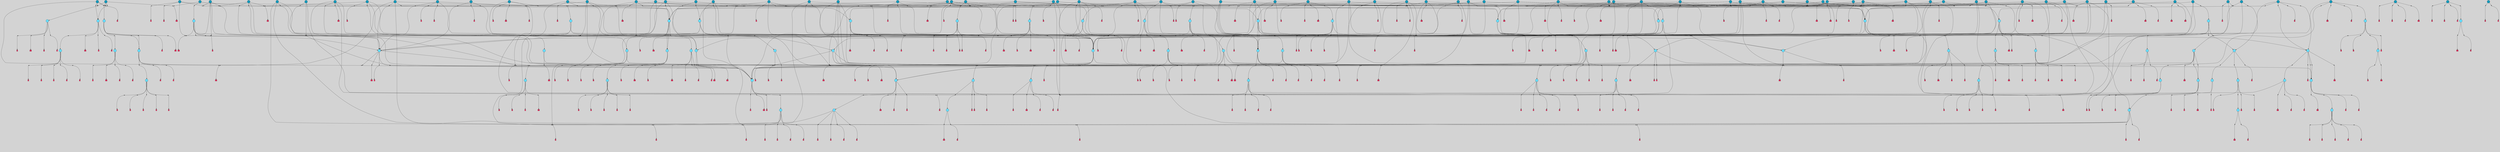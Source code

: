 // File exported with GEGELATI v1.3.1
// On the 2024-04-08 17:45:20
// With the File::TPGGraphDotExporter
digraph{
	graph[pad = "0.212, 0.055" bgcolor = lightgray]
	node[shape=circle style = filled label = ""]
		T4 [fillcolor="#66ddff"]
		T9 [fillcolor="#66ddff"]
		T129 [fillcolor="#66ddff"]
		T212 [fillcolor="#66ddff"]
		T323 [fillcolor="#66ddff"]
		T324 [fillcolor="#66ddff"]
		T327 [fillcolor="#66ddff"]
		T650 [fillcolor="#66ddff"]
		T651 [fillcolor="#66ddff"]
		T652 [fillcolor="#66ddff"]
		T653 [fillcolor="#66ddff"]
		T729 [fillcolor="#66ddff"]
		T730 [fillcolor="#66ddff"]
		T731 [fillcolor="#66ddff"]
		T790 [fillcolor="#66ddff"]
		T791 [fillcolor="#66ddff"]
		T792 [fillcolor="#66ddff"]
		T793 [fillcolor="#1199bb"]
		T794 [fillcolor="#66ddff"]
		T795 [fillcolor="#66ddff"]
		T796 [fillcolor="#66ddff"]
		T804 [fillcolor="#66ddff"]
		T829 [fillcolor="#66ddff"]
		T845 [fillcolor="#66ddff"]
		T846 [fillcolor="#66ddff"]
		T848 [fillcolor="#66ddff"]
		T849 [fillcolor="#66ddff"]
		T850 [fillcolor="#66ddff"]
		T786 [fillcolor="#66ddff"]
		T851 [fillcolor="#66ddff"]
		T852 [fillcolor="#66ddff"]
		T853 [fillcolor="#66ddff"]
		T854 [fillcolor="#66ddff"]
		T855 [fillcolor="#66ddff"]
		T856 [fillcolor="#66ddff"]
		T920 [fillcolor="#66ddff"]
		T923 [fillcolor="#66ddff"]
		T924 [fillcolor="#66ddff"]
		T925 [fillcolor="#66ddff"]
		T926 [fillcolor="#66ddff"]
		T1001 [fillcolor="#66ddff"]
		T1003 [fillcolor="#66ddff"]
		T1005 [fillcolor="#66ddff"]
		T1006 [fillcolor="#66ddff"]
		T1012 [fillcolor="#1199bb"]
		T1054 [fillcolor="#1199bb"]
		T1079 [fillcolor="#66ddff"]
		T1098 [fillcolor="#1199bb"]
		T1103 [fillcolor="#1199bb"]
		T1104 [fillcolor="#1199bb"]
		T1105 [fillcolor="#1199bb"]
		T1108 [fillcolor="#1199bb"]
		T1109 [fillcolor="#1199bb"]
		T1115 [fillcolor="#1199bb"]
		T1134 [fillcolor="#66ddff"]
		T1135 [fillcolor="#66ddff"]
		T1137 [fillcolor="#66ddff"]
		T1138 [fillcolor="#66ddff"]
		T1139 [fillcolor="#66ddff"]
		T1140 [fillcolor="#66ddff"]
		T1141 [fillcolor="#66ddff"]
		T1142 [fillcolor="#66ddff"]
		T1143 [fillcolor="#66ddff"]
		T1144 [fillcolor="#66ddff"]
		T1145 [fillcolor="#66ddff"]
		T1146 [fillcolor="#1199bb"]
		T1147 [fillcolor="#66ddff"]
		T1148 [fillcolor="#66ddff"]
		T1149 [fillcolor="#66ddff"]
		T1150 [fillcolor="#66ddff"]
		T1151 [fillcolor="#66ddff"]
		T1153 [fillcolor="#1199bb"]
		T1156 [fillcolor="#1199bb"]
		T1157 [fillcolor="#1199bb"]
		T1162 [fillcolor="#1199bb"]
		T1164 [fillcolor="#1199bb"]
		T1165 [fillcolor="#1199bb"]
		T1170 [fillcolor="#1199bb"]
		T1174 [fillcolor="#1199bb"]
		T1175 [fillcolor="#1199bb"]
		T1176 [fillcolor="#1199bb"]
		T1180 [fillcolor="#1199bb"]
		T1181 [fillcolor="#66ddff"]
		T714 [fillcolor="#1199bb"]
		T1182 [fillcolor="#1199bb"]
		T1187 [fillcolor="#1199bb"]
		T1193 [fillcolor="#1199bb"]
		T1194 [fillcolor="#1199bb"]
		T1195 [fillcolor="#1199bb"]
		T1196 [fillcolor="#1199bb"]
		T1171 [fillcolor="#1199bb"]
		T1197 [fillcolor="#1199bb"]
		T1200 [fillcolor="#1199bb"]
		T1201 [fillcolor="#1199bb"]
		T1202 [fillcolor="#1199bb"]
		T1203 [fillcolor="#1199bb"]
		T1207 [fillcolor="#1199bb"]
		T1208 [fillcolor="#1199bb"]
		T1211 [fillcolor="#66ddff"]
		T1214 [fillcolor="#1199bb"]
		T1215 [fillcolor="#1199bb"]
		T1252 [fillcolor="#1199bb"]
		T1255 [fillcolor="#1199bb"]
		T1256 [fillcolor="#1199bb"]
		T1261 [fillcolor="#1199bb"]
		T1267 [fillcolor="#1199bb"]
		T1269 [fillcolor="#1199bb"]
		T1273 [fillcolor="#1199bb"]
		T1274 [fillcolor="#1199bb"]
		T597 [fillcolor="#1199bb"]
		T1279 [fillcolor="#1199bb"]
		T1280 [fillcolor="#1199bb"]
		T1282 [fillcolor="#1199bb"]
		T1283 [fillcolor="#1199bb"]
		T1284 [fillcolor="#1199bb"]
		T1286 [fillcolor="#1199bb"]
		T1287 [fillcolor="#1199bb"]
		T1288 [fillcolor="#1199bb"]
		T1289 [fillcolor="#66ddff"]
		T1291 [fillcolor="#1199bb"]
		T1292 [fillcolor="#1199bb"]
		T1293 [fillcolor="#66ddff"]
		T1294 [fillcolor="#1199bb"]
		T1296 [fillcolor="#66ddff"]
		T1297 [fillcolor="#66ddff"]
		T1298 [fillcolor="#1199bb"]
		T1299 [fillcolor="#66ddff"]
		T1300 [fillcolor="#66ddff"]
		T1301 [fillcolor="#66ddff"]
		T1302 [fillcolor="#66ddff"]
		T1303 [fillcolor="#66ddff"]
		T1305 [fillcolor="#1199bb"]
		T1306 [fillcolor="#66ddff"]
		T1307 [fillcolor="#1199bb"]
		T1309 [fillcolor="#66ddff"]
		T1314 [fillcolor="#1199bb"]
		T1315 [fillcolor="#1199bb"]
		T1316 [fillcolor="#1199bb"]
		T1318 [fillcolor="#1199bb"]
		T1319 [fillcolor="#1199bb"]
		T1320 [fillcolor="#1199bb"]
		T1322 [fillcolor="#1199bb"]
		T1323 [fillcolor="#1199bb"]
		T1324 [fillcolor="#1199bb"]
		T1326 [fillcolor="#1199bb"]
		T1328 [fillcolor="#1199bb"]
		T1329 [fillcolor="#1199bb"]
		T1330 [fillcolor="#1199bb"]
		T1331 [fillcolor="#1199bb"]
		T1332 [fillcolor="#1199bb"]
		T1334 [fillcolor="#1199bb"]
		T1335 [fillcolor="#1199bb"]
		T1336 [fillcolor="#1199bb"]
		T1337 [fillcolor="#1199bb"]
		P26149 [fillcolor="#cccccc" shape=point] //7|
		I26149 [shape=box style=invis label="0|2&2|4#2|6&#92;n5|3&0|6#0|1&#92;n4|7&2|6#0|5&#92;n7|6&0|7#0|5&#92;n10|7&2|2#1|1&#92;n"]
		P26149 -> I26149[style=invis]
		A18125 [fillcolor="#ff3366" shape=box margin=0.03 width=0 height=0 label="4"]
		T4 -> P26149 -> A18125
		P26150 [fillcolor="#cccccc" shape=point] //0|
		I26150 [shape=box style=invis label="2|5&0|1#0|6&#92;n6|1&2|2#2|7&#92;n8|0&0|3#1|4&#92;n4|3&2|5#2|4&#92;n8|1&2|4#0|0&#92;n6|6&0|1#2|6&#92;n11|7&2|4#2|5&#92;n6|2&2|4#0|2&#92;n8|5&2|4#2|4&#92;n2|1&2|1#2|2&#92;n2|7&2|5#2|6&#92;n9|7&0|5#0|4&#92;n1|2&0|5#2|6&#92;n4|2&2|3#2|7&#92;n3|3&2|1#0|2&#92;n"]
		P26150 -> I26150[style=invis]
		A18126 [fillcolor="#ff3366" shape=box margin=0.03 width=0 height=0 label="5"]
		T4 -> P26150 -> A18126
		P26151 [fillcolor="#cccccc" shape=point] //-6|
		I26151 [shape=box style=invis label="11|1&0|7#2|0&#92;n10|4&0|1#1|0&#92;n4|3&2|4#2|1&#92;n0|5&2|0#0|0&#92;n6|1&0|0#0|3&#92;n8|2&2|0#0|4&#92;n11|4&2|0#1|6&#92;n7|0&2|6#2|3&#92;n5|3&2|6#2|0&#92;n2|0&2|0#0|4&#92;n"]
		P26151 -> I26151[style=invis]
		A18127 [fillcolor="#ff3366" shape=box margin=0.03 width=0 height=0 label="9"]
		T9 -> P26151 -> A18127
		P26152 [fillcolor="#cccccc" shape=point] //2|
		I26152 [shape=box style=invis label="6|3&2|7#1|4&#92;n8|6&0|0#2|5&#92;n2|1&0|2#0|3&#92;n8|7&0|6#0|4&#92;n2|1&2|0#0|1&#92;n0|0&2|2#2|3&#92;n6|6&0|7#2|1&#92;n6|1&0|7#2|6&#92;n5|4&2|7#0|4&#92;n0|3&0|4#2|0&#92;n11|0&2|0#2|5&#92;n4|5&2|5#2|4&#92;n5|7&0|6#0|4&#92;n9|7&2|5#0|3&#92;n5|4&2|1#0|3&#92;n5|3&0|1#1|7&#92;n0|4&0|3#2|5&#92;n"]
		P26152 -> I26152[style=invis]
		A18128 [fillcolor="#ff3366" shape=box margin=0.03 width=0 height=0 label="10"]
		T9 -> P26152 -> A18128
		P26153 [fillcolor="#cccccc" shape=point] //-3|
		I26153 [shape=box style=invis label="8|1&2|3#0|5&#92;n0|6&0|5#0|5&#92;n3|7&2|1#0|6&#92;n3|5&0|1#0|0&#92;n9|5&2|0#0|4&#92;n3|5&0|2#0|3&#92;n10|6&2|4#1|0&#92;n9|4&2|7#2|6&#92;n1|7&2|5#2|2&#92;n"]
		P26153 -> I26153[style=invis]
		A18129 [fillcolor="#ff3366" shape=box margin=0.03 width=0 height=0 label="5"]
		T4 -> P26153 -> A18129
		P26154 [fillcolor="#cccccc" shape=point] //8|
		I26154 [shape=box style=invis label="9|0&0|1#2|0&#92;n10|1&2|5#1|4&#92;n8|2&2|6#0|4&#92;n2|4&2|5#2|3&#92;n4|2&2|2#0|2&#92;n7|5&0|2#0|0&#92;n8|2&2|1#1|3&#92;n8|7&0|7#2|1&#92;n1|1&0|0#0|7&#92;n5|6&2|5#1|0&#92;n6|6&2|5#0|0&#92;n11|4&0|3#2|6&#92;n4|2&2|4#0|7&#92;n5|6&0|1#2|0&#92;n11|3&0|2#0|7&#92;n"]
		P26154 -> I26154[style=invis]
		A18130 [fillcolor="#ff3366" shape=box margin=0.03 width=0 height=0 label="6"]
		T129 -> P26154 -> A18130
		P26155 [fillcolor="#cccccc" shape=point] //5|
		I26155 [shape=box style=invis label="3|0&2|0#0|1&#92;n3|0&0|7#0|1&#92;n5|3&0|2#2|6&#92;n4|4&2|4#2|6&#92;n11|2&0|7#1|6&#92;n2|7&2|2#2|5&#92;n9|3&2|6#2|7&#92;n7|7&0|0#0|4&#92;n6|1&2|4#2|3&#92;n5|4&2|0#1|6&#92;n1|3&0|7#0|4&#92;n"]
		P26155 -> I26155[style=invis]
		A18131 [fillcolor="#ff3366" shape=box margin=0.03 width=0 height=0 label="7"]
		T129 -> P26155 -> A18131
		P26156 [fillcolor="#cccccc" shape=point] //10|
		I26156 [shape=box style=invis label="4|5&2|7#2|1&#92;n1|7&2|3#0|6&#92;n3|5&2|2#0|3&#92;n10|3&0|7#1|4&#92;n7|1&0|4#2|6&#92;n10|2&0|3#1|7&#92;n9|5&2|0#0|4&#92;n4|0&0|3#2|7&#92;n11|4&2|6#1|2&#92;n5|4&2|7#0|2&#92;n2|6&2|4#0|0&#92;n6|5&0|7#2|1&#92;n5|3&2|3#1|6&#92;n10|7&2|0#1|2&#92;n"]
		P26156 -> I26156[style=invis]
		A18132 [fillcolor="#ff3366" shape=box margin=0.03 width=0 height=0 label="5"]
		T129 -> P26156 -> A18132
		P26157 [fillcolor="#cccccc" shape=point] //5|
		I26157 [shape=box style=invis label="9|4&2|3#1|3&#92;n0|4&2|4#0|5&#92;n6|1&2|6#2|5&#92;n4|0&0|5#2|0&#92;n"]
		P26157 -> I26157[style=invis]
		A18133 [fillcolor="#ff3366" shape=box margin=0.03 width=0 height=0 label="7"]
		T129 -> P26157 -> A18133
		P26158 [fillcolor="#cccccc" shape=point] //6|
		I26158 [shape=box style=invis label="9|4&2|7#0|6&#92;n8|4&0|1#1|0&#92;n1|3&0|0#2|1&#92;n2|4&0|6#2|2&#92;n5|1&2|5#0|7&#92;n3|0&0|3#2|6&#92;n2|2&2|6#0|2&#92;n8|4&0|4#2|2&#92;n5|1&2|4#0|3&#92;n9|4&0|6#0|6&#92;n5|0&2|2#1|5&#92;n11|7&0|0#1|1&#92;n0|4&0|3#0|3&#92;n7|7&2|4#2|5&#92;n1|5&0|1#2|1&#92;n"]
		P26158 -> I26158[style=invis]
		A18134 [fillcolor="#ff3366" shape=box margin=0.03 width=0 height=0 label="1"]
		T129 -> P26158 -> A18134
		P26159 [fillcolor="#cccccc" shape=point] //6|
		I26159 [shape=box style=invis label="9|4&2|7#0|6&#92;n8|4&0|1#1|0&#92;n1|3&0|0#2|1&#92;n2|4&0|6#2|2&#92;n5|1&2|5#0|7&#92;n3|0&0|3#2|6&#92;n2|2&2|6#0|2&#92;n8|4&0|4#2|2&#92;n5|1&2|4#0|3&#92;n9|4&0|6#0|6&#92;n5|0&2|2#1|5&#92;n11|7&0|0#1|1&#92;n0|4&0|3#0|3&#92;n7|7&2|4#2|5&#92;n1|5&0|1#2|1&#92;n"]
		P26159 -> I26159[style=invis]
		A18135 [fillcolor="#ff3366" shape=box margin=0.03 width=0 height=0 label="1"]
		T212 -> P26159 -> A18135
		P26160 [fillcolor="#cccccc" shape=point] //5|
		I26160 [shape=box style=invis label="9|4&2|3#1|3&#92;n0|4&2|4#0|5&#92;n6|1&2|6#2|5&#92;n4|0&0|5#2|0&#92;n"]
		P26160 -> I26160[style=invis]
		A18136 [fillcolor="#ff3366" shape=box margin=0.03 width=0 height=0 label="7"]
		T212 -> P26160 -> A18136
		P26161 [fillcolor="#cccccc" shape=point] //5|
		I26161 [shape=box style=invis label="3|0&2|0#0|1&#92;n3|0&0|7#0|1&#92;n5|3&0|2#2|6&#92;n4|4&2|4#2|6&#92;n11|2&0|7#1|6&#92;n2|7&2|2#2|5&#92;n9|3&2|6#2|7&#92;n7|7&0|0#0|4&#92;n6|1&2|4#2|3&#92;n5|4&2|0#1|6&#92;n1|3&0|7#0|4&#92;n"]
		P26161 -> I26161[style=invis]
		A18137 [fillcolor="#ff3366" shape=box margin=0.03 width=0 height=0 label="7"]
		T212 -> P26161 -> A18137
		P26162 [fillcolor="#cccccc" shape=point] //8|
		I26162 [shape=box style=invis label="9|0&0|1#2|0&#92;n10|1&2|5#1|4&#92;n8|2&2|6#0|4&#92;n2|4&2|5#2|3&#92;n4|2&2|2#0|2&#92;n7|5&0|2#0|0&#92;n8|2&2|1#1|3&#92;n8|7&0|7#2|1&#92;n1|1&0|0#0|7&#92;n5|6&2|5#1|0&#92;n6|6&2|5#0|0&#92;n11|4&0|3#2|6&#92;n4|2&2|4#0|7&#92;n5|6&0|1#2|0&#92;n11|3&0|2#0|7&#92;n"]
		P26162 -> I26162[style=invis]
		A18138 [fillcolor="#ff3366" shape=box margin=0.03 width=0 height=0 label="6"]
		T212 -> P26162 -> A18138
		P26163 [fillcolor="#cccccc" shape=point] //10|
		I26163 [shape=box style=invis label="4|5&2|7#2|1&#92;n1|7&2|3#0|6&#92;n3|5&2|2#0|3&#92;n10|3&0|7#1|4&#92;n7|1&0|4#2|6&#92;n10|2&0|3#1|7&#92;n9|5&2|0#0|4&#92;n4|0&0|3#2|7&#92;n11|4&2|6#1|2&#92;n5|4&2|7#0|2&#92;n2|6&2|4#0|0&#92;n6|5&0|7#2|1&#92;n5|3&2|3#1|6&#92;n10|7&2|0#1|2&#92;n"]
		P26163 -> I26163[style=invis]
		A18139 [fillcolor="#ff3366" shape=box margin=0.03 width=0 height=0 label="5"]
		T212 -> P26163 -> A18139
		P26164 [fillcolor="#cccccc" shape=point] //-9|
		I26164 [shape=box style=invis label="2|0&2|0#2|1&#92;n4|4&2|4#2|6&#92;n9|1&0|3#1|7&#92;n5|3&0|2#2|6&#92;n2|7&2|2#2|5&#92;n5|4&2|0#1|6&#92;n3|0&0|7#0|1&#92;n1|3&0|7#0|4&#92;n11|6&2|2#0|7&#92;n7|7&0|0#0|4&#92;n11|0&0|7#1|6&#92;n9|3&2|6#2|7&#92;n"]
		P26164 -> I26164[style=invis]
		A18140 [fillcolor="#ff3366" shape=box margin=0.03 width=0 height=0 label="7"]
		T323 -> P26164 -> A18140
		P26165 [fillcolor="#cccccc" shape=point] //-4|
		I26165 [shape=box style=invis label="4|1&0|4#2|6&#92;n1|2&2|2#2|0&#92;n1|2&2|0#0|6&#92;n8|4&2|3#2|5&#92;n5|5&2|1#1|0&#92;n"]
		P26165 -> I26165[style=invis]
		A18141 [fillcolor="#ff3366" shape=box margin=0.03 width=0 height=0 label="12"]
		T324 -> P26165 -> A18141
		P26166 [fillcolor="#cccccc" shape=point] //8|
		I26166 [shape=box style=invis label="9|7&0|5#2|5&#92;n3|3&2|3#0|2&#92;n9|5&2|2#1|0&#92;n2|3&0|6#0|3&#92;n4|4&2|5#2|7&#92;n11|3&2|0#1|5&#92;n6|6&2|1#2|2&#92;n4|6&0|1#2|2&#92;n2|5&2|7#2|2&#92;n7|7&2|2#2|3&#92;n6|5&0|3#2|6&#92;n6|7&0|6#0|2&#92;n"]
		P26166 -> I26166[style=invis]
		A18142 [fillcolor="#ff3366" shape=box margin=0.03 width=0 height=0 label="14"]
		T323 -> P26166 -> A18142
		P26167 [fillcolor="#cccccc" shape=point] //-8|
		I26167 [shape=box style=invis label="7|5&0|4#2|4&#92;n"]
		P26167 -> I26167[style=invis]
		A18143 [fillcolor="#ff3366" shape=box margin=0.03 width=0 height=0 label="3"]
		T323 -> P26167 -> A18143
		P26168 [fillcolor="#cccccc" shape=point] //4|
		I26168 [shape=box style=invis label="4|3&0|6#0|3&#92;n5|7&2|3#2|2&#92;n5|6&0|7#1|2&#92;n1|4&2|6#0|3&#92;n8|4&2|1#2|5&#92;n9|5&2|4#1|4&#92;n2|4&0|5#0|7&#92;n10|0&0|6#1|3&#92;n3|0&0|6#0|2&#92;n2|7&2|7#2|6&#92;n5|2&0|5#1|5&#92;n10|4&2|5#1|7&#92;n4|0&0|4#2|4&#92;n11|1&0|4#2|6&#92;n10|6&2|0#1|4&#92;n9|7&0|3#1|4&#92;n4|5&2|7#0|6&#92;n11|5&2|6#2|3&#92;n0|3&0|5#0|1&#92;n"]
		P26168 -> I26168[style=invis]
		A18144 [fillcolor="#ff3366" shape=box margin=0.03 width=0 height=0 label="13"]
		T323 -> P26168 -> A18144
		P26169 [fillcolor="#cccccc" shape=point] //2|
		I26169 [shape=box style=invis label="4|1&0|4#2|6&#92;n5|5&2|1#1|0&#92;n1|0&2|0#0|6&#92;n8|4&2|3#2|5&#92;n"]
		P26169 -> I26169[style=invis]
		T323 -> P26169 -> T324
		P26170 [fillcolor="#cccccc" shape=point] //6|
		I26170 [shape=box style=invis label="3|0&2|7#2|2&#92;n3|2&0|4#2|5&#92;n5|1&0|2#1|0&#92;n8|7&0|1#2|0&#92;n8|5&0|3#0|6&#92;n0|2&0|2#2|3&#92;n1|5&2|5#0|5&#92;n5|6&0|6#0|7&#92;n6|7&0|0#2|6&#92;n1|2&2|3#0|0&#92;n7|7&2|3#0|4&#92;n0|7&2|7#0|6&#92;n1|0&2|2#2|7&#92;n4|4&0|1#0|0&#92;n"]
		P26170 -> I26170[style=invis]
		A18145 [fillcolor="#ff3366" shape=box margin=0.03 width=0 height=0 label="11"]
		T324 -> P26170 -> A18145
		P26171 [fillcolor="#cccccc" shape=point] //-4|
		I26171 [shape=box style=invis label="4|1&0|4#2|6&#92;n1|2&2|2#2|0&#92;n1|2&2|0#0|6&#92;n8|4&2|3#2|5&#92;n5|5&2|1#1|0&#92;n"]
		P26171 -> I26171[style=invis]
		A18146 [fillcolor="#ff3366" shape=box margin=0.03 width=0 height=0 label="12"]
		T327 -> P26171 -> A18146
		P26172 [fillcolor="#cccccc" shape=point] //6|
		I26172 [shape=box style=invis label="3|0&2|7#2|2&#92;n3|2&0|4#2|5&#92;n5|1&0|2#1|0&#92;n8|7&0|1#2|0&#92;n8|5&0|3#0|6&#92;n0|2&0|2#2|3&#92;n1|5&2|5#0|5&#92;n5|6&0|6#0|7&#92;n6|7&0|0#2|6&#92;n1|2&2|3#0|0&#92;n7|7&2|3#0|4&#92;n0|7&2|7#0|6&#92;n1|0&2|2#2|7&#92;n4|4&0|1#0|0&#92;n"]
		P26172 -> I26172[style=invis]
		A18147 [fillcolor="#ff3366" shape=box margin=0.03 width=0 height=0 label="11"]
		T327 -> P26172 -> A18147
		P26173 [fillcolor="#cccccc" shape=point] //-4|
		I26173 [shape=box style=invis label="4|1&0|4#2|6&#92;n1|2&2|2#2|0&#92;n1|2&2|0#0|6&#92;n8|4&2|3#2|5&#92;n5|5&2|1#1|0&#92;n"]
		P26173 -> I26173[style=invis]
		A18148 [fillcolor="#ff3366" shape=box margin=0.03 width=0 height=0 label="12"]
		T650 -> P26173 -> A18148
		P26174 [fillcolor="#cccccc" shape=point] //7|
		I26174 [shape=box style=invis label="7|4&2|7#0|4&#92;n4|6&0|1#2|5&#92;n2|1&2|3#0|0&#92;n4|3&2|0#0|1&#92;n0|0&2|7#2|7&#92;n7|7&0|5#2|3&#92;n5|0&2|1#2|2&#92;n10|0&0|4#1|2&#92;n4|4&0|7#0|0&#92;n6|7&0|2#0|1&#92;n1|4&2|5#0|4&#92;n"]
		P26174 -> I26174[style=invis]
		A18149 [fillcolor="#ff3366" shape=box margin=0.03 width=0 height=0 label="0"]
		T651 -> P26174 -> A18149
		P26175 [fillcolor="#cccccc" shape=point] //0|
		I26175 [shape=box style=invis label="4|0&0|3#2|7&#92;n10|2&0|3#1|7&#92;n3|5&0|2#0|3&#92;n4|5&0|0#2|1&#92;n10|7&2|0#1|2&#92;n5|3&2|3#1|6&#92;n9|5&2|0#0|4&#92;n5|4&2|7#0|2&#92;n10|3&2|7#1|4&#92;n7|2&0|1#2|6&#92;n8|6&0|5#0|5&#92;n8|7&2|3#0|5&#92;n2|6&2|4#0|0&#92;n"]
		P26175 -> I26175[style=invis]
		A18150 [fillcolor="#ff3366" shape=box margin=0.03 width=0 height=0 label="5"]
		T653 -> P26175 -> A18150
		P26176 [fillcolor="#cccccc" shape=point] //0|
		I26176 [shape=box style=invis label="2|5&0|1#0|6&#92;n6|1&2|2#2|7&#92;n8|0&0|3#1|4&#92;n4|3&2|5#2|4&#92;n8|1&2|4#0|0&#92;n6|6&0|1#2|6&#92;n11|7&2|4#2|5&#92;n6|2&2|4#0|2&#92;n8|5&2|4#2|4&#92;n2|1&2|1#2|2&#92;n2|7&2|5#2|6&#92;n9|7&0|5#0|4&#92;n1|2&0|5#2|6&#92;n4|2&2|3#2|7&#92;n3|3&2|1#0|2&#92;n"]
		P26176 -> I26176[style=invis]
		A18151 [fillcolor="#ff3366" shape=box margin=0.03 width=0 height=0 label="5"]
		T653 -> P26176 -> A18151
		P26177 [fillcolor="#cccccc" shape=point] //3|
		I26177 [shape=box style=invis label="7|6&2|4#0|2&#92;n10|3&2|7#1|4&#92;n11|6&0|4#0|1&#92;n7|1&0|0#2|6&#92;n7|6&0|3#2|6&#92;n4|0&2|6#0|1&#92;n4|4&2|5#0|2&#92;n4|6&0|4#2|7&#92;n10|0&2|3#1|5&#92;n2|6&0|5#0|2&#92;n1|0&2|3#0|7&#92;n1|6&2|0#0|5&#92;n6|2&0|1#0|7&#92;n9|2&0|3#2|7&#92;n5|3&0|6#0|6&#92;n1|7&2|5#2|3&#92;n8|1&2|7#0|6&#92;n1|0&2|5#2|1&#92;n7|1&2|2#2|5&#92;n7|4&2|6#0|3&#92;n"]
		P26177 -> I26177[style=invis]
		A18152 [fillcolor="#ff3366" shape=box margin=0.03 width=0 height=0 label="4"]
		T653 -> P26177 -> A18152
		P26178 [fillcolor="#cccccc" shape=point] //-9|
		I26178 [shape=box style=invis label="4|7&2|6#0|5&#92;n11|3&0|2#2|6&#92;n10|2&2|4#1|6&#92;n3|0&2|6#2|7&#92;n4|3&0|5#0|7&#92;n2|3&0|7#0|7&#92;n10|6&0|7#1|5&#92;n10|1&2|2#1|1&#92;n1|7&0|3#2|6&#92;n"]
		P26178 -> I26178[style=invis]
		A18153 [fillcolor="#ff3366" shape=box margin=0.03 width=0 height=0 label="4"]
		T650 -> P26178 -> A18153
		P26179 [fillcolor="#cccccc" shape=point] //8|
		I26179 [shape=box style=invis label="9|0&0|1#2|0&#92;n10|1&2|5#1|4&#92;n8|2&2|6#0|4&#92;n2|4&2|5#2|3&#92;n4|2&2|2#0|2&#92;n7|5&0|2#0|0&#92;n8|2&2|1#1|3&#92;n8|7&0|7#2|1&#92;n1|1&0|0#0|7&#92;n5|6&2|5#1|0&#92;n6|6&2|5#0|0&#92;n11|4&0|3#2|6&#92;n4|2&2|4#0|7&#92;n5|6&0|1#2|0&#92;n11|3&0|2#0|7&#92;n"]
		P26179 -> I26179[style=invis]
		A18154 [fillcolor="#ff3366" shape=box margin=0.03 width=0 height=0 label="6"]
		T652 -> P26179 -> A18154
		P26180 [fillcolor="#cccccc" shape=point] //-6|
		I26180 [shape=box style=invis label="9|0&2|0#0|1&#92;n3|2&0|2#0|3&#92;n5|4&0|5#1|7&#92;n2|1&0|4#0|3&#92;n9|2&2|0#2|4&#92;n7|6&0|4#0|2&#92;n2|3&0|6#2|6&#92;n1|2&0|3#2|0&#92;n"]
		P26180 -> I26180[style=invis]
		T650 -> P26180 -> T652
		P26181 [fillcolor="#cccccc" shape=point] //5|
		I26181 [shape=box style=invis label="3|0&2|0#0|1&#92;n3|0&0|7#0|1&#92;n5|3&0|2#2|6&#92;n4|4&2|4#2|6&#92;n11|2&0|7#1|6&#92;n2|7&2|2#2|5&#92;n9|3&2|6#2|7&#92;n7|7&0|0#0|4&#92;n6|1&2|4#2|3&#92;n5|4&2|0#1|6&#92;n1|3&0|7#0|4&#92;n"]
		P26181 -> I26181[style=invis]
		A18155 [fillcolor="#ff3366" shape=box margin=0.03 width=0 height=0 label="7"]
		T652 -> P26181 -> A18155
		P26182 [fillcolor="#cccccc" shape=point] //-10|
		I26182 [shape=box style=invis label="3|6&0|0#0|4&#92;n4|1&2|4#0|1&#92;n5|1&0|1#0|4&#92;n5|5&2|6#0|5&#92;n6|5&0|6#0|3&#92;n11|1&2|0#0|1&#92;n0|7&2|0#0|3&#92;n1|2&0|6#0|1&#92;n8|0&0|4#2|0&#92;n0|4&0|7#2|7&#92;n7|0&2|7#1|3&#92;n3|1&0|5#2|5&#92;n5|1&0|4#0|3&#92;n2|2&0|2#0|0&#92;n8|3&0|1#0|7&#92;n3|0&0|3#0|5&#92;n7|2&0|5#2|0&#92;n6|3&2|7#1|5&#92;n4|7&2|7#2|1&#92;n"]
		P26182 -> I26182[style=invis]
		A18156 [fillcolor="#ff3366" shape=box margin=0.03 width=0 height=0 label="14"]
		T652 -> P26182 -> A18156
		P26183 [fillcolor="#cccccc" shape=point] //5|
		I26183 [shape=box style=invis label="0|5&2|3#0|1&#92;n0|6&2|1#2|4&#92;n6|2&2|6#0|7&#92;n7|4&0|3#0|1&#92;n5|4&0|7#1|6&#92;n9|1&0|5#2|2&#92;n6|3&2|3#1|7&#92;n11|7&2|4#1|6&#92;n2|5&0|1#0|0&#92;n4|7&0|0#0|2&#92;n6|2&0|6#0|0&#92;n2|1&2|6#2|4&#92;n10|0&2|0#1|0&#92;n6|6&2|4#0|6&#92;n"]
		P26183 -> I26183[style=invis]
		A18157 [fillcolor="#ff3366" shape=box margin=0.03 width=0 height=0 label="8"]
		T652 -> P26183 -> A18157
		P26184 [fillcolor="#cccccc" shape=point] //-2|
		I26184 [shape=box style=invis label="1|3&0|2#0|7&#92;n6|1&0|7#0|0&#92;n6|1&2|4#1|7&#92;n3|0&2|3#0|3&#92;n0|2&0|7#2|6&#92;n"]
		P26184 -> I26184[style=invis]
		T650 -> P26184 -> T651
		P26185 [fillcolor="#cccccc" shape=point] //5|
		I26185 [shape=box style=invis label="3|0&2|0#2|1&#92;n3|0&0|7#0|1&#92;n5|3&0|2#2|6&#92;n4|4&2|4#2|6&#92;n5|4&2|0#1|6&#92;n2|7&2|2#2|5&#92;n1|3&0|7#0|4&#92;n11|6&2|2#0|7&#92;n7|7&0|0#0|4&#92;n6|1&2|4#2|3&#92;n11|0&0|7#1|6&#92;n9|3&2|6#2|7&#92;n"]
		P26185 -> I26185[style=invis]
		A18158 [fillcolor="#ff3366" shape=box margin=0.03 width=0 height=0 label="7"]
		T651 -> P26185 -> A18158
		P26186 [fillcolor="#cccccc" shape=point] //4|
		I26186 [shape=box style=invis label="7|1&0|6#0|1&#92;n6|7&2|7#1|7&#92;n10|1&2|1#1|1&#92;n9|6&2|2#1|4&#92;n4|7&0|4#2|2&#92;n9|6&0|5#1|1&#92;n10|0&2|6#1|6&#92;n5|1&0|1#2|3&#92;n10|1&0|5#1|0&#92;n3|4&2|3#0|0&#92;n8|2&0|5#2|4&#92;n1|6&2|0#0|0&#92;n2|3&0|1#2|6&#92;n5|2&2|2#1|6&#92;n2|2&0|1#2|1&#92;n3|1&2|7#0|3&#92;n6|7&2|3#0|4&#92;n"]
		P26186 -> I26186[style=invis]
		A18159 [fillcolor="#ff3366" shape=box margin=0.03 width=0 height=0 label="10"]
		T651 -> P26186 -> A18159
		P26187 [fillcolor="#cccccc" shape=point] //-1|
		I26187 [shape=box style=invis label="5|7&2|4#0|7&#92;n6|4&2|4#2|6&#92;n3|0&0|5#0|0&#92;n9|5&0|7#1|4&#92;n8|0&0|2#2|1&#92;n3|0&2|6#0|7&#92;n1|7&2|5#2|5&#92;n9|4&0|2#0|6&#92;n4|4&2|5#0|6&#92;n"]
		P26187 -> I26187[style=invis]
		A18160 [fillcolor="#ff3366" shape=box margin=0.03 width=0 height=0 label="7"]
		T650 -> P26187 -> A18160
		P26188 [fillcolor="#cccccc" shape=point] //-4|
		I26188 [shape=box style=invis label="0|4&0|0#2|7&#92;n8|5&2|4#2|4&#92;n4|3&2|5#2|4&#92;n11|7&2|2#2|5&#92;n6|5&2|2#2|7&#92;n3|2&0|7#0|7&#92;n3|3&2|1#0|3&#92;n2|6&0|3#2|5&#92;n0|1&2|6#2|2&#92;n8|2&0|0#1|6&#92;n0|7&0|5#0|4&#92;n9|5&0|3#2|7&#92;n2|7&2|5#2|6&#92;n9|0&2|0#0|1&#92;n1|2&2|4#0|2&#92;n"]
		P26188 -> I26188[style=invis]
		T651 -> P26188 -> T653
		P26189 [fillcolor="#cccccc" shape=point] //2|
		I26189 [shape=box style=invis label="9|1&2|3#0|1&#92;n5|2&2|0#2|4&#92;n3|6&2|5#2|7&#92;n7|0&2|5#0|4&#92;n1|2&0|3#0|5&#92;n7|3&2|7#0|0&#92;n"]
		P26189 -> I26189[style=invis]
		A18161 [fillcolor="#ff3366" shape=box margin=0.03 width=0 height=0 label="2"]
		T653 -> P26189 -> A18161
		P26190 [fillcolor="#cccccc" shape=point] //-6|
		I26190 [shape=box style=invis label="7|5&0|4#0|4&#92;n11|0&2|5#2|1&#92;n"]
		P26190 -> I26190[style=invis]
		A18162 [fillcolor="#ff3366" shape=box margin=0.03 width=0 height=0 label="3"]
		T653 -> P26190 -> A18162
		P26191 [fillcolor="#cccccc" shape=point] //5|
		I26191 [shape=box style=invis label="0|5&2|3#0|1&#92;n0|6&2|1#2|4&#92;n6|2&2|6#0|7&#92;n7|4&0|3#0|1&#92;n5|4&0|7#1|6&#92;n9|1&0|5#2|2&#92;n6|3&2|3#1|7&#92;n11|7&2|4#1|6&#92;n2|5&0|1#0|0&#92;n4|7&0|0#0|2&#92;n6|2&0|6#0|0&#92;n2|1&2|6#2|4&#92;n10|0&2|0#1|0&#92;n6|6&2|4#0|6&#92;n"]
		P26191 -> I26191[style=invis]
		A18163 [fillcolor="#ff3366" shape=box margin=0.03 width=0 height=0 label="8"]
		T730 -> P26191 -> A18163
		P26192 [fillcolor="#cccccc" shape=point] //-10|
		I26192 [shape=box style=invis label="3|6&0|0#0|4&#92;n4|1&2|4#0|1&#92;n5|1&0|1#0|4&#92;n5|5&2|6#0|5&#92;n6|5&0|6#0|3&#92;n11|1&2|0#0|1&#92;n0|7&2|0#0|3&#92;n1|2&0|6#0|1&#92;n8|0&0|4#2|0&#92;n0|4&0|7#2|7&#92;n7|0&2|7#1|3&#92;n3|1&0|5#2|5&#92;n5|1&0|4#0|3&#92;n2|2&0|2#0|0&#92;n8|3&0|1#0|7&#92;n3|0&0|3#0|5&#92;n7|2&0|5#2|0&#92;n6|3&2|7#1|5&#92;n4|7&2|7#2|1&#92;n"]
		P26192 -> I26192[style=invis]
		A18164 [fillcolor="#ff3366" shape=box margin=0.03 width=0 height=0 label="14"]
		T730 -> P26192 -> A18164
		P26193 [fillcolor="#cccccc" shape=point] //5|
		I26193 [shape=box style=invis label="3|0&2|0#0|1&#92;n3|0&0|7#0|1&#92;n5|3&0|2#2|6&#92;n4|4&2|4#2|6&#92;n11|2&0|7#1|6&#92;n2|7&2|2#2|5&#92;n9|3&2|6#2|7&#92;n7|7&0|0#0|4&#92;n6|1&2|4#2|3&#92;n5|4&2|0#1|6&#92;n1|3&0|7#0|4&#92;n"]
		P26193 -> I26193[style=invis]
		A18165 [fillcolor="#ff3366" shape=box margin=0.03 width=0 height=0 label="7"]
		T730 -> P26193 -> A18165
		P26194 [fillcolor="#cccccc" shape=point] //5|
		I26194 [shape=box style=invis label="3|0&2|0#2|1&#92;n3|0&0|7#0|1&#92;n5|3&0|2#2|6&#92;n4|4&2|4#2|6&#92;n5|4&2|0#1|6&#92;n2|7&2|2#2|5&#92;n1|3&0|7#0|4&#92;n11|6&2|2#0|7&#92;n7|7&0|0#0|4&#92;n6|1&2|4#2|3&#92;n11|0&0|7#1|6&#92;n9|3&2|6#2|7&#92;n"]
		P26194 -> I26194[style=invis]
		A18166 [fillcolor="#ff3366" shape=box margin=0.03 width=0 height=0 label="7"]
		T729 -> P26194 -> A18166
		P26195 [fillcolor="#cccccc" shape=point] //4|
		I26195 [shape=box style=invis label="7|1&0|6#0|1&#92;n6|7&2|7#1|7&#92;n10|1&2|1#1|1&#92;n9|6&2|2#1|4&#92;n4|7&0|4#2|2&#92;n9|6&0|5#1|1&#92;n10|0&2|6#1|6&#92;n5|1&0|1#2|3&#92;n10|1&0|5#1|0&#92;n3|4&2|3#0|0&#92;n8|2&0|5#2|4&#92;n1|6&2|0#0|0&#92;n2|3&0|1#2|6&#92;n5|2&2|2#1|6&#92;n2|2&0|1#2|1&#92;n3|1&2|7#0|3&#92;n6|7&2|3#0|4&#92;n"]
		P26195 -> I26195[style=invis]
		A18167 [fillcolor="#ff3366" shape=box margin=0.03 width=0 height=0 label="10"]
		T729 -> P26195 -> A18167
		P26196 [fillcolor="#cccccc" shape=point] //-4|
		I26196 [shape=box style=invis label="0|4&0|0#2|7&#92;n8|5&2|4#2|4&#92;n4|3&2|5#2|4&#92;n11|7&2|2#2|5&#92;n6|5&2|2#2|7&#92;n3|2&0|7#0|7&#92;n3|3&2|1#0|3&#92;n2|6&0|3#2|5&#92;n0|1&2|6#2|2&#92;n8|2&0|0#1|6&#92;n0|7&0|5#0|4&#92;n9|5&0|3#2|7&#92;n2|7&2|5#2|6&#92;n9|0&2|0#0|1&#92;n1|2&2|4#0|2&#92;n"]
		P26196 -> I26196[style=invis]
		T729 -> P26196 -> T731
		P26197 [fillcolor="#cccccc" shape=point] //7|
		I26197 [shape=box style=invis label="7|4&2|7#0|4&#92;n4|6&0|1#2|5&#92;n2|1&2|3#0|0&#92;n4|3&2|0#0|1&#92;n0|0&2|7#2|7&#92;n7|7&0|5#2|3&#92;n5|0&2|1#2|2&#92;n10|0&0|4#1|2&#92;n4|4&0|7#0|0&#92;n6|7&0|2#0|1&#92;n1|4&2|5#0|4&#92;n"]
		P26197 -> I26197[style=invis]
		A18168 [fillcolor="#ff3366" shape=box margin=0.03 width=0 height=0 label="0"]
		T729 -> P26197 -> A18168
		P26198 [fillcolor="#cccccc" shape=point] //8|
		I26198 [shape=box style=invis label="9|0&0|1#2|0&#92;n10|1&2|5#1|4&#92;n8|2&2|6#0|4&#92;n2|4&2|5#2|3&#92;n4|2&2|2#0|2&#92;n7|5&0|2#0|0&#92;n8|2&2|1#1|3&#92;n8|7&0|7#2|1&#92;n1|1&0|0#0|7&#92;n5|6&2|5#1|0&#92;n6|6&2|5#0|0&#92;n11|4&0|3#2|6&#92;n4|2&2|4#0|7&#92;n5|6&0|1#2|0&#92;n11|3&0|2#0|7&#92;n"]
		P26198 -> I26198[style=invis]
		A18169 [fillcolor="#ff3366" shape=box margin=0.03 width=0 height=0 label="6"]
		T730 -> P26198 -> A18169
		P26199 [fillcolor="#cccccc" shape=point] //2|
		I26199 [shape=box style=invis label="9|1&2|3#0|1&#92;n5|2&2|0#2|4&#92;n3|6&2|5#2|7&#92;n7|0&2|5#0|4&#92;n1|2&0|3#0|5&#92;n7|3&2|7#0|0&#92;n"]
		P26199 -> I26199[style=invis]
		A18170 [fillcolor="#ff3366" shape=box margin=0.03 width=0 height=0 label="2"]
		T731 -> P26199 -> A18170
		P26200 [fillcolor="#cccccc" shape=point] //-6|
		I26200 [shape=box style=invis label="7|5&0|4#0|4&#92;n11|0&2|5#2|1&#92;n"]
		P26200 -> I26200[style=invis]
		A18171 [fillcolor="#ff3366" shape=box margin=0.03 width=0 height=0 label="3"]
		T731 -> P26200 -> A18171
		P26201 [fillcolor="#cccccc" shape=point] //0|
		I26201 [shape=box style=invis label="4|0&0|3#2|7&#92;n10|2&0|3#1|7&#92;n3|5&0|2#0|3&#92;n4|5&0|0#2|1&#92;n10|7&2|0#1|2&#92;n5|3&2|3#1|6&#92;n9|5&2|0#0|4&#92;n5|4&2|7#0|2&#92;n10|3&2|7#1|4&#92;n7|2&0|1#2|6&#92;n8|6&0|5#0|5&#92;n8|7&2|3#0|5&#92;n2|6&2|4#0|0&#92;n"]
		P26201 -> I26201[style=invis]
		A18172 [fillcolor="#ff3366" shape=box margin=0.03 width=0 height=0 label="5"]
		T731 -> P26201 -> A18172
		P26202 [fillcolor="#cccccc" shape=point] //3|
		I26202 [shape=box style=invis label="7|6&2|4#0|2&#92;n10|3&2|7#1|4&#92;n11|6&0|4#0|1&#92;n7|1&0|0#2|6&#92;n7|6&0|3#2|6&#92;n4|0&2|6#0|1&#92;n4|4&2|5#0|2&#92;n4|6&0|4#2|7&#92;n10|0&2|3#1|5&#92;n2|6&0|5#0|2&#92;n1|0&2|3#0|7&#92;n1|6&2|0#0|5&#92;n6|2&0|1#0|7&#92;n9|2&0|3#2|7&#92;n5|3&0|6#0|6&#92;n1|7&2|5#2|3&#92;n8|1&2|7#0|6&#92;n1|0&2|5#2|1&#92;n7|1&2|2#2|5&#92;n7|4&2|6#0|3&#92;n"]
		P26202 -> I26202[style=invis]
		A18173 [fillcolor="#ff3366" shape=box margin=0.03 width=0 height=0 label="4"]
		T731 -> P26202 -> A18173
		P26203 [fillcolor="#cccccc" shape=point] //0|
		I26203 [shape=box style=invis label="2|5&0|1#0|6&#92;n6|1&2|2#2|7&#92;n8|0&0|3#1|4&#92;n4|3&2|5#2|4&#92;n8|1&2|4#0|0&#92;n6|6&0|1#2|6&#92;n11|7&2|4#2|5&#92;n6|2&2|4#0|2&#92;n8|5&2|4#2|4&#92;n2|1&2|1#2|2&#92;n2|7&2|5#2|6&#92;n9|7&0|5#0|4&#92;n1|2&0|5#2|6&#92;n4|2&2|3#2|7&#92;n3|3&2|1#0|2&#92;n"]
		P26203 -> I26203[style=invis]
		A18174 [fillcolor="#ff3366" shape=box margin=0.03 width=0 height=0 label="5"]
		T731 -> P26203 -> A18174
		P26204 [fillcolor="#cccccc" shape=point] //-6|
		I26204 [shape=box style=invis label="7|5&0|4#0|4&#92;n11|0&2|5#2|1&#92;n"]
		P26204 -> I26204[style=invis]
		A18175 [fillcolor="#ff3366" shape=box margin=0.03 width=0 height=0 label="3"]
		T792 -> P26204 -> A18175
		P26205 [fillcolor="#cccccc" shape=point] //2|
		I26205 [shape=box style=invis label="9|1&2|3#0|1&#92;n5|2&2|0#2|4&#92;n3|6&2|5#2|7&#92;n7|0&2|5#0|4&#92;n1|2&0|3#0|5&#92;n7|3&2|7#0|0&#92;n"]
		P26205 -> I26205[style=invis]
		A18176 [fillcolor="#ff3366" shape=box margin=0.03 width=0 height=0 label="2"]
		T792 -> P26205 -> A18176
		P26206 [fillcolor="#cccccc" shape=point] //0|
		I26206 [shape=box style=invis label="2|5&0|1#0|6&#92;n6|1&2|2#2|7&#92;n8|0&0|3#1|4&#92;n4|3&2|5#2|4&#92;n8|1&2|4#0|0&#92;n6|6&0|1#2|6&#92;n11|7&2|4#2|5&#92;n6|2&2|4#0|2&#92;n8|5&2|4#2|4&#92;n2|1&2|1#2|2&#92;n2|7&2|5#2|6&#92;n9|7&0|5#0|4&#92;n1|2&0|5#2|6&#92;n4|2&2|3#2|7&#92;n3|3&2|1#0|2&#92;n"]
		P26206 -> I26206[style=invis]
		A18177 [fillcolor="#ff3366" shape=box margin=0.03 width=0 height=0 label="5"]
		T792 -> P26206 -> A18177
		P26207 [fillcolor="#cccccc" shape=point] //-4|
		I26207 [shape=box style=invis label="0|4&0|0#2|7&#92;n8|5&2|4#2|4&#92;n4|3&2|5#2|4&#92;n11|7&2|2#2|5&#92;n6|5&2|2#2|7&#92;n3|2&0|7#0|7&#92;n3|3&2|1#0|3&#92;n2|6&0|3#2|5&#92;n0|1&2|6#2|2&#92;n8|2&0|0#1|6&#92;n0|7&0|5#0|4&#92;n9|5&0|3#2|7&#92;n2|7&2|5#2|6&#92;n9|0&2|0#0|1&#92;n1|2&2|4#0|2&#92;n"]
		P26207 -> I26207[style=invis]
		T791 -> P26207 -> T792
		P26208 [fillcolor="#cccccc" shape=point] //5|
		I26208 [shape=box style=invis label="3|0&2|0#0|1&#92;n3|0&0|7#0|1&#92;n5|3&0|2#2|6&#92;n4|4&2|4#2|6&#92;n11|2&0|7#1|6&#92;n2|7&2|2#2|5&#92;n9|3&2|6#2|7&#92;n7|7&0|0#0|4&#92;n6|1&2|4#2|3&#92;n5|4&2|0#1|6&#92;n1|3&0|7#0|4&#92;n"]
		P26208 -> I26208[style=invis]
		A18178 [fillcolor="#ff3366" shape=box margin=0.03 width=0 height=0 label="7"]
		T790 -> P26208 -> A18178
		P26209 [fillcolor="#cccccc" shape=point] //8|
		I26209 [shape=box style=invis label="9|0&0|1#2|0&#92;n10|1&2|5#1|4&#92;n8|2&2|6#0|4&#92;n2|4&2|5#2|3&#92;n4|2&2|2#0|2&#92;n7|5&0|2#0|0&#92;n8|2&2|1#1|3&#92;n8|7&0|7#2|1&#92;n1|1&0|0#0|7&#92;n5|6&2|5#1|0&#92;n6|6&2|5#0|0&#92;n11|4&0|3#2|6&#92;n4|2&2|4#0|7&#92;n5|6&0|1#2|0&#92;n11|3&0|2#0|7&#92;n"]
		P26209 -> I26209[style=invis]
		A18179 [fillcolor="#ff3366" shape=box margin=0.03 width=0 height=0 label="6"]
		T790 -> P26209 -> A18179
		P26210 [fillcolor="#cccccc" shape=point] //3|
		I26210 [shape=box style=invis label="7|6&2|4#0|2&#92;n10|3&2|7#1|4&#92;n11|6&0|4#0|1&#92;n7|1&0|0#2|6&#92;n7|6&0|3#2|6&#92;n4|0&2|6#0|1&#92;n4|4&2|5#0|2&#92;n4|6&0|4#2|7&#92;n10|0&2|3#1|5&#92;n2|6&0|5#0|2&#92;n1|0&2|3#0|7&#92;n1|6&2|0#0|5&#92;n6|2&0|1#0|7&#92;n9|2&0|3#2|7&#92;n5|3&0|6#0|6&#92;n1|7&2|5#2|3&#92;n8|1&2|7#0|6&#92;n1|0&2|5#2|1&#92;n7|1&2|2#2|5&#92;n7|4&2|6#0|3&#92;n"]
		P26210 -> I26210[style=invis]
		A18180 [fillcolor="#ff3366" shape=box margin=0.03 width=0 height=0 label="4"]
		T792 -> P26210 -> A18180
		P26211 [fillcolor="#cccccc" shape=point] //-10|
		I26211 [shape=box style=invis label="3|6&0|0#0|4&#92;n4|1&2|4#0|1&#92;n5|1&0|1#0|4&#92;n5|5&2|6#0|5&#92;n6|5&0|6#0|3&#92;n11|1&2|0#0|1&#92;n0|7&2|0#0|3&#92;n1|2&0|6#0|1&#92;n8|0&0|4#2|0&#92;n0|4&0|7#2|7&#92;n7|0&2|7#1|3&#92;n3|1&0|5#2|5&#92;n5|1&0|4#0|3&#92;n2|2&0|2#0|0&#92;n8|3&0|1#0|7&#92;n3|0&0|3#0|5&#92;n7|2&0|5#2|0&#92;n6|3&2|7#1|5&#92;n4|7&2|7#2|1&#92;n"]
		P26211 -> I26211[style=invis]
		A18181 [fillcolor="#ff3366" shape=box margin=0.03 width=0 height=0 label="14"]
		T790 -> P26211 -> A18181
		P26212 [fillcolor="#cccccc" shape=point] //5|
		I26212 [shape=box style=invis label="0|5&2|3#0|1&#92;n0|6&2|1#2|4&#92;n6|2&2|6#0|7&#92;n7|4&0|3#0|1&#92;n5|4&0|7#1|6&#92;n9|1&0|5#2|2&#92;n6|3&2|3#1|7&#92;n11|7&2|4#1|6&#92;n2|5&0|1#0|0&#92;n4|7&0|0#0|2&#92;n6|2&0|6#0|0&#92;n2|1&2|6#2|4&#92;n10|0&2|0#1|0&#92;n6|6&2|4#0|6&#92;n"]
		P26212 -> I26212[style=invis]
		A18182 [fillcolor="#ff3366" shape=box margin=0.03 width=0 height=0 label="8"]
		T790 -> P26212 -> A18182
		P26213 [fillcolor="#cccccc" shape=point] //7|
		I26213 [shape=box style=invis label="7|4&2|7#0|4&#92;n4|6&0|1#2|5&#92;n2|1&2|3#0|0&#92;n4|3&2|0#0|1&#92;n0|0&2|7#2|7&#92;n7|7&0|5#2|3&#92;n5|0&2|1#2|2&#92;n10|0&0|4#1|2&#92;n4|4&0|7#0|0&#92;n6|7&0|2#0|1&#92;n1|4&2|5#0|4&#92;n"]
		P26213 -> I26213[style=invis]
		A18183 [fillcolor="#ff3366" shape=box margin=0.03 width=0 height=0 label="0"]
		T791 -> P26213 -> A18183
		P26214 [fillcolor="#cccccc" shape=point] //5|
		I26214 [shape=box style=invis label="3|0&2|0#2|1&#92;n3|0&0|7#0|1&#92;n5|3&0|2#2|6&#92;n4|4&2|4#2|6&#92;n5|4&2|0#1|6&#92;n2|7&2|2#2|5&#92;n1|3&0|7#0|4&#92;n11|6&2|2#0|7&#92;n7|7&0|0#0|4&#92;n6|1&2|4#2|3&#92;n11|0&0|7#1|6&#92;n9|3&2|6#2|7&#92;n"]
		P26214 -> I26214[style=invis]
		A18184 [fillcolor="#ff3366" shape=box margin=0.03 width=0 height=0 label="7"]
		T791 -> P26214 -> A18184
		P26215 [fillcolor="#cccccc" shape=point] //0|
		I26215 [shape=box style=invis label="4|0&0|3#2|7&#92;n10|2&0|3#1|7&#92;n3|5&0|2#0|3&#92;n4|5&0|0#2|1&#92;n10|7&2|0#1|2&#92;n5|3&2|3#1|6&#92;n9|5&2|0#0|4&#92;n5|4&2|7#0|2&#92;n10|3&2|7#1|4&#92;n7|2&0|1#2|6&#92;n8|6&0|5#0|5&#92;n8|7&2|3#0|5&#92;n2|6&2|4#0|0&#92;n"]
		P26215 -> I26215[style=invis]
		A18185 [fillcolor="#ff3366" shape=box margin=0.03 width=0 height=0 label="5"]
		T792 -> P26215 -> A18185
		P26216 [fillcolor="#cccccc" shape=point] //4|
		I26216 [shape=box style=invis label="7|1&0|6#0|1&#92;n6|7&2|7#1|7&#92;n10|1&2|1#1|1&#92;n9|6&2|2#1|4&#92;n4|7&0|4#2|2&#92;n9|6&0|5#1|1&#92;n10|0&2|6#1|6&#92;n5|1&0|1#2|3&#92;n10|1&0|5#1|0&#92;n3|4&2|3#0|0&#92;n8|2&0|5#2|4&#92;n1|6&2|0#0|0&#92;n2|3&0|1#2|6&#92;n5|2&2|2#1|6&#92;n2|2&0|1#2|1&#92;n3|1&2|7#0|3&#92;n6|7&2|3#0|4&#92;n"]
		P26216 -> I26216[style=invis]
		A18186 [fillcolor="#ff3366" shape=box margin=0.03 width=0 height=0 label="10"]
		T791 -> P26216 -> A18186
		P26217 [fillcolor="#cccccc" shape=point] //5|
		I26217 [shape=box style=invis label="0|5&2|3#0|1&#92;n0|6&2|1#2|4&#92;n6|2&2|6#0|7&#92;n7|4&0|3#0|1&#92;n5|4&0|7#1|6&#92;n9|1&0|5#2|2&#92;n6|3&2|3#1|7&#92;n11|7&2|4#1|6&#92;n2|5&0|1#0|0&#92;n4|7&0|0#0|2&#92;n6|2&0|6#0|0&#92;n2|1&2|6#2|4&#92;n10|0&2|0#1|0&#92;n6|6&2|4#0|6&#92;n"]
		P26217 -> I26217[style=invis]
		A18187 [fillcolor="#ff3366" shape=box margin=0.03 width=0 height=0 label="8"]
		T795 -> P26217 -> A18187
		P26218 [fillcolor="#cccccc" shape=point] //-10|
		I26218 [shape=box style=invis label="3|6&0|0#0|4&#92;n4|1&2|4#0|1&#92;n5|1&0|1#0|4&#92;n5|5&2|6#0|5&#92;n6|5&0|6#0|3&#92;n11|1&2|0#0|1&#92;n0|7&2|0#0|3&#92;n1|2&0|6#0|1&#92;n8|0&0|4#2|0&#92;n0|4&0|7#2|7&#92;n7|0&2|7#1|3&#92;n3|1&0|5#2|5&#92;n5|1&0|4#0|3&#92;n2|2&0|2#0|0&#92;n8|3&0|1#0|7&#92;n3|0&0|3#0|5&#92;n7|2&0|5#2|0&#92;n6|3&2|7#1|5&#92;n4|7&2|7#2|1&#92;n"]
		P26218 -> I26218[style=invis]
		A18188 [fillcolor="#ff3366" shape=box margin=0.03 width=0 height=0 label="14"]
		T795 -> P26218 -> A18188
		P26219 [fillcolor="#cccccc" shape=point] //5|
		I26219 [shape=box style=invis label="3|0&2|0#0|1&#92;n3|0&0|7#0|1&#92;n5|3&0|2#2|6&#92;n4|4&2|4#2|6&#92;n11|2&0|7#1|6&#92;n2|7&2|2#2|5&#92;n9|3&2|6#2|7&#92;n7|7&0|0#0|4&#92;n6|1&2|4#2|3&#92;n5|4&2|0#1|6&#92;n1|3&0|7#0|4&#92;n"]
		P26219 -> I26219[style=invis]
		A18189 [fillcolor="#ff3366" shape=box margin=0.03 width=0 height=0 label="7"]
		T795 -> P26219 -> A18189
		P26220 [fillcolor="#cccccc" shape=point] //-1|
		I26220 [shape=box style=invis label="5|7&2|4#0|7&#92;n6|4&2|4#2|6&#92;n3|0&0|5#0|0&#92;n9|5&0|7#1|4&#92;n8|0&0|2#2|1&#92;n3|0&2|6#0|7&#92;n1|7&2|5#2|5&#92;n9|4&0|2#0|6&#92;n4|4&2|5#0|6&#92;n"]
		P26220 -> I26220[style=invis]
		A18190 [fillcolor="#ff3366" shape=box margin=0.03 width=0 height=0 label="7"]
		T793 -> P26220 -> A18190
		P26221 [fillcolor="#cccccc" shape=point] //-2|
		I26221 [shape=box style=invis label="0|2&0|7#2|6&#92;n6|1&0|4#1|7&#92;n3|0&2|3#0|3&#92;n1|3&0|2#0|7&#92;n"]
		P26221 -> I26221[style=invis]
		T793 -> P26221 -> T794
		P26222 [fillcolor="#cccccc" shape=point] //5|
		I26222 [shape=box style=invis label="3|0&2|0#2|1&#92;n3|0&0|7#0|1&#92;n5|3&0|2#2|6&#92;n4|4&2|4#2|6&#92;n5|4&2|0#1|6&#92;n2|7&2|2#2|5&#92;n1|3&0|7#0|4&#92;n11|6&2|2#0|7&#92;n7|7&0|0#0|4&#92;n6|1&2|4#2|3&#92;n11|0&0|7#1|6&#92;n9|3&2|6#2|7&#92;n"]
		P26222 -> I26222[style=invis]
		A18191 [fillcolor="#ff3366" shape=box margin=0.03 width=0 height=0 label="7"]
		T794 -> P26222 -> A18191
		P26223 [fillcolor="#cccccc" shape=point] //4|
		I26223 [shape=box style=invis label="7|1&0|6#0|1&#92;n6|7&2|7#1|7&#92;n10|1&2|1#1|1&#92;n9|6&2|2#1|4&#92;n4|7&0|4#2|2&#92;n9|6&0|5#1|1&#92;n10|0&2|6#1|6&#92;n5|1&0|1#2|3&#92;n10|1&0|5#1|0&#92;n3|4&2|3#0|0&#92;n8|2&0|5#2|4&#92;n1|6&2|0#0|0&#92;n2|3&0|1#2|6&#92;n5|2&2|2#1|6&#92;n2|2&0|1#2|1&#92;n3|1&2|7#0|3&#92;n6|7&2|3#0|4&#92;n"]
		P26223 -> I26223[style=invis]
		A18192 [fillcolor="#ff3366" shape=box margin=0.03 width=0 height=0 label="10"]
		T794 -> P26223 -> A18192
		P26224 [fillcolor="#cccccc" shape=point] //-4|
		I26224 [shape=box style=invis label="0|4&0|0#2|7&#92;n8|5&2|4#2|4&#92;n4|3&2|5#2|4&#92;n11|7&2|2#2|5&#92;n6|5&2|2#2|7&#92;n3|2&0|7#0|7&#92;n3|3&2|1#0|3&#92;n2|6&0|3#2|5&#92;n0|1&2|6#2|2&#92;n8|2&0|0#1|6&#92;n0|7&0|5#0|4&#92;n9|5&0|3#2|7&#92;n2|7&2|5#2|6&#92;n9|0&2|0#0|1&#92;n1|2&2|4#0|2&#92;n"]
		P26224 -> I26224[style=invis]
		T794 -> P26224 -> T796
		P26225 [fillcolor="#cccccc" shape=point] //4|
		I26225 [shape=box style=invis label="9|6&0|4#2|0&#92;n6|1&0|7#0|0&#92;n3|0&2|3#0|3&#92;n1|3&0|2#0|7&#92;n6|1&2|4#1|7&#92;n6|3&0|7#2|6&#92;n"]
		P26225 -> I26225[style=invis]
		T793 -> P26225 -> T794
		P26226 [fillcolor="#cccccc" shape=point] //7|
		I26226 [shape=box style=invis label="7|4&2|7#0|4&#92;n4|6&0|1#2|5&#92;n2|1&2|3#0|0&#92;n4|3&2|0#0|1&#92;n0|0&2|7#2|7&#92;n7|7&0|5#2|3&#92;n5|0&2|1#2|2&#92;n10|0&0|4#1|2&#92;n4|4&0|7#0|0&#92;n6|7&0|2#0|1&#92;n1|4&2|5#0|4&#92;n"]
		P26226 -> I26226[style=invis]
		A18193 [fillcolor="#ff3366" shape=box margin=0.03 width=0 height=0 label="0"]
		T794 -> P26226 -> A18193
		P26227 [fillcolor="#cccccc" shape=point] //8|
		I26227 [shape=box style=invis label="9|0&0|1#2|0&#92;n10|1&2|5#1|4&#92;n8|2&2|6#0|4&#92;n2|4&2|5#2|3&#92;n4|2&2|2#0|2&#92;n7|5&0|2#0|0&#92;n8|2&2|1#1|3&#92;n8|7&0|7#2|1&#92;n1|1&0|0#0|7&#92;n5|6&2|5#1|0&#92;n6|6&2|5#0|0&#92;n11|4&0|3#2|6&#92;n4|2&2|4#0|7&#92;n5|6&0|1#2|0&#92;n11|3&0|2#0|7&#92;n"]
		P26227 -> I26227[style=invis]
		A18194 [fillcolor="#ff3366" shape=box margin=0.03 width=0 height=0 label="6"]
		T795 -> P26227 -> A18194
		P26228 [fillcolor="#cccccc" shape=point] //-6|
		I26228 [shape=box style=invis label="9|0&2|0#0|1&#92;n3|2&0|2#0|3&#92;n5|4&0|5#1|7&#92;n2|1&0|4#0|3&#92;n9|2&2|0#2|4&#92;n7|6&0|4#0|2&#92;n2|3&0|6#2|6&#92;n1|2&0|3#2|0&#92;n"]
		P26228 -> I26228[style=invis]
		T793 -> P26228 -> T795
		P26229 [fillcolor="#cccccc" shape=point] //2|
		I26229 [shape=box style=invis label="9|1&2|3#0|1&#92;n5|2&2|0#2|4&#92;n3|6&2|5#2|7&#92;n7|0&2|5#0|4&#92;n1|2&0|3#0|5&#92;n7|3&2|7#0|0&#92;n"]
		P26229 -> I26229[style=invis]
		A18195 [fillcolor="#ff3366" shape=box margin=0.03 width=0 height=0 label="2"]
		T796 -> P26229 -> A18195
		P26230 [fillcolor="#cccccc" shape=point] //-1|
		I26230 [shape=box style=invis label="6|6&0|0#1|5&#92;n3|0&0|2#2|3&#92;n1|0&0|5#0|3&#92;n10|4&0|0#1|0&#92;n1|7&2|5#2|5&#92;n9|4&0|0#1|5&#92;n11|3&2|1#1|6&#92;n6|3&2|6#2|0&#92;n6|1&0|2#0|6&#92;n8|0&0|6#2|4&#92;n"]
		P26230 -> I26230[style=invis]
		A18196 [fillcolor="#ff3366" shape=box margin=0.03 width=0 height=0 label="12"]
		T793 -> P26230 -> A18196
		P26231 [fillcolor="#cccccc" shape=point] //-6|
		I26231 [shape=box style=invis label="7|5&0|4#0|4&#92;n11|0&2|5#2|1&#92;n"]
		P26231 -> I26231[style=invis]
		A18197 [fillcolor="#ff3366" shape=box margin=0.03 width=0 height=0 label="3"]
		T796 -> P26231 -> A18197
		P26232 [fillcolor="#cccccc" shape=point] //0|
		I26232 [shape=box style=invis label="4|0&0|3#2|7&#92;n10|2&0|3#1|7&#92;n3|5&0|2#0|3&#92;n4|5&0|0#2|1&#92;n10|7&2|0#1|2&#92;n5|3&2|3#1|6&#92;n9|5&2|0#0|4&#92;n5|4&2|7#0|2&#92;n10|3&2|7#1|4&#92;n7|2&0|1#2|6&#92;n8|6&0|5#0|5&#92;n8|7&2|3#0|5&#92;n2|6&2|4#0|0&#92;n"]
		P26232 -> I26232[style=invis]
		A18198 [fillcolor="#ff3366" shape=box margin=0.03 width=0 height=0 label="5"]
		T796 -> P26232 -> A18198
		P26233 [fillcolor="#cccccc" shape=point] //3|
		I26233 [shape=box style=invis label="7|6&2|4#0|2&#92;n10|3&2|7#1|4&#92;n11|6&0|4#0|1&#92;n7|1&0|0#2|6&#92;n7|6&0|3#2|6&#92;n4|0&2|6#0|1&#92;n4|4&2|5#0|2&#92;n4|6&0|4#2|7&#92;n10|0&2|3#1|5&#92;n2|6&0|5#0|2&#92;n1|0&2|3#0|7&#92;n1|6&2|0#0|5&#92;n6|2&0|1#0|7&#92;n9|2&0|3#2|7&#92;n5|3&0|6#0|6&#92;n1|7&2|5#2|3&#92;n8|1&2|7#0|6&#92;n1|0&2|5#2|1&#92;n7|1&2|2#2|5&#92;n7|4&2|6#0|3&#92;n"]
		P26233 -> I26233[style=invis]
		A18199 [fillcolor="#ff3366" shape=box margin=0.03 width=0 height=0 label="4"]
		T796 -> P26233 -> A18199
		P26234 [fillcolor="#cccccc" shape=point] //0|
		I26234 [shape=box style=invis label="2|5&0|1#0|6&#92;n6|1&2|2#2|7&#92;n8|0&0|3#1|4&#92;n4|3&2|5#2|4&#92;n8|1&2|4#0|0&#92;n6|6&0|1#2|6&#92;n11|7&2|4#2|5&#92;n6|2&2|4#0|2&#92;n8|5&2|4#2|4&#92;n2|1&2|1#2|2&#92;n2|7&2|5#2|6&#92;n9|7&0|5#0|4&#92;n1|2&0|5#2|6&#92;n4|2&2|3#2|7&#92;n3|3&2|1#0|2&#92;n"]
		P26234 -> I26234[style=invis]
		A18200 [fillcolor="#ff3366" shape=box margin=0.03 width=0 height=0 label="5"]
		T796 -> P26234 -> A18200
		T804 -> P26220
		T804 -> P26225
		T804 -> P26228
		T804 -> P26230
		P26235 [fillcolor="#cccccc" shape=point] //7|
		I26235 [shape=box style=invis label="0|5&0|6#2|0&#92;n0|5&2|0#0|0&#92;n10|6&0|3#1|1&#92;n11|4&2|0#1|6&#92;n10|4&0|1#1|0&#92;n7|2&0|4#2|1&#92;n6|1&0|0#2|3&#92;n8|2&2|0#0|4&#92;n3|7&2|2#0|0&#92;n0|4&0|1#0|3&#92;n5|3&2|6#2|0&#92;n"]
		P26235 -> I26235[style=invis]
		A18201 [fillcolor="#ff3366" shape=box margin=0.03 width=0 height=0 label="9"]
		T804 -> P26235 -> A18201
		P26236 [fillcolor="#cccccc" shape=point] //-4|
		I26236 [shape=box style=invis label="4|1&0|4#2|6&#92;n1|2&2|2#2|0&#92;n1|2&2|0#0|6&#92;n8|4&2|3#2|5&#92;n5|5&2|1#1|0&#92;n"]
		P26236 -> I26236[style=invis]
		A18202 [fillcolor="#ff3366" shape=box margin=0.03 width=0 height=0 label="12"]
		T829 -> P26236 -> A18202
		P26237 [fillcolor="#cccccc" shape=point] //-6|
		I26237 [shape=box style=invis label="9|0&2|0#0|1&#92;n3|2&0|2#0|3&#92;n5|4&0|5#1|7&#92;n2|1&0|4#0|3&#92;n9|2&2|0#2|4&#92;n7|6&0|4#0|2&#92;n2|3&0|6#2|6&#92;n1|2&0|3#2|0&#92;n"]
		P26237 -> I26237[style=invis]
		T829 -> P26237 -> T790
		P26238 [fillcolor="#cccccc" shape=point] //-9|
		I26238 [shape=box style=invis label="4|7&2|6#0|5&#92;n11|3&0|2#2|6&#92;n10|2&2|4#1|6&#92;n3|0&2|6#2|7&#92;n4|3&0|5#0|7&#92;n2|3&0|7#0|7&#92;n10|6&0|7#1|5&#92;n10|1&2|2#1|1&#92;n1|7&0|3#2|6&#92;n"]
		P26238 -> I26238[style=invis]
		A18203 [fillcolor="#ff3366" shape=box margin=0.03 width=0 height=0 label="4"]
		T829 -> P26238 -> A18203
		P26239 [fillcolor="#cccccc" shape=point] //-2|
		I26239 [shape=box style=invis label="1|3&0|2#0|7&#92;n6|1&0|7#0|0&#92;n6|1&2|4#1|7&#92;n3|0&2|3#0|3&#92;n0|2&0|7#2|6&#92;n"]
		P26239 -> I26239[style=invis]
		T829 -> P26239 -> T791
		P26240 [fillcolor="#cccccc" shape=point] //5|
		I26240 [shape=box style=invis label="5|7&2|4#0|7&#92;n4|4&2|5#0|6&#92;n3|0&0|5#0|0&#92;n9|5&0|7#2|4&#92;n4|4&0|6#2|5&#92;n8|6&2|0#0|7&#92;n3|0&2|0#0|7&#92;n11|7&2|5#2|5&#92;n9|4&0|2#0|6&#92;n6|4&2|4#2|6&#92;n4|3&2|6#0|6&#92;n"]
		P26240 -> I26240[style=invis]
		A18204 [fillcolor="#ff3366" shape=box margin=0.03 width=0 height=0 label="7"]
		T829 -> P26240 -> A18204
		P26241 [fillcolor="#cccccc" shape=point] //-5|
		I26241 [shape=box style=invis label="7|2&0|3#2|2&#92;n3|2&0|2#2|0&#92;n1|5&2|7#0|4&#92;n5|3&0|3#0|7&#92;n11|4&0|1#0|0&#92;n8|7&2|7#2|7&#92;n4|0&0|3#2|7&#92;n"]
		P26241 -> I26241[style=invis]
		A18205 [fillcolor="#ff3366" shape=box margin=0.03 width=0 height=0 label="7"]
		T846 -> P26241 -> A18205
		P26242 [fillcolor="#cccccc" shape=point] //-6|
		I26242 [shape=box style=invis label="11|1&0|7#2|0&#92;n10|4&0|1#1|0&#92;n4|3&2|4#2|1&#92;n0|5&2|0#0|0&#92;n6|1&0|0#0|3&#92;n8|2&2|0#0|4&#92;n11|4&2|0#1|6&#92;n7|0&2|6#2|3&#92;n5|3&2|6#2|0&#92;n2|0&2|0#0|4&#92;n"]
		P26242 -> I26242[style=invis]
		A18206 [fillcolor="#ff3366" shape=box margin=0.03 width=0 height=0 label="9"]
		T849 -> P26242 -> A18206
		P26243 [fillcolor="#cccccc" shape=point] //2|
		I26243 [shape=box style=invis label="3|0&2|0#0|1&#92;n11|2&0|7#1|6&#92;n8|7&2|4#0|5&#92;n5|3&0|2#2|6&#92;n4|4&2|4#2|6&#92;n3|0&0|7#0|1&#92;n2|7&2|2#2|5&#92;n9|3&2|6#2|7&#92;n7|7&0|0#0|4&#92;n6|1&2|4#1|3&#92;n5|4&2|0#1|6&#92;n1|3&0|7#0|4&#92;n"]
		P26243 -> I26243[style=invis]
		A18207 [fillcolor="#ff3366" shape=box margin=0.03 width=0 height=0 label="7"]
		T849 -> P26243 -> A18207
		P26244 [fillcolor="#cccccc" shape=point] //7|
		I26244 [shape=box style=invis label="7|4&2|1#2|0&#92;n4|1&2|4#2|3&#92;n5|0&2|0#2|2&#92;n6|1&2|4#2|6&#92;n"]
		P26244 -> I26244[style=invis]
		A18208 [fillcolor="#ff3366" shape=box margin=0.03 width=0 height=0 label="9"]
		T849 -> P26244 -> A18208
		P26245 [fillcolor="#cccccc" shape=point] //2|
		I26245 [shape=box style=invis label="6|3&2|7#1|4&#92;n8|6&0|0#2|5&#92;n2|1&0|2#0|3&#92;n8|7&0|6#0|4&#92;n2|1&2|0#0|1&#92;n0|0&2|2#2|3&#92;n6|6&0|7#2|1&#92;n6|1&0|7#2|6&#92;n5|4&2|7#0|4&#92;n0|3&0|4#2|0&#92;n11|0&2|0#2|5&#92;n4|5&2|5#2|4&#92;n5|7&0|6#0|4&#92;n9|7&2|5#0|3&#92;n5|4&2|1#0|3&#92;n5|3&0|1#1|7&#92;n0|4&0|3#2|5&#92;n"]
		P26245 -> I26245[style=invis]
		A18209 [fillcolor="#ff3366" shape=box margin=0.03 width=0 height=0 label="10"]
		T845 -> P26245 -> A18209
		P26246 [fillcolor="#cccccc" shape=point] //-6|
		I26246 [shape=box style=invis label="11|1&0|7#2|0&#92;n10|4&0|1#1|0&#92;n4|3&2|4#2|1&#92;n0|5&2|0#0|0&#92;n6|1&0|0#0|3&#92;n8|2&2|0#0|4&#92;n11|4&2|0#1|6&#92;n7|0&2|6#2|3&#92;n5|3&2|6#2|0&#92;n2|0&2|0#0|4&#92;n"]
		P26246 -> I26246[style=invis]
		A18210 [fillcolor="#ff3366" shape=box margin=0.03 width=0 height=0 label="9"]
		T845 -> P26246 -> A18210
		P26247 [fillcolor="#cccccc" shape=point] //-5|
		I26247 [shape=box style=invis label="0|0&2|3#0|2&#92;n10|5&0|6#1|3&#92;n7|3&0|6#2|3&#92;n3|4&0|6#0|6&#92;n10|5&0|2#1|1&#92;n5|0&0|1#0|3&#92;n6|6&2|5#1|5&#92;n7|4&0|2#1|7&#92;n5|7&0|1#2|5&#92;n1|5&0|0#0|3&#92;n7|5&2|1#2|6&#92;n9|0&0|2#0|0&#92;n4|0&2|4#0|0&#92;n4|6&0|0#2|3&#92;n3|1&0|6#2|5&#92;n7|7&2|1#2|3&#92;n9|4&2|2#0|6&#92;n"]
		P26247 -> I26247[style=invis]
		T849 -> P26247 -> T845
		P26248 [fillcolor="#cccccc" shape=point] //7|
		I26248 [shape=box style=invis label="2|0&2|1#2|0&#92;n9|1&0|6#0|3&#92;n11|7&0|4#1|0&#92;n"]
		P26248 -> I26248[style=invis]
		T846 -> P26248 -> T849
		P26249 [fillcolor="#cccccc" shape=point] //8|
		I26249 [shape=box style=invis label="9|0&0|1#2|0&#92;n10|1&2|5#1|4&#92;n8|2&2|6#0|4&#92;n2|4&2|5#2|3&#92;n4|2&2|2#0|2&#92;n7|5&0|2#0|0&#92;n8|2&2|1#1|3&#92;n8|7&0|7#2|1&#92;n1|1&0|0#0|7&#92;n5|6&2|5#1|0&#92;n6|6&2|5#0|0&#92;n11|4&0|3#2|6&#92;n4|2&2|4#0|7&#92;n5|6&0|1#2|0&#92;n11|3&0|2#0|7&#92;n"]
		P26249 -> I26249[style=invis]
		A18211 [fillcolor="#ff3366" shape=box margin=0.03 width=0 height=0 label="6"]
		T786 -> P26249 -> A18211
		P26250 [fillcolor="#cccccc" shape=point] //5|
		I26250 [shape=box style=invis label="3|0&2|0#0|1&#92;n3|0&0|7#0|1&#92;n5|3&0|2#2|6&#92;n4|4&2|4#2|6&#92;n11|2&0|7#1|6&#92;n2|7&2|2#2|5&#92;n9|3&2|6#2|7&#92;n7|7&0|0#0|4&#92;n6|1&2|4#2|3&#92;n5|4&2|0#1|6&#92;n1|3&0|7#0|4&#92;n"]
		P26250 -> I26250[style=invis]
		A18212 [fillcolor="#ff3366" shape=box margin=0.03 width=0 height=0 label="7"]
		T786 -> P26250 -> A18212
		P26251 [fillcolor="#cccccc" shape=point] //5|
		I26251 [shape=box style=invis label="0|5&2|3#0|1&#92;n0|6&2|1#2|4&#92;n6|2&2|6#0|7&#92;n7|4&0|3#0|1&#92;n5|4&0|7#1|6&#92;n9|1&0|5#2|2&#92;n6|3&2|3#1|7&#92;n11|7&2|4#1|6&#92;n2|5&0|1#0|0&#92;n4|7&0|0#0|2&#92;n6|2&0|6#0|0&#92;n2|1&2|6#2|4&#92;n10|0&2|0#1|0&#92;n6|6&2|4#0|6&#92;n"]
		P26251 -> I26251[style=invis]
		A18213 [fillcolor="#ff3366" shape=box margin=0.03 width=0 height=0 label="8"]
		T786 -> P26251 -> A18213
		P26252 [fillcolor="#cccccc" shape=point] //-10|
		I26252 [shape=box style=invis label="3|6&0|0#0|4&#92;n4|1&2|4#0|1&#92;n5|1&0|1#0|4&#92;n5|5&2|6#0|5&#92;n6|5&0|6#0|3&#92;n11|1&2|0#0|1&#92;n0|7&2|0#0|3&#92;n1|2&0|6#0|1&#92;n8|0&0|4#2|0&#92;n0|4&0|7#2|7&#92;n7|0&2|7#1|3&#92;n3|1&0|5#2|5&#92;n5|1&0|4#0|3&#92;n2|2&0|2#0|0&#92;n8|3&0|1#0|7&#92;n3|0&0|3#0|5&#92;n7|2&0|5#2|0&#92;n6|3&2|7#1|5&#92;n4|7&2|7#2|1&#92;n"]
		P26252 -> I26252[style=invis]
		A18214 [fillcolor="#ff3366" shape=box margin=0.03 width=0 height=0 label="14"]
		T786 -> P26252 -> A18214
		P26253 [fillcolor="#cccccc" shape=point] //-6|
		I26253 [shape=box style=invis label="7|5&0|4#0|4&#92;n11|0&2|5#2|1&#92;n"]
		P26253 -> I26253[style=invis]
		A18215 [fillcolor="#ff3366" shape=box margin=0.03 width=0 height=0 label="3"]
		T850 -> P26253 -> A18215
		P26254 [fillcolor="#cccccc" shape=point] //5|
		I26254 [shape=box style=invis label="3|0&2|0#2|1&#92;n3|0&0|7#0|1&#92;n5|3&0|2#2|6&#92;n4|4&2|4#2|6&#92;n5|4&2|0#1|6&#92;n2|7&2|2#2|5&#92;n1|3&0|7#0|4&#92;n11|6&2|2#0|7&#92;n7|7&0|0#0|4&#92;n6|1&2|4#2|3&#92;n11|0&0|7#1|6&#92;n9|3&2|6#2|7&#92;n"]
		P26254 -> I26254[style=invis]
		A18216 [fillcolor="#ff3366" shape=box margin=0.03 width=0 height=0 label="7"]
		T848 -> P26254 -> A18216
		P26255 [fillcolor="#cccccc" shape=point] //-4|
		I26255 [shape=box style=invis label="6|3&2|6#1|2&#92;n2|5&2|2#2|5&#92;n2|6&0|4#0|5&#92;n6|0&0|2#1|2&#92;n"]
		P26255 -> I26255[style=invis]
		A18217 [fillcolor="#ff3366" shape=box margin=0.03 width=0 height=0 label="7"]
		T846 -> P26255 -> A18217
		P26256 [fillcolor="#cccccc" shape=point] //4|
		I26256 [shape=box style=invis label="7|1&0|6#0|1&#92;n6|7&2|7#1|7&#92;n10|1&2|1#1|1&#92;n9|6&2|2#1|4&#92;n4|7&0|4#2|2&#92;n9|6&0|5#1|1&#92;n10|0&2|6#1|6&#92;n5|1&0|1#2|3&#92;n10|1&0|5#1|0&#92;n3|4&2|3#0|0&#92;n8|2&0|5#2|4&#92;n1|6&2|0#0|0&#92;n2|3&0|1#2|6&#92;n5|2&2|2#1|6&#92;n2|2&0|1#2|1&#92;n3|1&2|7#0|3&#92;n6|7&2|3#0|4&#92;n"]
		P26256 -> I26256[style=invis]
		A18218 [fillcolor="#ff3366" shape=box margin=0.03 width=0 height=0 label="10"]
		T848 -> P26256 -> A18218
		P26257 [fillcolor="#cccccc" shape=point] //-4|
		I26257 [shape=box style=invis label="0|4&0|0#2|7&#92;n8|5&2|4#2|4&#92;n4|3&2|5#2|4&#92;n11|7&2|2#2|5&#92;n6|5&2|2#2|7&#92;n3|2&0|7#0|7&#92;n3|3&2|1#0|3&#92;n2|6&0|3#2|5&#92;n0|1&2|6#2|2&#92;n8|2&0|0#1|6&#92;n0|7&0|5#0|4&#92;n9|5&0|3#2|7&#92;n2|7&2|5#2|6&#92;n9|0&2|0#0|1&#92;n1|2&2|4#0|2&#92;n"]
		P26257 -> I26257[style=invis]
		T848 -> P26257 -> T850
		P26258 [fillcolor="#cccccc" shape=point] //2|
		I26258 [shape=box style=invis label="9|1&2|3#0|1&#92;n5|2&2|0#2|4&#92;n3|6&2|5#2|7&#92;n7|0&2|5#0|4&#92;n1|2&0|3#0|5&#92;n7|3&2|7#0|0&#92;n"]
		P26258 -> I26258[style=invis]
		A18219 [fillcolor="#ff3366" shape=box margin=0.03 width=0 height=0 label="2"]
		T850 -> P26258 -> A18219
		P26259 [fillcolor="#cccccc" shape=point] //0|
		I26259 [shape=box style=invis label="4|0&0|3#2|7&#92;n10|2&0|3#1|7&#92;n3|5&0|2#0|3&#92;n4|5&0|0#2|1&#92;n10|7&2|0#1|2&#92;n5|3&2|3#1|6&#92;n9|5&2|0#0|4&#92;n5|4&2|7#0|2&#92;n10|3&2|7#1|4&#92;n7|2&0|1#2|6&#92;n8|6&0|5#0|5&#92;n8|7&2|3#0|5&#92;n2|6&2|4#0|0&#92;n"]
		P26259 -> I26259[style=invis]
		A18220 [fillcolor="#ff3366" shape=box margin=0.03 width=0 height=0 label="5"]
		T850 -> P26259 -> A18220
		P26260 [fillcolor="#cccccc" shape=point] //7|
		I26260 [shape=box style=invis label="7|4&2|7#0|4&#92;n4|6&0|1#2|5&#92;n2|1&2|3#0|0&#92;n4|3&2|0#0|1&#92;n0|0&2|7#2|7&#92;n7|7&0|5#2|3&#92;n5|0&2|1#2|2&#92;n10|0&0|4#1|2&#92;n4|4&0|7#0|0&#92;n6|7&0|2#0|1&#92;n1|4&2|5#0|4&#92;n"]
		P26260 -> I26260[style=invis]
		A18221 [fillcolor="#ff3366" shape=box margin=0.03 width=0 height=0 label="0"]
		T848 -> P26260 -> A18221
		P26261 [fillcolor="#cccccc" shape=point] //6|
		I26261 [shape=box style=invis label="0|5&2|3#0|1&#92;n0|6&2|1#2|4&#92;n9|1&0|5#2|2&#92;n7|4&0|3#0|1&#92;n5|4&0|7#1|6&#92;n2|5&0|1#0|0&#92;n6|3&2|3#1|7&#92;n11|7&2|4#1|6&#92;n6|2&2|6#0|1&#92;n4|7&0|0#0|2&#92;n6|2&0|6#0|0&#92;n9|1&2|6#2|4&#92;n10|0&2|0#1|0&#92;n6|6&2|4#0|6&#92;n"]
		P26261 -> I26261[style=invis]
		A18222 [fillcolor="#ff3366" shape=box margin=0.03 width=0 height=0 label="8"]
		T846 -> P26261 -> A18222
		P26262 [fillcolor="#cccccc" shape=point] //3|
		I26262 [shape=box style=invis label="7|6&2|4#0|2&#92;n10|3&2|7#1|4&#92;n11|6&0|4#0|1&#92;n7|1&0|0#2|6&#92;n7|6&0|3#2|6&#92;n4|0&2|6#0|1&#92;n4|4&2|5#0|2&#92;n4|6&0|4#2|7&#92;n10|0&2|3#1|5&#92;n2|6&0|5#0|2&#92;n1|0&2|3#0|7&#92;n1|6&2|0#0|5&#92;n6|2&0|1#0|7&#92;n9|2&0|3#2|7&#92;n5|3&0|6#0|6&#92;n1|7&2|5#2|3&#92;n8|1&2|7#0|6&#92;n1|0&2|5#2|1&#92;n7|1&2|2#2|5&#92;n7|4&2|6#0|3&#92;n"]
		P26262 -> I26262[style=invis]
		A18223 [fillcolor="#ff3366" shape=box margin=0.03 width=0 height=0 label="4"]
		T850 -> P26262 -> A18223
		P26263 [fillcolor="#cccccc" shape=point] //0|
		I26263 [shape=box style=invis label="2|5&0|1#0|6&#92;n6|1&2|2#2|7&#92;n8|0&0|3#1|4&#92;n4|3&2|5#2|4&#92;n8|1&2|4#0|0&#92;n6|6&0|1#2|6&#92;n11|7&2|4#2|5&#92;n6|2&2|4#0|2&#92;n8|5&2|4#2|4&#92;n2|1&2|1#2|2&#92;n2|7&2|5#2|6&#92;n9|7&0|5#0|4&#92;n1|2&0|5#2|6&#92;n4|2&2|3#2|7&#92;n3|3&2|1#0|2&#92;n"]
		P26263 -> I26263[style=invis]
		A18224 [fillcolor="#ff3366" shape=box margin=0.03 width=0 height=0 label="5"]
		T850 -> P26263 -> A18224
		P26264 [fillcolor="#cccccc" shape=point] //4|
		I26264 [shape=box style=invis label="7|7&0|7#2|6&#92;n6|3&0|7#2|6&#92;n4|1&0|7#0|0&#92;n3|0&2|3#0|3&#92;n1|3&0|2#0|7&#92;n9|6&0|4#2|0&#92;n"]
		P26264 -> I26264[style=invis]
		T852 -> P26264 -> T855
		P26265 [fillcolor="#cccccc" shape=point] //5|
		I26265 [shape=box style=invis label="3|0&2|0#0|1&#92;n3|0&0|7#0|1&#92;n5|3&0|2#2|6&#92;n4|4&2|4#2|6&#92;n11|2&0|7#1|6&#92;n2|7&2|2#2|5&#92;n9|3&2|6#2|7&#92;n7|7&0|0#0|4&#92;n6|1&2|4#2|3&#92;n5|4&2|0#1|6&#92;n1|3&0|7#0|4&#92;n"]
		P26265 -> I26265[style=invis]
		A18225 [fillcolor="#ff3366" shape=box margin=0.03 width=0 height=0 label="7"]
		T851 -> P26265 -> A18225
		P26266 [fillcolor="#cccccc" shape=point] //-1|
		I26266 [shape=box style=invis label="6|6&0|0#1|5&#92;n3|0&0|2#2|3&#92;n1|0&0|5#0|3&#92;n10|4&0|0#1|0&#92;n1|7&2|5#2|5&#92;n9|4&0|0#1|5&#92;n11|3&2|1#1|6&#92;n6|3&2|6#2|0&#92;n6|1&0|2#0|6&#92;n8|0&0|6#2|4&#92;n"]
		P26266 -> I26266[style=invis]
		A18226 [fillcolor="#ff3366" shape=box margin=0.03 width=0 height=0 label="12"]
		T854 -> P26266 -> A18226
		P26267 [fillcolor="#cccccc" shape=point] //4|
		I26267 [shape=box style=invis label="9|6&0|4#2|0&#92;n6|1&0|7#0|0&#92;n3|0&2|3#0|3&#92;n1|3&0|2#0|7&#92;n6|1&2|4#1|7&#92;n6|3&0|7#2|6&#92;n"]
		P26267 -> I26267[style=invis]
		T854 -> P26267 -> T855
		P26268 [fillcolor="#cccccc" shape=point] //7|
		I26268 [shape=box style=invis label="7|4&2|7#0|4&#92;n4|6&0|1#2|5&#92;n2|1&2|3#0|0&#92;n4|3&2|0#0|1&#92;n0|0&2|7#2|7&#92;n7|7&0|5#2|3&#92;n5|0&2|1#2|2&#92;n10|0&0|4#1|2&#92;n4|4&0|7#0|0&#92;n6|7&0|2#0|1&#92;n1|4&2|5#0|4&#92;n"]
		P26268 -> I26268[style=invis]
		A18227 [fillcolor="#ff3366" shape=box margin=0.03 width=0 height=0 label="0"]
		T855 -> P26268 -> A18227
		P26269 [fillcolor="#cccccc" shape=point] //0|
		I26269 [shape=box style=invis label="4|0&0|3#2|7&#92;n10|2&0|3#1|7&#92;n3|5&0|2#0|3&#92;n4|5&0|0#2|1&#92;n10|7&2|0#1|2&#92;n5|3&2|3#1|6&#92;n9|5&2|0#0|4&#92;n5|4&2|7#0|2&#92;n10|3&2|7#1|4&#92;n7|2&0|1#2|6&#92;n8|6&0|5#0|5&#92;n8|7&2|3#0|5&#92;n2|6&2|4#0|0&#92;n"]
		P26269 -> I26269[style=invis]
		A18228 [fillcolor="#ff3366" shape=box margin=0.03 width=0 height=0 label="5"]
		T856 -> P26269 -> A18228
		P26270 [fillcolor="#cccccc" shape=point] //-10|
		I26270 [shape=box style=invis label="3|6&0|0#0|4&#92;n4|1&2|4#0|1&#92;n5|1&0|1#0|4&#92;n5|5&2|6#0|5&#92;n6|5&0|6#0|3&#92;n11|1&2|0#0|1&#92;n0|7&2|0#0|3&#92;n1|2&0|6#0|1&#92;n8|0&0|4#2|0&#92;n0|4&0|7#2|7&#92;n7|0&2|7#1|3&#92;n3|1&0|5#2|5&#92;n5|1&0|4#0|3&#92;n2|2&0|2#0|0&#92;n8|3&0|1#0|7&#92;n3|0&0|3#0|5&#92;n7|2&0|5#2|0&#92;n6|3&2|7#1|5&#92;n4|7&2|7#2|1&#92;n"]
		P26270 -> I26270[style=invis]
		A18229 [fillcolor="#ff3366" shape=box margin=0.03 width=0 height=0 label="14"]
		T851 -> P26270 -> A18229
		P26271 [fillcolor="#cccccc" shape=point] //9|
		I26271 [shape=box style=invis label="3|0&2|6#2|6&#92;n7|1&0|2#2|4&#92;n"]
		P26271 -> I26271[style=invis]
		T852 -> P26271 -> T853
		P26272 [fillcolor="#cccccc" shape=point] //8|
		I26272 [shape=box style=invis label="9|0&0|1#2|0&#92;n10|1&2|5#1|4&#92;n8|2&2|6#0|4&#92;n2|4&2|5#2|3&#92;n4|2&2|2#0|2&#92;n7|5&0|2#0|0&#92;n8|2&2|1#1|3&#92;n8|7&0|7#2|1&#92;n1|1&0|0#0|7&#92;n5|6&2|5#1|0&#92;n6|6&2|5#0|0&#92;n11|4&0|3#2|6&#92;n4|2&2|4#0|7&#92;n5|6&0|1#2|0&#92;n11|3&0|2#0|7&#92;n"]
		P26272 -> I26272[style=invis]
		A18230 [fillcolor="#ff3366" shape=box margin=0.03 width=0 height=0 label="6"]
		T851 -> P26272 -> A18230
		P26273 [fillcolor="#cccccc" shape=point] //-6|
		I26273 [shape=box style=invis label="9|0&2|0#0|1&#92;n3|2&0|2#0|3&#92;n5|4&0|5#1|7&#92;n2|1&0|4#0|3&#92;n9|2&2|0#2|4&#92;n7|6&0|4#0|2&#92;n2|3&0|6#2|6&#92;n1|2&0|3#2|0&#92;n"]
		P26273 -> I26273[style=invis]
		T854 -> P26273 -> T851
		P26274 [fillcolor="#cccccc" shape=point] //6|
		I26274 [shape=box style=invis label="6|1&2|6#1|7&#92;n10|7&2|0#1|5&#92;n9|4&0|1#2|2&#92;n8|6&0|0#1|0&#92;n"]
		P26274 -> I26274[style=invis]
		A18231 [fillcolor="#ff3366" shape=box margin=0.03 width=0 height=0 label="3"]
		T853 -> P26274 -> A18231
		P26275 [fillcolor="#cccccc" shape=point] //-1|
		I26275 [shape=box style=invis label="5|7&2|4#0|7&#92;n6|4&2|4#2|6&#92;n3|0&0|5#0|0&#92;n9|5&0|7#1|4&#92;n8|0&0|2#2|1&#92;n3|0&2|6#0|7&#92;n1|7&2|5#2|5&#92;n9|4&0|2#0|6&#92;n4|4&2|5#0|6&#92;n"]
		P26275 -> I26275[style=invis]
		A18232 [fillcolor="#ff3366" shape=box margin=0.03 width=0 height=0 label="7"]
		T854 -> P26275 -> A18232
		P26276 [fillcolor="#cccccc" shape=point] //5|
		I26276 [shape=box style=invis label="0|5&2|3#0|1&#92;n0|6&2|1#2|4&#92;n6|2&2|6#0|7&#92;n7|4&0|3#0|1&#92;n5|4&0|7#1|6&#92;n9|1&0|5#2|2&#92;n6|3&2|3#1|7&#92;n11|7&2|4#1|6&#92;n2|5&0|1#0|0&#92;n4|7&0|0#0|2&#92;n6|2&0|6#0|0&#92;n2|1&2|6#2|4&#92;n10|0&2|0#1|0&#92;n6|6&2|4#0|6&#92;n"]
		P26276 -> I26276[style=invis]
		A18233 [fillcolor="#ff3366" shape=box margin=0.03 width=0 height=0 label="8"]
		T851 -> P26276 -> A18233
		P26277 [fillcolor="#cccccc" shape=point] //3|
		I26277 [shape=box style=invis label="7|6&2|4#0|2&#92;n10|3&2|7#1|4&#92;n11|6&0|4#0|1&#92;n7|1&0|0#2|6&#92;n7|6&0|3#2|6&#92;n4|0&2|6#0|1&#92;n4|4&2|5#0|2&#92;n4|6&0|4#2|7&#92;n10|0&2|3#1|5&#92;n2|6&0|5#0|2&#92;n1|0&2|3#0|7&#92;n1|6&2|0#0|5&#92;n6|2&0|1#0|7&#92;n9|2&0|3#2|7&#92;n5|3&0|6#0|6&#92;n1|7&2|5#2|3&#92;n8|1&2|7#0|6&#92;n1|0&2|5#2|1&#92;n7|1&2|2#2|5&#92;n7|4&2|6#0|3&#92;n"]
		P26277 -> I26277[style=invis]
		A18234 [fillcolor="#ff3366" shape=box margin=0.03 width=0 height=0 label="4"]
		T853 -> P26277 -> A18234
		P26278 [fillcolor="#cccccc" shape=point] //2|
		I26278 [shape=box style=invis label="9|5&0|7#1|4&#92;n6|0&2|4#2|6&#92;n8|0&0|2#2|1&#92;n3|0&2|6#0|7&#92;n5|7&2|4#0|7&#92;n1|7&2|5#2|5&#92;n2|4&0|0#0|2&#92;n9|4&0|2#0|7&#92;n"]
		P26278 -> I26278[style=invis]
		T852 -> P26278 -> T854
		P26279 [fillcolor="#cccccc" shape=point] //-2|
		I26279 [shape=box style=invis label="0|2&0|7#2|6&#92;n6|1&0|4#1|7&#92;n3|0&2|3#0|3&#92;n1|3&0|2#0|7&#92;n"]
		P26279 -> I26279[style=invis]
		T854 -> P26279 -> T855
		P26280 [fillcolor="#cccccc" shape=point] //5|
		I26280 [shape=box style=invis label="3|0&2|0#2|1&#92;n3|0&0|7#0|1&#92;n5|3&0|2#2|6&#92;n4|4&2|4#2|6&#92;n5|4&2|0#1|6&#92;n2|7&2|2#2|5&#92;n1|3&0|7#0|4&#92;n11|6&2|2#0|7&#92;n7|7&0|0#0|4&#92;n6|1&2|4#2|3&#92;n11|0&0|7#1|6&#92;n9|3&2|6#2|7&#92;n"]
		P26280 -> I26280[style=invis]
		A18235 [fillcolor="#ff3366" shape=box margin=0.03 width=0 height=0 label="7"]
		T855 -> P26280 -> A18235
		P26281 [fillcolor="#cccccc" shape=point] //-3|
		I26281 [shape=box style=invis label="8|7&0|7#1|4&#92;n4|7&2|0#0|1&#92;n0|1&0|1#0|6&#92;n7|6&2|0#0|4&#92;n10|0&0|6#1|1&#92;n1|5&2|4#2|4&#92;n3|2&0|7#0|1&#92;n10|4&2|4#1|3&#92;n0|7&0|1#0|5&#92;n"]
		P26281 -> I26281[style=invis]
		T852 -> P26281 -> T855
		P26282 [fillcolor="#cccccc" shape=point] //4|
		I26282 [shape=box style=invis label="7|1&0|6#0|1&#92;n6|7&2|7#1|7&#92;n10|1&2|1#1|1&#92;n9|6&2|2#1|4&#92;n4|7&0|4#2|2&#92;n9|6&0|5#1|1&#92;n10|0&2|6#1|6&#92;n5|1&0|1#2|3&#92;n10|1&0|5#1|0&#92;n3|4&2|3#0|0&#92;n8|2&0|5#2|4&#92;n1|6&2|0#0|0&#92;n2|3&0|1#2|6&#92;n5|2&2|2#1|6&#92;n2|2&0|1#2|1&#92;n3|1&2|7#0|3&#92;n6|7&2|3#0|4&#92;n"]
		P26282 -> I26282[style=invis]
		A18236 [fillcolor="#ff3366" shape=box margin=0.03 width=0 height=0 label="10"]
		T855 -> P26282 -> A18236
		P26283 [fillcolor="#cccccc" shape=point] //-4|
		I26283 [shape=box style=invis label="0|4&0|0#2|7&#92;n8|5&2|4#2|4&#92;n4|3&2|5#2|4&#92;n11|7&2|2#2|5&#92;n6|5&2|2#2|7&#92;n3|2&0|7#0|7&#92;n3|3&2|1#0|3&#92;n2|6&0|3#2|5&#92;n0|1&2|6#2|2&#92;n8|2&0|0#1|6&#92;n0|7&0|5#0|4&#92;n9|5&0|3#2|7&#92;n2|7&2|5#2|6&#92;n9|0&2|0#0|1&#92;n1|2&2|4#0|2&#92;n"]
		P26283 -> I26283[style=invis]
		T855 -> P26283 -> T856
		P26284 [fillcolor="#cccccc" shape=point] //2|
		I26284 [shape=box style=invis label="9|1&2|3#0|1&#92;n5|2&2|0#2|4&#92;n3|6&2|5#2|7&#92;n7|0&2|5#0|4&#92;n1|2&0|3#0|5&#92;n7|3&2|7#0|0&#92;n"]
		P26284 -> I26284[style=invis]
		A18237 [fillcolor="#ff3366" shape=box margin=0.03 width=0 height=0 label="2"]
		T856 -> P26284 -> A18237
		P26285 [fillcolor="#cccccc" shape=point] //-6|
		I26285 [shape=box style=invis label="7|5&0|4#0|4&#92;n11|0&2|5#2|1&#92;n"]
		P26285 -> I26285[style=invis]
		A18238 [fillcolor="#ff3366" shape=box margin=0.03 width=0 height=0 label="3"]
		T856 -> P26285 -> A18238
		P26286 [fillcolor="#cccccc" shape=point] //3|
		I26286 [shape=box style=invis label="7|6&2|4#0|2&#92;n10|3&2|7#1|4&#92;n11|6&0|4#0|1&#92;n7|1&0|0#2|6&#92;n7|6&0|3#2|6&#92;n4|0&2|6#0|1&#92;n4|4&2|5#0|2&#92;n4|6&0|4#2|7&#92;n10|0&2|3#1|5&#92;n2|6&0|5#0|2&#92;n1|0&2|3#0|7&#92;n1|6&2|0#0|5&#92;n6|2&0|1#0|7&#92;n9|2&0|3#2|7&#92;n5|3&0|6#0|6&#92;n1|7&2|5#2|3&#92;n8|1&2|7#0|6&#92;n1|0&2|5#2|1&#92;n7|1&2|2#2|5&#92;n7|4&2|6#0|3&#92;n"]
		P26286 -> I26286[style=invis]
		A18239 [fillcolor="#ff3366" shape=box margin=0.03 width=0 height=0 label="4"]
		T856 -> P26286 -> A18239
		P26287 [fillcolor="#cccccc" shape=point] //0|
		I26287 [shape=box style=invis label="2|5&0|1#0|6&#92;n6|1&2|2#2|7&#92;n8|0&0|3#1|4&#92;n4|3&2|5#2|4&#92;n8|1&2|4#0|0&#92;n6|6&0|1#2|6&#92;n11|7&2|4#2|5&#92;n6|2&2|4#0|2&#92;n8|5&2|4#2|4&#92;n2|1&2|1#2|2&#92;n2|7&2|5#2|6&#92;n9|7&0|5#0|4&#92;n1|2&0|5#2|6&#92;n4|2&2|3#2|7&#92;n3|3&2|1#0|2&#92;n"]
		P26287 -> I26287[style=invis]
		A18240 [fillcolor="#ff3366" shape=box margin=0.03 width=0 height=0 label="5"]
		T856 -> P26287 -> A18240
		P26288 [fillcolor="#cccccc" shape=point] //-6|
		I26288 [shape=box style=invis label="11|1&0|7#2|0&#92;n10|4&0|1#1|0&#92;n4|3&2|4#2|1&#92;n0|5&2|0#0|0&#92;n6|1&0|0#0|3&#92;n8|2&2|0#0|4&#92;n11|4&2|0#1|6&#92;n7|0&2|6#2|3&#92;n5|3&2|6#2|0&#92;n2|0&2|0#0|4&#92;n"]
		P26288 -> I26288[style=invis]
		A18241 [fillcolor="#ff3366" shape=box margin=0.03 width=0 height=0 label="9"]
		T924 -> P26288 -> A18241
		P26289 [fillcolor="#cccccc" shape=point] //2|
		I26289 [shape=box style=invis label="3|0&2|0#0|1&#92;n11|2&0|7#1|6&#92;n8|7&2|4#0|5&#92;n5|3&0|2#2|6&#92;n4|4&2|4#2|6&#92;n3|0&0|7#0|1&#92;n2|7&2|2#2|5&#92;n9|3&2|6#2|7&#92;n7|7&0|0#0|4&#92;n6|1&2|4#1|3&#92;n5|4&2|0#1|6&#92;n1|3&0|7#0|4&#92;n"]
		P26289 -> I26289[style=invis]
		A18242 [fillcolor="#ff3366" shape=box margin=0.03 width=0 height=0 label="7"]
		T924 -> P26289 -> A18242
		P26290 [fillcolor="#cccccc" shape=point] //7|
		I26290 [shape=box style=invis label="7|4&2|1#2|0&#92;n4|1&2|4#2|3&#92;n5|0&2|0#2|2&#92;n6|1&2|4#2|6&#92;n"]
		P26290 -> I26290[style=invis]
		A18243 [fillcolor="#ff3366" shape=box margin=0.03 width=0 height=0 label="9"]
		T924 -> P26290 -> A18243
		P26291 [fillcolor="#cccccc" shape=point] //2|
		I26291 [shape=box style=invis label="6|3&2|7#1|4&#92;n8|6&0|0#2|5&#92;n2|1&0|2#0|3&#92;n8|7&0|6#0|4&#92;n2|1&2|0#0|1&#92;n0|0&2|2#2|3&#92;n6|6&0|7#2|1&#92;n6|1&0|7#2|6&#92;n5|4&2|7#0|4&#92;n0|3&0|4#2|0&#92;n11|0&2|0#2|5&#92;n4|5&2|5#2|4&#92;n5|7&0|6#0|4&#92;n9|7&2|5#0|3&#92;n5|4&2|1#0|3&#92;n5|3&0|1#1|7&#92;n0|4&0|3#2|5&#92;n"]
		P26291 -> I26291[style=invis]
		A18244 [fillcolor="#ff3366" shape=box margin=0.03 width=0 height=0 label="10"]
		T920 -> P26291 -> A18244
		P26292 [fillcolor="#cccccc" shape=point] //-6|
		I26292 [shape=box style=invis label="11|1&0|7#2|0&#92;n10|4&0|1#1|0&#92;n4|3&2|4#2|1&#92;n0|5&2|0#0|0&#92;n6|1&0|0#0|3&#92;n8|2&2|0#0|4&#92;n11|4&2|0#1|6&#92;n7|0&2|6#2|3&#92;n5|3&2|6#2|0&#92;n2|0&2|0#0|4&#92;n"]
		P26292 -> I26292[style=invis]
		A18245 [fillcolor="#ff3366" shape=box margin=0.03 width=0 height=0 label="9"]
		T920 -> P26292 -> A18245
		P26293 [fillcolor="#cccccc" shape=point] //-5|
		I26293 [shape=box style=invis label="0|0&2|3#0|2&#92;n10|5&0|6#1|3&#92;n7|3&0|6#2|3&#92;n3|4&0|6#0|6&#92;n10|5&0|2#1|1&#92;n5|0&0|1#0|3&#92;n6|6&2|5#1|5&#92;n7|4&0|2#1|7&#92;n5|7&0|1#2|5&#92;n1|5&0|0#0|3&#92;n7|5&2|1#2|6&#92;n9|0&0|2#0|0&#92;n4|0&2|4#0|0&#92;n4|6&0|0#2|3&#92;n3|1&0|6#2|5&#92;n7|7&2|1#2|3&#92;n9|4&2|2#0|6&#92;n"]
		P26293 -> I26293[style=invis]
		T924 -> P26293 -> T920
		P26294 [fillcolor="#cccccc" shape=point] //8|
		I26294 [shape=box style=invis label="9|0&0|1#2|0&#92;n10|1&2|5#1|4&#92;n8|2&2|6#0|4&#92;n2|4&2|5#2|3&#92;n4|2&2|2#0|2&#92;n7|5&0|2#0|0&#92;n8|2&2|1#1|3&#92;n8|7&0|7#2|1&#92;n1|1&0|0#0|7&#92;n5|6&2|5#1|0&#92;n6|6&2|5#0|0&#92;n11|4&0|3#2|6&#92;n4|2&2|4#0|7&#92;n5|6&0|1#2|0&#92;n11|3&0|2#0|7&#92;n"]
		P26294 -> I26294[style=invis]
		A18246 [fillcolor="#ff3366" shape=box margin=0.03 width=0 height=0 label="6"]
		T926 -> P26294 -> A18246
		P26295 [fillcolor="#cccccc" shape=point] //5|
		I26295 [shape=box style=invis label="3|0&2|0#0|1&#92;n3|0&0|7#0|1&#92;n5|3&0|2#2|6&#92;n4|4&2|4#2|6&#92;n11|2&0|7#1|6&#92;n2|7&2|2#2|5&#92;n9|3&2|6#2|7&#92;n7|7&0|0#0|4&#92;n6|1&2|4#2|3&#92;n5|4&2|0#1|6&#92;n1|3&0|7#0|4&#92;n"]
		P26295 -> I26295[style=invis]
		A18247 [fillcolor="#ff3366" shape=box margin=0.03 width=0 height=0 label="7"]
		T926 -> P26295 -> A18247
		P26296 [fillcolor="#cccccc" shape=point] //5|
		I26296 [shape=box style=invis label="0|5&2|3#0|1&#92;n0|6&2|1#2|4&#92;n6|2&2|6#0|7&#92;n7|4&0|3#0|1&#92;n5|4&0|7#1|6&#92;n9|1&0|5#2|2&#92;n6|3&2|3#1|7&#92;n11|7&2|4#1|6&#92;n2|5&0|1#0|0&#92;n4|7&0|0#0|2&#92;n6|2&0|6#0|0&#92;n2|1&2|6#2|4&#92;n10|0&2|0#1|0&#92;n6|6&2|4#0|6&#92;n"]
		P26296 -> I26296[style=invis]
		A18248 [fillcolor="#ff3366" shape=box margin=0.03 width=0 height=0 label="8"]
		T926 -> P26296 -> A18248
		P26297 [fillcolor="#cccccc" shape=point] //-10|
		I26297 [shape=box style=invis label="3|6&0|0#0|4&#92;n4|1&2|4#0|1&#92;n5|1&0|1#0|4&#92;n5|5&2|6#0|5&#92;n6|5&0|6#0|3&#92;n11|1&2|0#0|1&#92;n0|7&2|0#0|3&#92;n1|2&0|6#0|1&#92;n8|0&0|4#2|0&#92;n0|4&0|7#2|7&#92;n7|0&2|7#1|3&#92;n3|1&0|5#2|5&#92;n5|1&0|4#0|3&#92;n2|2&0|2#0|0&#92;n8|3&0|1#0|7&#92;n3|0&0|3#0|5&#92;n7|2&0|5#2|0&#92;n6|3&2|7#1|5&#92;n4|7&2|7#2|1&#92;n"]
		P26297 -> I26297[style=invis]
		A18249 [fillcolor="#ff3366" shape=box margin=0.03 width=0 height=0 label="14"]
		T926 -> P26297 -> A18249
		P26298 [fillcolor="#cccccc" shape=point] //-6|
		I26298 [shape=box style=invis label="7|5&0|4#0|4&#92;n11|0&2|5#2|1&#92;n"]
		P26298 -> I26298[style=invis]
		A18250 [fillcolor="#ff3366" shape=box margin=0.03 width=0 height=0 label="3"]
		T925 -> P26298 -> A18250
		P26299 [fillcolor="#cccccc" shape=point] //5|
		I26299 [shape=box style=invis label="3|0&2|0#2|1&#92;n3|0&0|7#0|1&#92;n5|3&0|2#2|6&#92;n4|4&2|4#2|6&#92;n5|4&2|0#1|6&#92;n2|7&2|2#2|5&#92;n1|3&0|7#0|4&#92;n11|6&2|2#0|7&#92;n7|7&0|0#0|4&#92;n6|1&2|4#2|3&#92;n11|0&0|7#1|6&#92;n9|3&2|6#2|7&#92;n"]
		P26299 -> I26299[style=invis]
		A18251 [fillcolor="#ff3366" shape=box margin=0.03 width=0 height=0 label="7"]
		T923 -> P26299 -> A18251
		P26300 [fillcolor="#cccccc" shape=point] //4|
		I26300 [shape=box style=invis label="7|1&0|6#0|1&#92;n6|7&2|7#1|7&#92;n10|1&2|1#1|1&#92;n9|6&2|2#1|4&#92;n4|7&0|4#2|2&#92;n9|6&0|5#1|1&#92;n10|0&2|6#1|6&#92;n5|1&0|1#2|3&#92;n10|1&0|5#1|0&#92;n3|4&2|3#0|0&#92;n8|2&0|5#2|4&#92;n1|6&2|0#0|0&#92;n2|3&0|1#2|6&#92;n5|2&2|2#1|6&#92;n2|2&0|1#2|1&#92;n3|1&2|7#0|3&#92;n6|7&2|3#0|4&#92;n"]
		P26300 -> I26300[style=invis]
		A18252 [fillcolor="#ff3366" shape=box margin=0.03 width=0 height=0 label="10"]
		T923 -> P26300 -> A18252
		P26301 [fillcolor="#cccccc" shape=point] //-4|
		I26301 [shape=box style=invis label="0|4&0|0#2|7&#92;n8|5&2|4#2|4&#92;n4|3&2|5#2|4&#92;n11|7&2|2#2|5&#92;n6|5&2|2#2|7&#92;n3|2&0|7#0|7&#92;n3|3&2|1#0|3&#92;n2|6&0|3#2|5&#92;n0|1&2|6#2|2&#92;n8|2&0|0#1|6&#92;n0|7&0|5#0|4&#92;n9|5&0|3#2|7&#92;n2|7&2|5#2|6&#92;n9|0&2|0#0|1&#92;n1|2&2|4#0|2&#92;n"]
		P26301 -> I26301[style=invis]
		T923 -> P26301 -> T925
		P26302 [fillcolor="#cccccc" shape=point] //2|
		I26302 [shape=box style=invis label="9|1&2|3#0|1&#92;n5|2&2|0#2|4&#92;n3|6&2|5#2|7&#92;n7|0&2|5#0|4&#92;n1|2&0|3#0|5&#92;n7|3&2|7#0|0&#92;n"]
		P26302 -> I26302[style=invis]
		A18253 [fillcolor="#ff3366" shape=box margin=0.03 width=0 height=0 label="2"]
		T925 -> P26302 -> A18253
		P26303 [fillcolor="#cccccc" shape=point] //0|
		I26303 [shape=box style=invis label="4|0&0|3#2|7&#92;n10|2&0|3#1|7&#92;n3|5&0|2#0|3&#92;n4|5&0|0#2|1&#92;n10|7&2|0#1|2&#92;n5|3&2|3#1|6&#92;n9|5&2|0#0|4&#92;n5|4&2|7#0|2&#92;n10|3&2|7#1|4&#92;n7|2&0|1#2|6&#92;n8|6&0|5#0|5&#92;n8|7&2|3#0|5&#92;n2|6&2|4#0|0&#92;n"]
		P26303 -> I26303[style=invis]
		A18254 [fillcolor="#ff3366" shape=box margin=0.03 width=0 height=0 label="5"]
		T925 -> P26303 -> A18254
		P26304 [fillcolor="#cccccc" shape=point] //7|
		I26304 [shape=box style=invis label="7|4&2|7#0|4&#92;n4|6&0|1#2|5&#92;n2|1&2|3#0|0&#92;n4|3&2|0#0|1&#92;n0|0&2|7#2|7&#92;n7|7&0|5#2|3&#92;n5|0&2|1#2|2&#92;n10|0&0|4#1|2&#92;n4|4&0|7#0|0&#92;n6|7&0|2#0|1&#92;n1|4&2|5#0|4&#92;n"]
		P26304 -> I26304[style=invis]
		A18255 [fillcolor="#ff3366" shape=box margin=0.03 width=0 height=0 label="0"]
		T923 -> P26304 -> A18255
		P26305 [fillcolor="#cccccc" shape=point] //3|
		I26305 [shape=box style=invis label="7|6&2|4#0|2&#92;n10|3&2|7#1|4&#92;n11|6&0|4#0|1&#92;n7|1&0|0#2|6&#92;n7|6&0|3#2|6&#92;n4|0&2|6#0|1&#92;n4|4&2|5#0|2&#92;n4|6&0|4#2|7&#92;n10|0&2|3#1|5&#92;n2|6&0|5#0|2&#92;n1|0&2|3#0|7&#92;n1|6&2|0#0|5&#92;n6|2&0|1#0|7&#92;n9|2&0|3#2|7&#92;n5|3&0|6#0|6&#92;n1|7&2|5#2|3&#92;n8|1&2|7#0|6&#92;n1|0&2|5#2|1&#92;n7|1&2|2#2|5&#92;n7|4&2|6#0|3&#92;n"]
		P26305 -> I26305[style=invis]
		A18256 [fillcolor="#ff3366" shape=box margin=0.03 width=0 height=0 label="4"]
		T925 -> P26305 -> A18256
		P26306 [fillcolor="#cccccc" shape=point] //0|
		I26306 [shape=box style=invis label="2|5&0|1#0|6&#92;n6|1&2|2#2|7&#92;n8|0&0|3#1|4&#92;n4|3&2|5#2|4&#92;n8|1&2|4#0|0&#92;n6|6&0|1#2|6&#92;n11|7&2|4#2|5&#92;n6|2&2|4#0|2&#92;n8|5&2|4#2|4&#92;n2|1&2|1#2|2&#92;n2|7&2|5#2|6&#92;n9|7&0|5#0|4&#92;n1|2&0|5#2|6&#92;n4|2&2|3#2|7&#92;n3|3&2|1#0|2&#92;n"]
		P26306 -> I26306[style=invis]
		A18257 [fillcolor="#ff3366" shape=box margin=0.03 width=0 height=0 label="5"]
		T925 -> P26306 -> A18257
		P26307 [fillcolor="#cccccc" shape=point] //5|
		I26307 [shape=box style=invis label="3|0&2|0#0|1&#92;n3|0&0|7#0|1&#92;n5|3&0|2#2|6&#92;n4|4&2|4#2|6&#92;n11|2&0|7#1|6&#92;n2|7&2|2#2|5&#92;n9|3&2|6#2|7&#92;n7|7&0|0#0|4&#92;n6|1&2|4#2|3&#92;n5|4&2|0#1|6&#92;n1|3&0|7#0|4&#92;n"]
		P26307 -> I26307[style=invis]
		A18258 [fillcolor="#ff3366" shape=box margin=0.03 width=0 height=0 label="7"]
		T1001 -> P26307 -> A18258
		P26308 [fillcolor="#cccccc" shape=point] //-1|
		I26308 [shape=box style=invis label="6|6&0|0#1|5&#92;n3|0&0|2#2|3&#92;n1|0&0|5#0|3&#92;n10|4&0|0#1|0&#92;n1|7&2|5#2|5&#92;n9|4&0|0#1|5&#92;n11|3&2|1#1|6&#92;n6|3&2|6#2|0&#92;n6|1&0|2#0|6&#92;n8|0&0|6#2|4&#92;n"]
		P26308 -> I26308[style=invis]
		A18259 [fillcolor="#ff3366" shape=box margin=0.03 width=0 height=0 label="12"]
		T1003 -> P26308 -> A18259
		P26309 [fillcolor="#cccccc" shape=point] //4|
		I26309 [shape=box style=invis label="9|6&0|4#2|0&#92;n6|1&0|7#0|0&#92;n3|0&2|3#0|3&#92;n1|3&0|2#0|7&#92;n6|1&2|4#1|7&#92;n6|3&0|7#2|6&#92;n"]
		P26309 -> I26309[style=invis]
		T1003 -> P26309 -> T1005
		P26310 [fillcolor="#cccccc" shape=point] //7|
		I26310 [shape=box style=invis label="7|4&2|7#0|4&#92;n4|6&0|1#2|5&#92;n2|1&2|3#0|0&#92;n4|3&2|0#0|1&#92;n0|0&2|7#2|7&#92;n7|7&0|5#2|3&#92;n5|0&2|1#2|2&#92;n10|0&0|4#1|2&#92;n4|4&0|7#0|0&#92;n6|7&0|2#0|1&#92;n1|4&2|5#0|4&#92;n"]
		P26310 -> I26310[style=invis]
		A18260 [fillcolor="#ff3366" shape=box margin=0.03 width=0 height=0 label="0"]
		T1005 -> P26310 -> A18260
		P26311 [fillcolor="#cccccc" shape=point] //0|
		I26311 [shape=box style=invis label="4|0&0|3#2|7&#92;n10|2&0|3#1|7&#92;n3|5&0|2#0|3&#92;n4|5&0|0#2|1&#92;n10|7&2|0#1|2&#92;n5|3&2|3#1|6&#92;n9|5&2|0#0|4&#92;n5|4&2|7#0|2&#92;n10|3&2|7#1|4&#92;n7|2&0|1#2|6&#92;n8|6&0|5#0|5&#92;n8|7&2|3#0|5&#92;n2|6&2|4#0|0&#92;n"]
		P26311 -> I26311[style=invis]
		A18261 [fillcolor="#ff3366" shape=box margin=0.03 width=0 height=0 label="5"]
		T1006 -> P26311 -> A18261
		P26312 [fillcolor="#cccccc" shape=point] //-10|
		I26312 [shape=box style=invis label="3|6&0|0#0|4&#92;n4|1&2|4#0|1&#92;n5|1&0|1#0|4&#92;n5|5&2|6#0|5&#92;n6|5&0|6#0|3&#92;n11|1&2|0#0|1&#92;n0|7&2|0#0|3&#92;n1|2&0|6#0|1&#92;n8|0&0|4#2|0&#92;n0|4&0|7#2|7&#92;n7|0&2|7#1|3&#92;n3|1&0|5#2|5&#92;n5|1&0|4#0|3&#92;n2|2&0|2#0|0&#92;n8|3&0|1#0|7&#92;n3|0&0|3#0|5&#92;n7|2&0|5#2|0&#92;n6|3&2|7#1|5&#92;n4|7&2|7#2|1&#92;n"]
		P26312 -> I26312[style=invis]
		A18262 [fillcolor="#ff3366" shape=box margin=0.03 width=0 height=0 label="14"]
		T1001 -> P26312 -> A18262
		P26313 [fillcolor="#cccccc" shape=point] //8|
		I26313 [shape=box style=invis label="9|0&0|1#2|0&#92;n10|1&2|5#1|4&#92;n8|2&2|6#0|4&#92;n2|4&2|5#2|3&#92;n4|2&2|2#0|2&#92;n7|5&0|2#0|0&#92;n8|2&2|1#1|3&#92;n8|7&0|7#2|1&#92;n1|1&0|0#0|7&#92;n5|6&2|5#1|0&#92;n6|6&2|5#0|0&#92;n11|4&0|3#2|6&#92;n4|2&2|4#0|7&#92;n5|6&0|1#2|0&#92;n11|3&0|2#0|7&#92;n"]
		P26313 -> I26313[style=invis]
		A18263 [fillcolor="#ff3366" shape=box margin=0.03 width=0 height=0 label="6"]
		T1001 -> P26313 -> A18263
		P26314 [fillcolor="#cccccc" shape=point] //-6|
		I26314 [shape=box style=invis label="9|0&2|0#0|1&#92;n3|2&0|2#0|3&#92;n5|4&0|5#1|7&#92;n2|1&0|4#0|3&#92;n9|2&2|0#2|4&#92;n7|6&0|4#0|2&#92;n2|3&0|6#2|6&#92;n1|2&0|3#2|0&#92;n"]
		P26314 -> I26314[style=invis]
		T1003 -> P26314 -> T1001
		P26315 [fillcolor="#cccccc" shape=point] //-1|
		I26315 [shape=box style=invis label="5|7&2|4#0|7&#92;n6|4&2|4#2|6&#92;n3|0&0|5#0|0&#92;n9|5&0|7#1|4&#92;n8|0&0|2#2|1&#92;n3|0&2|6#0|7&#92;n1|7&2|5#2|5&#92;n9|4&0|2#0|6&#92;n4|4&2|5#0|6&#92;n"]
		P26315 -> I26315[style=invis]
		A18264 [fillcolor="#ff3366" shape=box margin=0.03 width=0 height=0 label="7"]
		T1003 -> P26315 -> A18264
		P26316 [fillcolor="#cccccc" shape=point] //5|
		I26316 [shape=box style=invis label="0|5&2|3#0|1&#92;n0|6&2|1#2|4&#92;n6|2&2|6#0|7&#92;n7|4&0|3#0|1&#92;n5|4&0|7#1|6&#92;n9|1&0|5#2|2&#92;n6|3&2|3#1|7&#92;n11|7&2|4#1|6&#92;n2|5&0|1#0|0&#92;n4|7&0|0#0|2&#92;n6|2&0|6#0|0&#92;n2|1&2|6#2|4&#92;n10|0&2|0#1|0&#92;n6|6&2|4#0|6&#92;n"]
		P26316 -> I26316[style=invis]
		A18265 [fillcolor="#ff3366" shape=box margin=0.03 width=0 height=0 label="8"]
		T1001 -> P26316 -> A18265
		P26317 [fillcolor="#cccccc" shape=point] //-2|
		I26317 [shape=box style=invis label="0|2&0|7#2|6&#92;n6|1&0|4#1|7&#92;n3|0&2|3#0|3&#92;n1|3&0|2#0|7&#92;n"]
		P26317 -> I26317[style=invis]
		T1003 -> P26317 -> T1005
		P26318 [fillcolor="#cccccc" shape=point] //5|
		I26318 [shape=box style=invis label="3|0&2|0#2|1&#92;n3|0&0|7#0|1&#92;n5|3&0|2#2|6&#92;n4|4&2|4#2|6&#92;n5|4&2|0#1|6&#92;n2|7&2|2#2|5&#92;n1|3&0|7#0|4&#92;n11|6&2|2#0|7&#92;n7|7&0|0#0|4&#92;n6|1&2|4#2|3&#92;n11|0&0|7#1|6&#92;n9|3&2|6#2|7&#92;n"]
		P26318 -> I26318[style=invis]
		A18266 [fillcolor="#ff3366" shape=box margin=0.03 width=0 height=0 label="7"]
		T1005 -> P26318 -> A18266
		P26319 [fillcolor="#cccccc" shape=point] //4|
		I26319 [shape=box style=invis label="7|1&0|6#0|1&#92;n6|7&2|7#1|7&#92;n10|1&2|1#1|1&#92;n9|6&2|2#1|4&#92;n4|7&0|4#2|2&#92;n9|6&0|5#1|1&#92;n10|0&2|6#1|6&#92;n5|1&0|1#2|3&#92;n10|1&0|5#1|0&#92;n3|4&2|3#0|0&#92;n8|2&0|5#2|4&#92;n1|6&2|0#0|0&#92;n2|3&0|1#2|6&#92;n5|2&2|2#1|6&#92;n2|2&0|1#2|1&#92;n3|1&2|7#0|3&#92;n6|7&2|3#0|4&#92;n"]
		P26319 -> I26319[style=invis]
		A18267 [fillcolor="#ff3366" shape=box margin=0.03 width=0 height=0 label="10"]
		T1005 -> P26319 -> A18267
		P26320 [fillcolor="#cccccc" shape=point] //-4|
		I26320 [shape=box style=invis label="0|4&0|0#2|7&#92;n8|5&2|4#2|4&#92;n4|3&2|5#2|4&#92;n11|7&2|2#2|5&#92;n6|5&2|2#2|7&#92;n3|2&0|7#0|7&#92;n3|3&2|1#0|3&#92;n2|6&0|3#2|5&#92;n0|1&2|6#2|2&#92;n8|2&0|0#1|6&#92;n0|7&0|5#0|4&#92;n9|5&0|3#2|7&#92;n2|7&2|5#2|6&#92;n9|0&2|0#0|1&#92;n1|2&2|4#0|2&#92;n"]
		P26320 -> I26320[style=invis]
		T1005 -> P26320 -> T1006
		P26321 [fillcolor="#cccccc" shape=point] //2|
		I26321 [shape=box style=invis label="9|1&2|3#0|1&#92;n5|2&2|0#2|4&#92;n3|6&2|5#2|7&#92;n7|0&2|5#0|4&#92;n1|2&0|3#0|5&#92;n7|3&2|7#0|0&#92;n"]
		P26321 -> I26321[style=invis]
		A18268 [fillcolor="#ff3366" shape=box margin=0.03 width=0 height=0 label="2"]
		T1006 -> P26321 -> A18268
		P26322 [fillcolor="#cccccc" shape=point] //-6|
		I26322 [shape=box style=invis label="7|5&0|4#0|4&#92;n11|0&2|5#2|1&#92;n"]
		P26322 -> I26322[style=invis]
		A18269 [fillcolor="#ff3366" shape=box margin=0.03 width=0 height=0 label="3"]
		T1006 -> P26322 -> A18269
		P26323 [fillcolor="#cccccc" shape=point] //3|
		I26323 [shape=box style=invis label="7|6&2|4#0|2&#92;n10|3&2|7#1|4&#92;n11|6&0|4#0|1&#92;n7|1&0|0#2|6&#92;n7|6&0|3#2|6&#92;n4|0&2|6#0|1&#92;n4|4&2|5#0|2&#92;n4|6&0|4#2|7&#92;n10|0&2|3#1|5&#92;n2|6&0|5#0|2&#92;n1|0&2|3#0|7&#92;n1|6&2|0#0|5&#92;n6|2&0|1#0|7&#92;n9|2&0|3#2|7&#92;n5|3&0|6#0|6&#92;n1|7&2|5#2|3&#92;n8|1&2|7#0|6&#92;n1|0&2|5#2|1&#92;n7|1&2|2#2|5&#92;n7|4&2|6#0|3&#92;n"]
		P26323 -> I26323[style=invis]
		A18270 [fillcolor="#ff3366" shape=box margin=0.03 width=0 height=0 label="4"]
		T1006 -> P26323 -> A18270
		P26324 [fillcolor="#cccccc" shape=point] //0|
		I26324 [shape=box style=invis label="2|5&0|1#0|6&#92;n6|1&2|2#2|7&#92;n8|0&0|3#1|4&#92;n4|3&2|5#2|4&#92;n8|1&2|4#0|0&#92;n6|6&0|1#2|6&#92;n11|7&2|4#2|5&#92;n6|2&2|4#0|2&#92;n8|5&2|4#2|4&#92;n2|1&2|1#2|2&#92;n2|7&2|5#2|6&#92;n9|7&0|5#0|4&#92;n1|2&0|5#2|6&#92;n4|2&2|3#2|7&#92;n3|3&2|1#0|2&#92;n"]
		P26324 -> I26324[style=invis]
		A18271 [fillcolor="#ff3366" shape=box margin=0.03 width=0 height=0 label="5"]
		T1006 -> P26324 -> A18271
		P26325 [fillcolor="#cccccc" shape=point] //4|
		I26325 [shape=box style=invis label="9|6&0|4#2|0&#92;n4|2&2|7#0|1&#92;n3|0&2|7#0|3&#92;n1|3&0|2#0|7&#92;n5|1&0|7#1|4&#92;n6|3&0|7#1|6&#92;n6|1&0|7#0|2&#92;n1|6&0|3#2|5&#92;n6|1&2|4#1|7&#92;n"]
		P26325 -> I26325[style=invis]
		T1012 -> P26325 -> T729
		P26326 [fillcolor="#cccccc" shape=point] //-4|
		I26326 [shape=box style=invis label="3|1&2|7#2|6&#92;n2|5&2|4#2|4&#92;n11|7&2|0#1|5&#92;n8|6&2|4#0|0&#92;n1|6&0|0#0|4&#92;n4|3&0|1#0|5&#92;n4|0&2|0#0|5&#92;n4|4&0|5#0|1&#92;n0|7&2|1#0|5&#92;n0|6&2|3#2|0&#92;n9|6&2|5#1|3&#92;n"]
		P26326 -> I26326[style=invis]
		T1012 -> P26326 -> T804
		P26327 [fillcolor="#cccccc" shape=point] //-10|
		I26327 [shape=box style=invis label="7|2&0|0#0|6&#92;n1|6&2|7#0|7&#92;n1|6&2|4#0|3&#92;n5|3&0|4#0|7&#92;n2|0&2|3#2|2&#92;n5|1&2|6#0|6&#92;n10|6&2|7#1|3&#92;n7|4&0|7#1|3&#92;n2|1&2|2#0|3&#92;n0|1&0|0#2|5&#92;n9|0&2|7#2|7&#92;n"]
		P26327 -> I26327[style=invis]
		A18272 [fillcolor="#ff3366" shape=box margin=0.03 width=0 height=0 label="7"]
		T1012 -> P26327 -> A18272
		T1012 -> P26152
		T1012 -> P26304
		T1054 -> P26325
		T1054 -> P26326
		T1054 -> P26327
		P26328 [fillcolor="#cccccc" shape=point] //-9|
		I26328 [shape=box style=invis label="6|3&2|7#1|4&#92;n8|4&0|4#0|1&#92;n5|3&2|1#2|0&#92;n10|4&2|7#1|4&#92;n8|6&0|0#2|5&#92;n6|6&0|7#2|4&#92;n1|1&2|0#0|1&#92;n5|3&0|1#1|7&#92;n0|3&0|1#2|0&#92;n6|1&0|7#2|6&#92;n2|1&0|6#0|3&#92;n9|7&2|5#0|3&#92;n11|0&2|0#2|5&#92;n5|4&2|6#0|3&#92;n4|5&2|1#2|4&#92;n0|4&0|3#2|5&#92;n1|0&2|6#0|0&#92;n"]
		P26328 -> I26328[style=invis]
		A18273 [fillcolor="#ff3366" shape=box margin=0.03 width=0 height=0 label="10"]
		T1054 -> P26328 -> A18273
		P26329 [fillcolor="#cccccc" shape=point] //-9|
		I26329 [shape=box style=invis label="8|7&2|7#0|2&#92;n0|7&2|0#2|2&#92;n8|6&0|2#1|3&#92;n5|4&2|7#0|2&#92;n4|3&2|0#2|2&#92;n1|6&0|4#2|6&#92;n5|0&0|0#0|4&#92;n1|2&2|2#2|5&#92;n1|7&0|7#0|3&#92;n7|6&2|6#2|1&#92;n8|1&0|4#2|0&#92;n9|3&2|7#2|1&#92;n10|5&2|4#1|7&#92;n3|7&0|3#2|6&#92;n10|7&2|5#1|3&#92;n1|2&2|7#2|1&#92;n9|5&2|3#0|4&#92;n3|2&2|2#0|6&#92;n5|3&2|0#2|4&#92;n"]
		P26329 -> I26329[style=invis]
		T1054 -> P26329 -> T829
		P26330 [fillcolor="#cccccc" shape=point] //-10|
		I26330 [shape=box style=invis label="1|3&0|5#2|5&#92;n0|7&2|5#0|2&#92;n5|0&2|2#2|2&#92;n6|0&0|7#1|1&#92;n4|5&2|2#2|7&#92;n4|7&2|5#0|4&#92;n"]
		P26330 -> I26330[style=invis]
		T1079 -> P26330 -> T848
		P26331 [fillcolor="#cccccc" shape=point] //2|
		I26331 [shape=box style=invis label="6|3&0|7#2|6&#92;n9|7&2|7#1|3&#92;n3|0&2|3#2|0&#92;n9|1&2|2#0|5&#92;n5|2&2|7#2|4&#92;n6|1&2|4#1|7&#92;n9|6&0|4#2|0&#92;n"]
		P26331 -> I26331[style=invis]
		T1079 -> P26331 -> T848
		P26332 [fillcolor="#cccccc" shape=point] //1|
		I26332 [shape=box style=invis label="0|5&2|3#0|1&#92;n6|2&2|6#0|6&#92;n9|1&0|5#2|2&#92;n2|2&2|1#0|0&#92;n7|2&0|3#0|5&#92;n9|1&2|6#2|4&#92;n5|4&0|7#1|6&#92;n4|7&0|0#0|7&#92;n3|5&2|0#2|7&#92;n6|6&2|4#0|6&#92;n11|7&2|4#1|6&#92;n10|0&2|0#1|0&#92;n"]
		P26332 -> I26332[style=invis]
		T1079 -> P26332 -> T846
		T1079 -> P26326
		T1079 -> P26193
		P26333 [fillcolor="#cccccc" shape=point] //0|
		I26333 [shape=box style=invis label="3|1&0|4#0|2&#92;n3|4&2|4#2|0&#92;n11|7&0|0#1|3&#92;n8|1&0|1#2|2&#92;n6|4&2|7#2|7&#92;n7|0&2|4#0|5&#92;n1|6&0|0#0|6&#92;n11|4&0|7#1|6&#92;n9|4&0|2#1|7&#92;n2|5&2|0#0|4&#92;n6|5&2|0#1|5&#92;n"]
		P26333 -> I26333[style=invis]
		T1098 -> P26333 -> T804
		P26334 [fillcolor="#cccccc" shape=point] //-10|
		I26334 [shape=box style=invis label="3|6&0|0#0|4&#92;n4|1&2|4#0|1&#92;n5|5&2|6#0|5&#92;n6|5&0|6#0|3&#92;n0|4&0|7#2|7&#92;n0|7&2|0#0|3&#92;n1|2&0|6#0|1&#92;n8|0&0|4#2|0&#92;n4|7&2|7#0|1&#92;n7|0&2|7#1|3&#92;n3|1&0|5#2|5&#92;n5|1&0|4#1|3&#92;n3|2&0|1#2|2&#92;n11|1&2|0#0|1&#92;n8|3&0|1#0|7&#92;n3|0&0|3#0|5&#92;n5|2&0|5#2|0&#92;n6|3&2|7#1|5&#92;n2|2&0|2#0|0&#92;n"]
		P26334 -> I26334[style=invis]
		A18274 [fillcolor="#ff3366" shape=box margin=0.03 width=0 height=0 label="14"]
		T1098 -> P26334 -> A18274
		T1098 -> P26325
		T1098 -> P26188
		T1103 -> P26326
		T1103 -> P26327
		T1103 -> P26152
		T1103 -> P26278
		P26335 [fillcolor="#cccccc" shape=point] //-8|
		I26335 [shape=box style=invis label="0|1&0|6#0|7&#92;n6|0&2|4#2|6&#92;n9|2&0|7#1|4&#92;n2|7&0|2#2|7&#92;n1|7&2|5#2|5&#92;n5|7&0|4#0|7&#92;n"]
		P26335 -> I26335[style=invis]
		T1103 -> P26335 -> T1003
		P26336 [fillcolor="#cccccc" shape=point] //4|
		I26336 [shape=box style=invis label="1|3&0|2#0|7&#92;n1|3&0|7#2|6&#92;n4|1&0|7#0|0&#92;n7|7&0|3#2|6&#92;n3|0&2|3#0|3&#92;n"]
		P26336 -> I26336[style=invis]
		T1104 -> P26336 -> T855
		P26337 [fillcolor="#cccccc" shape=point] //-4|
		I26337 [shape=box style=invis label="4|1&0|4#2|6&#92;n1|2&2|2#2|0&#92;n1|2&2|0#0|6&#92;n8|4&2|3#2|5&#92;n5|5&2|1#1|0&#92;n"]
		P26337 -> I26337[style=invis]
		A18275 [fillcolor="#ff3366" shape=box margin=0.03 width=0 height=0 label="12"]
		T1104 -> P26337 -> A18275
		T1104 -> P26248
		T1104 -> P26278
		P26338 [fillcolor="#cccccc" shape=point] //0|
		I26338 [shape=box style=invis label="4|0&0|3#2|7&#92;n10|2&0|3#1|7&#92;n3|5&0|2#0|3&#92;n4|5&0|0#2|1&#92;n10|7&2|0#1|2&#92;n5|3&2|3#1|6&#92;n9|5&2|0#0|4&#92;n5|4&2|7#0|2&#92;n10|3&2|7#1|4&#92;n7|2&0|1#2|6&#92;n8|6&0|5#0|5&#92;n8|7&2|3#0|5&#92;n2|6&2|4#0|0&#92;n"]
		P26338 -> I26338[style=invis]
		A18276 [fillcolor="#ff3366" shape=box margin=0.03 width=0 height=0 label="5"]
		T1104 -> P26338 -> A18276
		P26339 [fillcolor="#cccccc" shape=point] //-1|
		I26339 [shape=box style=invis label="5|7&2|4#0|7&#92;n6|4&2|4#2|6&#92;n3|0&0|5#0|0&#92;n9|5&0|7#1|4&#92;n8|0&0|2#2|1&#92;n3|0&2|6#0|7&#92;n1|7&2|5#2|5&#92;n9|4&0|2#0|6&#92;n4|4&2|5#0|6&#92;n"]
		P26339 -> I26339[style=invis]
		A18277 [fillcolor="#ff3366" shape=box margin=0.03 width=0 height=0 label="7"]
		T1105 -> P26339 -> A18277
		P26340 [fillcolor="#cccccc" shape=point] //-2|
		I26340 [shape=box style=invis label="0|2&0|7#2|6&#92;n6|1&0|4#1|7&#92;n3|0&2|3#0|3&#92;n1|3&0|2#0|7&#92;n"]
		P26340 -> I26340[style=invis]
		T1105 -> P26340 -> T729
		P26341 [fillcolor="#cccccc" shape=point] //0|
		I26341 [shape=box style=invis label="6|6&0|0#1|5&#92;n6|3&2|6#2|0&#92;n11|3&2|1#1|6&#92;n8|0&0|6#2|4&#92;n4|1&2|1#2|5&#92;n7|2&0|5#1|4&#92;n1|0&2|5#2|5&#92;n3|0&0|2#2|3&#92;n9|4&0|0#1|5&#92;n2|6&0|5#0|6&#92;n"]
		P26341 -> I26341[style=invis]
		A18278 [fillcolor="#ff3366" shape=box margin=0.03 width=0 height=0 label="12"]
		T1105 -> P26341 -> A18278
		P26342 [fillcolor="#cccccc" shape=point] //-10|
		I26342 [shape=box style=invis label="9|3&0|2#0|7&#92;n9|5&2|7#1|4&#92;n8|0&0|2#2|1&#92;n6|0&2|4#0|6&#92;n2|4&0|0#0|2&#92;n"]
		P26342 -> I26342[style=invis]
		T1105 -> P26342 -> T854
		P26343 [fillcolor="#cccccc" shape=point] //8|
		I26343 [shape=box style=invis label="4|2&2|2#0|2&#92;n10|1&2|5#1|4&#92;n5|2&2|6#0|4&#92;n2|4&2|5#2|3&#92;n9|0&0|1#2|0&#92;n7|5&0|2#0|0&#92;n8|2&2|1#1|3&#92;n8|7&0|7#2|1&#92;n1|1&0|0#0|7&#92;n5|6&2|5#1|0&#92;n6|6&2|5#0|0&#92;n11|4&0|3#2|6&#92;n4|2&2|4#0|7&#92;n5|6&0|1#2|0&#92;n11|3&0|2#0|7&#92;n"]
		P26343 -> I26343[style=invis]
		A18279 [fillcolor="#ff3366" shape=box margin=0.03 width=0 height=0 label="6"]
		T1105 -> P26343 -> A18279
		T1108 -> P26326
		P26344 [fillcolor="#cccccc" shape=point] //7|
		I26344 [shape=box style=invis label="6|1&2|2#1|3&#92;n8|6&0|4#1|0&#92;n0|0&2|2#0|1&#92;n4|3&2|4#2|3&#92;n"]
		P26344 -> I26344[style=invis]
		A18280 [fillcolor="#ff3366" shape=box margin=0.03 width=0 height=0 label="4"]
		T1108 -> P26344 -> A18280
		P26345 [fillcolor="#cccccc" shape=point] //5|
		I26345 [shape=box style=invis label="1|6&2|7#0|7&#92;n9|2&2|7#2|2&#92;n10|2&0|7#1|3&#92;n5|3&0|7#0|7&#92;n7|0&2|7#2|2&#92;n1|6&2|3#0|0&#92;n2|3&2|3#2|2&#92;n"]
		P26345 -> I26345[style=invis]
		A18281 [fillcolor="#ff3366" shape=box margin=0.03 width=0 height=0 label="7"]
		T1108 -> P26345 -> A18281
		P26346 [fillcolor="#cccccc" shape=point] //-2|
		I26346 [shape=box style=invis label="7|7&0|7#2|6&#92;n6|3&0|7#2|6&#92;n1|3&2|6#2|1&#92;n9|6&0|4#2|0&#92;n3|0&2|3#0|3&#92;n1|3&0|2#0|7&#92;n6|1&0|7#0|0&#92;n"]
		P26346 -> I26346[style=invis]
		T1108 -> P26346 -> T855
		T1109 -> P26325
		T1109 -> P26327
		P26347 [fillcolor="#cccccc" shape=point] //6|
		I26347 [shape=box style=invis label="9|3&2|7#2|1&#92;n2|6&0|2#0|2&#92;n0|7&2|0#2|2&#92;n8|6&0|2#1|3&#92;n3|1&0|7#2|5&#92;n5|4&2|7#0|2&#92;n4|3&2|0#2|2&#92;n0|6&2|0#2|1&#92;n5|0&0|0#0|4&#92;n8|7&2|7#0|2&#92;n4|7&0|7#0|3&#92;n7|6&2|6#2|1&#92;n5|3&2|0#2|4&#92;n1|0&2|2#2|5&#92;n10|5&2|4#1|7&#92;n3|7&0|3#2|6&#92;n1|2&2|7#2|1&#92;n9|5&2|3#0|4&#92;n3|2&2|2#0|6&#92;n8|1&0|4#2|0&#92;n"]
		P26347 -> I26347[style=invis]
		T1109 -> P26347 -> T829
		P26348 [fillcolor="#cccccc" shape=point] //5|
		I26348 [shape=box style=invis label="0|5&2|4#0|0&#92;n3|0&2|0#0|1&#92;n1|1&2|4#2|3&#92;n5|3&0|2#2|6&#92;n7|7&0|0#0|4&#92;n11|2&0|7#1|6&#92;n4|4&2|4#2|6&#92;n8|3&2|6#2|7&#92;n2|7&2|2#2|5&#92;n3|0&0|7#0|1&#92;n1|3&0|7#0|4&#92;n5|6&0|1#2|1&#92;n8|1&2|4#0|5&#92;n"]
		P26348 -> I26348[style=invis]
		A18282 [fillcolor="#ff3366" shape=box margin=0.03 width=0 height=0 label="7"]
		T1109 -> P26348 -> A18282
		P26349 [fillcolor="#cccccc" shape=point] //-4|
		I26349 [shape=box style=invis label="6|7&2|4#1|5&#92;n5|4&0|5#1|7&#92;n7|6&0|4#0|2&#92;n2|0&0|6#2|6&#92;n9|2&2|0#2|2&#92;n9|0&0|0#0|1&#92;n9|1&0|3#0|5&#92;n5|2&0|3#2|0&#92;n3|2&0|2#0|3&#92;n"]
		P26349 -> I26349[style=invis]
		T1109 -> P26349 -> T730
		T1115 -> P26278
		P26350 [fillcolor="#cccccc" shape=point] //10|
		I26350 [shape=box style=invis label="8|4&2|1#1|3&#92;n0|1&0|1#2|2&#92;n0|0&2|4#2|1&#92;n10|0&2|0#1|1&#92;n"]
		P26350 -> I26350[style=invis]
		T1115 -> P26350 -> T855
		P26351 [fillcolor="#cccccc" shape=point] //6|
		I26351 [shape=box style=invis label="5|2&2|1#1|3&#92;n4|2&2|2#0|2&#92;n11|3&2|2#0|7&#92;n8|1&2|6#0|4&#92;n8|7&0|7#2|1&#92;n1|1&0|6#0|7&#92;n5|6&2|5#1|0&#92;n7|7&0|6#1|1&#92;n5|6&0|1#2|0&#92;n11|0&0|6#2|0&#92;n11|4&0|3#1|6&#92;n7|5&0|2#0|0&#92;n6|0&2|5#0|0&#92;n4|2&0|1#0|5&#92;n"]
		P26351 -> I26351[style=invis]
		A18283 [fillcolor="#ff3366" shape=box margin=0.03 width=0 height=0 label="6"]
		T1115 -> P26351 -> A18283
		P26352 [fillcolor="#cccccc" shape=point] //9|
		I26352 [shape=box style=invis label="11|7&0|3#0|2&#92;n9|3&0|3#1|5&#92;n7|7&2|3#1|4&#92;n3|0&2|2#2|2&#92;n5|3&2|4#0|0&#92;n"]
		P26352 -> I26352[style=invis]
		T1115 -> P26352 -> T924
		P26353 [fillcolor="#cccccc" shape=point] //4|
		I26353 [shape=box style=invis label="7|1&0|6#0|1&#92;n6|7&2|7#1|7&#92;n10|1&2|1#1|1&#92;n9|6&2|2#1|4&#92;n4|7&0|4#2|2&#92;n9|6&0|5#1|1&#92;n10|0&2|6#1|6&#92;n5|1&0|1#2|3&#92;n10|1&0|5#1|0&#92;n3|4&2|3#0|0&#92;n8|2&0|5#2|4&#92;n1|6&2|0#0|0&#92;n2|3&0|1#2|6&#92;n5|2&2|2#1|6&#92;n2|2&0|1#2|1&#92;n3|1&2|7#0|3&#92;n6|7&2|3#0|4&#92;n"]
		P26353 -> I26353[style=invis]
		A18284 [fillcolor="#ff3366" shape=box margin=0.03 width=0 height=0 label="10"]
		T1115 -> P26353 -> A18284
		P26354 [fillcolor="#cccccc" shape=point] //-2|
		I26354 [shape=box style=invis label="0|2&0|7#2|6&#92;n6|1&0|4#1|7&#92;n3|0&2|3#0|3&#92;n1|3&0|2#0|7&#92;n"]
		P26354 -> I26354[style=invis]
		T1142 -> P26354 -> T1138
		P26355 [fillcolor="#cccccc" shape=point] //-1|
		I26355 [shape=box style=invis label="5|7&2|4#0|7&#92;n6|4&2|4#2|6&#92;n3|0&0|5#0|0&#92;n9|5&0|7#1|4&#92;n8|0&0|2#2|1&#92;n3|0&2|6#0|7&#92;n1|7&2|5#2|5&#92;n9|4&0|2#0|6&#92;n4|4&2|5#0|6&#92;n"]
		P26355 -> I26355[style=invis]
		A18285 [fillcolor="#ff3366" shape=box margin=0.03 width=0 height=0 label="7"]
		T1142 -> P26355 -> A18285
		P26356 [fillcolor="#cccccc" shape=point] //7|
		I26356 [shape=box style=invis label="7|4&2|7#0|4&#92;n4|6&0|1#2|5&#92;n2|1&2|3#0|0&#92;n4|3&2|0#0|1&#92;n0|0&2|7#2|7&#92;n7|7&0|5#2|3&#92;n5|0&2|1#2|2&#92;n10|0&0|4#1|2&#92;n4|4&0|7#0|0&#92;n6|7&0|2#0|1&#92;n1|4&2|5#0|4&#92;n"]
		P26356 -> I26356[style=invis]
		A18286 [fillcolor="#ff3366" shape=box margin=0.03 width=0 height=0 label="0"]
		T1138 -> P26356 -> A18286
		P26357 [fillcolor="#cccccc" shape=point] //5|
		I26357 [shape=box style=invis label="3|0&2|0#2|1&#92;n3|0&0|7#0|1&#92;n5|3&0|2#2|6&#92;n4|4&2|4#2|6&#92;n5|4&2|0#1|6&#92;n2|7&2|2#2|5&#92;n1|3&0|7#0|4&#92;n11|6&2|2#0|7&#92;n7|7&0|0#0|4&#92;n6|1&2|4#2|3&#92;n11|0&0|7#1|6&#92;n9|3&2|6#2|7&#92;n"]
		P26357 -> I26357[style=invis]
		A18287 [fillcolor="#ff3366" shape=box margin=0.03 width=0 height=0 label="7"]
		T1138 -> P26357 -> A18287
		P26358 [fillcolor="#cccccc" shape=point] //-6|
		I26358 [shape=box style=invis label="11|1&0|7#2|0&#92;n10|4&0|1#1|0&#92;n4|3&2|4#2|1&#92;n0|5&2|0#0|0&#92;n6|1&0|0#0|3&#92;n8|2&2|0#0|4&#92;n11|4&2|0#1|6&#92;n7|0&2|6#2|3&#92;n5|3&2|6#2|0&#92;n2|0&2|0#0|4&#92;n"]
		P26358 -> I26358[style=invis]
		A18288 [fillcolor="#ff3366" shape=box margin=0.03 width=0 height=0 label="9"]
		T1139 -> P26358 -> A18288
		P26359 [fillcolor="#cccccc" shape=point] //7|
		I26359 [shape=box style=invis label="7|4&2|1#2|0&#92;n4|1&2|4#2|3&#92;n5|0&2|0#2|2&#92;n6|1&2|4#2|6&#92;n"]
		P26359 -> I26359[style=invis]
		A18289 [fillcolor="#ff3366" shape=box margin=0.03 width=0 height=0 label="9"]
		T1139 -> P26359 -> A18289
		P26360 [fillcolor="#cccccc" shape=point] //2|
		I26360 [shape=box style=invis label="9|1&2|3#0|1&#92;n5|2&2|0#2|4&#92;n3|6&2|5#2|7&#92;n7|0&2|5#0|4&#92;n1|2&0|3#0|5&#92;n7|3&2|7#0|0&#92;n"]
		P26360 -> I26360[style=invis]
		A18290 [fillcolor="#ff3366" shape=box margin=0.03 width=0 height=0 label="2"]
		T1135 -> P26360 -> A18290
		P26361 [fillcolor="#cccccc" shape=point] //2|
		I26361 [shape=box style=invis label="6|3&2|7#1|4&#92;n8|6&0|0#2|5&#92;n2|1&0|2#0|3&#92;n8|7&0|6#0|4&#92;n2|1&2|0#0|1&#92;n0|0&2|2#2|3&#92;n6|6&0|7#2|1&#92;n6|1&0|7#2|6&#92;n5|4&2|7#0|4&#92;n0|3&0|4#2|0&#92;n11|0&2|0#2|5&#92;n4|5&2|5#2|4&#92;n5|7&0|6#0|4&#92;n9|7&2|5#0|3&#92;n5|4&2|1#0|3&#92;n5|3&0|1#1|7&#92;n0|4&0|3#2|5&#92;n"]
		P26361 -> I26361[style=invis]
		A18291 [fillcolor="#ff3366" shape=box margin=0.03 width=0 height=0 label="10"]
		T1140 -> P26361 -> A18291
		P26362 [fillcolor="#cccccc" shape=point] //8|
		I26362 [shape=box style=invis label="9|0&0|1#2|0&#92;n10|1&2|5#1|4&#92;n8|2&2|6#0|4&#92;n2|4&2|5#2|3&#92;n4|2&2|2#0|2&#92;n7|5&0|2#0|0&#92;n8|2&2|1#1|3&#92;n8|7&0|7#2|1&#92;n1|1&0|0#0|7&#92;n5|6&2|5#1|0&#92;n6|6&2|5#0|0&#92;n11|4&0|3#2|6&#92;n4|2&2|4#0|7&#92;n5|6&0|1#2|0&#92;n11|3&0|2#0|7&#92;n"]
		P26362 -> I26362[style=invis]
		A18292 [fillcolor="#ff3366" shape=box margin=0.03 width=0 height=0 label="6"]
		T1134 -> P26362 -> A18292
		P26363 [fillcolor="#cccccc" shape=point] //-6|
		I26363 [shape=box style=invis label="11|1&0|7#2|0&#92;n10|4&0|1#1|0&#92;n4|3&2|4#2|1&#92;n0|5&2|0#0|0&#92;n6|1&0|0#0|3&#92;n8|2&2|0#0|4&#92;n11|4&2|0#1|6&#92;n7|0&2|6#2|3&#92;n5|3&2|6#2|0&#92;n2|0&2|0#0|4&#92;n"]
		P26363 -> I26363[style=invis]
		A18293 [fillcolor="#ff3366" shape=box margin=0.03 width=0 height=0 label="9"]
		T1140 -> P26363 -> A18293
		P26364 [fillcolor="#cccccc" shape=point] //4|
		I26364 [shape=box style=invis label="7|1&0|6#0|1&#92;n6|7&2|7#1|7&#92;n10|1&2|1#1|1&#92;n9|6&2|2#1|4&#92;n4|7&0|4#2|2&#92;n9|6&0|5#1|1&#92;n10|0&2|6#1|6&#92;n5|1&0|1#2|3&#92;n10|1&0|5#1|0&#92;n3|4&2|3#0|0&#92;n8|2&0|5#2|4&#92;n1|6&2|0#0|0&#92;n2|3&0|1#2|6&#92;n5|2&2|2#1|6&#92;n2|2&0|1#2|1&#92;n3|1&2|7#0|3&#92;n6|7&2|3#0|4&#92;n"]
		P26364 -> I26364[style=invis]
		A18294 [fillcolor="#ff3366" shape=box margin=0.03 width=0 height=0 label="10"]
		T1138 -> P26364 -> A18294
		P26365 [fillcolor="#cccccc" shape=point] //5|
		I26365 [shape=box style=invis label="3|0&2|0#0|1&#92;n3|0&0|7#0|1&#92;n5|3&0|2#2|6&#92;n4|4&2|4#2|6&#92;n11|2&0|7#1|6&#92;n2|7&2|2#2|5&#92;n9|3&2|6#2|7&#92;n7|7&0|0#0|4&#92;n6|1&2|4#2|3&#92;n5|4&2|0#1|6&#92;n1|3&0|7#0|4&#92;n"]
		P26365 -> I26365[style=invis]
		A18295 [fillcolor="#ff3366" shape=box margin=0.03 width=0 height=0 label="7"]
		T1137 -> P26365 -> A18295
		P26366 [fillcolor="#cccccc" shape=point] //5|
		I26366 [shape=box style=invis label="0|5&2|3#0|1&#92;n0|6&2|1#2|4&#92;n6|2&2|6#0|7&#92;n7|4&0|3#0|1&#92;n5|4&0|7#1|6&#92;n9|1&0|5#2|2&#92;n6|3&2|3#1|7&#92;n11|7&2|4#1|6&#92;n2|5&0|1#0|0&#92;n4|7&0|0#0|2&#92;n6|2&0|6#0|0&#92;n2|1&2|6#2|4&#92;n10|0&2|0#1|0&#92;n6|6&2|4#0|6&#92;n"]
		P26366 -> I26366[style=invis]
		A18296 [fillcolor="#ff3366" shape=box margin=0.03 width=0 height=0 label="8"]
		T1134 -> P26366 -> A18296
		P26367 [fillcolor="#cccccc" shape=point] //2|
		I26367 [shape=box style=invis label="3|0&2|0#0|1&#92;n11|2&0|7#1|6&#92;n8|7&2|4#0|5&#92;n5|3&0|2#2|6&#92;n4|4&2|4#2|6&#92;n3|0&0|7#0|1&#92;n2|7&2|2#2|5&#92;n9|3&2|6#2|7&#92;n7|7&0|0#0|4&#92;n6|1&2|4#1|3&#92;n5|4&2|0#1|6&#92;n1|3&0|7#0|4&#92;n"]
		P26367 -> I26367[style=invis]
		A18297 [fillcolor="#ff3366" shape=box margin=0.03 width=0 height=0 label="7"]
		T1139 -> P26367 -> A18297
		P26368 [fillcolor="#cccccc" shape=point] //4|
		I26368 [shape=box style=invis label="9|6&0|4#2|0&#92;n6|1&0|7#0|0&#92;n3|0&2|3#0|3&#92;n1|3&0|2#0|7&#92;n6|1&2|4#1|7&#92;n6|3&0|7#2|6&#92;n"]
		P26368 -> I26368[style=invis]
		T1142 -> P26368 -> T1138
		P26369 [fillcolor="#cccccc" shape=point] //5|
		I26369 [shape=box style=invis label="0|5&2|3#0|1&#92;n0|6&2|1#2|4&#92;n6|2&2|6#0|7&#92;n7|4&0|3#0|1&#92;n5|4&0|7#1|6&#92;n9|1&0|5#2|2&#92;n6|3&2|3#1|7&#92;n11|7&2|4#1|6&#92;n2|5&0|1#0|0&#92;n4|7&0|0#0|2&#92;n6|2&0|6#0|0&#92;n2|1&2|6#2|4&#92;n10|0&2|0#1|0&#92;n6|6&2|4#0|6&#92;n"]
		P26369 -> I26369[style=invis]
		A18298 [fillcolor="#ff3366" shape=box margin=0.03 width=0 height=0 label="8"]
		T1141 -> P26369 -> A18298
		P26370 [fillcolor="#cccccc" shape=point] //-5|
		I26370 [shape=box style=invis label="0|0&2|3#0|2&#92;n10|5&0|6#1|3&#92;n7|3&0|6#2|3&#92;n3|4&0|6#0|6&#92;n10|5&0|2#1|1&#92;n5|0&0|1#0|3&#92;n6|6&2|5#1|5&#92;n7|4&0|2#1|7&#92;n5|7&0|1#2|5&#92;n1|5&0|0#0|3&#92;n7|5&2|1#2|6&#92;n9|0&0|2#0|0&#92;n4|0&2|4#0|0&#92;n4|6&0|0#2|3&#92;n3|1&0|6#2|5&#92;n7|7&2|1#2|3&#92;n9|4&2|2#0|6&#92;n"]
		P26370 -> I26370[style=invis]
		T1139 -> P26370 -> T1140
		P26371 [fillcolor="#cccccc" shape=point] //2|
		I26371 [shape=box style=invis label="0|6&0|7#0|4&#92;n6|7&2|6#2|6&#92;n11|3&0|7#1|6&#92;n11|1&0|6#2|7&#92;n2|4&0|1#0|1&#92;n10|6&2|5#1|6&#92;n11|3&0|1#1|7&#92;n10|0&2|3#1|5&#92;n"]
		P26371 -> I26371[style=invis]
		T1137 -> P26371 -> T1141
		P26372 [fillcolor="#cccccc" shape=point] //-9|
		I26372 [shape=box style=invis label="2|0&2|3#2|0&#92;n11|7&0|4#1|0&#92;n"]
		P26372 -> I26372[style=invis]
		T1137 -> P26372 -> T1139
		P26373 [fillcolor="#cccccc" shape=point] //-1|
		I26373 [shape=box style=invis label="6|6&0|0#1|5&#92;n3|0&0|2#2|3&#92;n1|0&0|5#0|3&#92;n10|4&0|0#1|0&#92;n1|7&2|5#2|5&#92;n9|4&0|0#1|5&#92;n11|3&2|1#1|6&#92;n6|3&2|6#2|0&#92;n6|1&0|2#0|6&#92;n8|0&0|6#2|4&#92;n"]
		P26373 -> I26373[style=invis]
		A18299 [fillcolor="#ff3366" shape=box margin=0.03 width=0 height=0 label="12"]
		T1142 -> P26373 -> A18299
		P26374 [fillcolor="#cccccc" shape=point] //-3|
		I26374 [shape=box style=invis label="1|6&2|7#0|7&#92;n10|2&0|7#1|3&#92;n9|6&2|7#2|2&#92;n5|3&0|7#0|7&#92;n1|6&2|3#0|0&#92;n2|3&2|3#2|2&#92;n5|1&2|6#0|6&#92;n"]
		P26374 -> I26374[style=invis]
		A18300 [fillcolor="#ff3366" shape=box margin=0.03 width=0 height=0 label="7"]
		T1141 -> P26374 -> A18300
		P26375 [fillcolor="#cccccc" shape=point] //-4|
		I26375 [shape=box style=invis label="0|4&0|0#2|7&#92;n8|5&2|4#2|4&#92;n4|3&2|5#2|4&#92;n11|7&2|2#2|5&#92;n6|5&2|2#2|7&#92;n3|2&0|7#0|7&#92;n3|3&2|1#0|3&#92;n2|6&0|3#2|5&#92;n0|1&2|6#2|2&#92;n8|2&0|0#1|6&#92;n0|7&0|5#0|4&#92;n9|5&0|3#2|7&#92;n2|7&2|5#2|6&#92;n9|0&2|0#0|1&#92;n1|2&2|4#0|2&#92;n"]
		P26375 -> I26375[style=invis]
		T1138 -> P26375 -> T1135
		P26376 [fillcolor="#cccccc" shape=point] //0|
		I26376 [shape=box style=invis label="4|0&0|3#2|7&#92;n10|2&0|3#1|7&#92;n3|5&0|2#0|3&#92;n4|5&0|0#2|1&#92;n10|7&2|0#1|2&#92;n5|3&2|3#1|6&#92;n9|5&2|0#0|4&#92;n5|4&2|7#0|2&#92;n10|3&2|7#1|4&#92;n7|2&0|1#2|6&#92;n8|6&0|5#0|5&#92;n8|7&2|3#0|5&#92;n2|6&2|4#0|0&#92;n"]
		P26376 -> I26376[style=invis]
		A18301 [fillcolor="#ff3366" shape=box margin=0.03 width=0 height=0 label="5"]
		T1135 -> P26376 -> A18301
		P26377 [fillcolor="#cccccc" shape=point] //-6|
		I26377 [shape=box style=invis label="7|5&0|4#0|4&#92;n11|0&2|5#2|1&#92;n"]
		P26377 -> I26377[style=invis]
		A18302 [fillcolor="#ff3366" shape=box margin=0.03 width=0 height=0 label="3"]
		T1135 -> P26377 -> A18302
		P26378 [fillcolor="#cccccc" shape=point] //3|
		I26378 [shape=box style=invis label="7|6&2|4#0|2&#92;n10|3&2|7#1|4&#92;n11|6&0|4#0|1&#92;n7|1&0|0#2|6&#92;n7|6&0|3#2|6&#92;n4|0&2|6#0|1&#92;n4|4&2|5#0|2&#92;n4|6&0|4#2|7&#92;n10|0&2|3#1|5&#92;n2|6&0|5#0|2&#92;n1|0&2|3#0|7&#92;n1|6&2|0#0|5&#92;n6|2&0|1#0|7&#92;n9|2&0|3#2|7&#92;n5|3&0|6#0|6&#92;n1|7&2|5#2|3&#92;n8|1&2|7#0|6&#92;n1|0&2|5#2|1&#92;n7|1&2|2#2|5&#92;n7|4&2|6#0|3&#92;n"]
		P26378 -> I26378[style=invis]
		A18303 [fillcolor="#ff3366" shape=box margin=0.03 width=0 height=0 label="4"]
		T1135 -> P26378 -> A18303
		P26379 [fillcolor="#cccccc" shape=point] //0|
		I26379 [shape=box style=invis label="2|5&0|1#0|6&#92;n6|1&2|2#2|7&#92;n8|0&0|3#1|4&#92;n4|3&2|5#2|4&#92;n8|1&2|4#0|0&#92;n6|6&0|1#2|6&#92;n11|7&2|4#2|5&#92;n6|2&2|4#0|2&#92;n8|5&2|4#2|4&#92;n2|1&2|1#2|2&#92;n2|7&2|5#2|6&#92;n9|7&0|5#0|4&#92;n1|2&0|5#2|6&#92;n4|2&2|3#2|7&#92;n3|3&2|1#0|2&#92;n"]
		P26379 -> I26379[style=invis]
		A18304 [fillcolor="#ff3366" shape=box margin=0.03 width=0 height=0 label="5"]
		T1135 -> P26379 -> A18304
		P26380 [fillcolor="#cccccc" shape=point] //-6|
		I26380 [shape=box style=invis label="9|0&2|0#0|1&#92;n3|2&0|2#0|3&#92;n5|4&0|5#1|7&#92;n2|1&0|4#0|3&#92;n9|2&2|0#2|4&#92;n7|6&0|4#0|2&#92;n2|3&0|6#2|6&#92;n1|2&0|3#2|0&#92;n"]
		P26380 -> I26380[style=invis]
		T1142 -> P26380 -> T1134
		P26381 [fillcolor="#cccccc" shape=point] //5|
		I26381 [shape=box style=invis label="3|0&2|0#0|1&#92;n3|0&0|7#0|1&#92;n5|3&0|2#2|6&#92;n4|4&2|4#2|6&#92;n11|2&0|7#1|6&#92;n2|7&2|2#2|5&#92;n9|3&2|6#2|7&#92;n7|7&0|0#0|4&#92;n6|1&2|4#2|3&#92;n5|4&2|0#1|6&#92;n1|3&0|7#0|4&#92;n"]
		P26381 -> I26381[style=invis]
		A18305 [fillcolor="#ff3366" shape=box margin=0.03 width=0 height=0 label="7"]
		T1134 -> P26381 -> A18305
		P26382 [fillcolor="#cccccc" shape=point] //-10|
		I26382 [shape=box style=invis label="3|6&0|0#0|4&#92;n4|1&2|4#0|1&#92;n5|1&0|1#0|4&#92;n5|5&2|6#0|5&#92;n6|5&0|6#0|3&#92;n11|1&2|0#0|1&#92;n0|7&2|0#0|3&#92;n1|2&0|6#0|1&#92;n8|0&0|4#2|0&#92;n0|4&0|7#2|7&#92;n7|0&2|7#1|3&#92;n3|1&0|5#2|5&#92;n5|1&0|4#0|3&#92;n2|2&0|2#0|0&#92;n8|3&0|1#0|7&#92;n3|0&0|3#0|5&#92;n7|2&0|5#2|0&#92;n6|3&2|7#1|5&#92;n4|7&2|7#2|1&#92;n"]
		P26382 -> I26382[style=invis]
		A18306 [fillcolor="#ff3366" shape=box margin=0.03 width=0 height=0 label="14"]
		T1134 -> P26382 -> A18306
		P26383 [fillcolor="#cccccc" shape=point] //-1|
		I26383 [shape=box style=invis label="3|0&2|3#0|3&#92;n6|5&2|4#1|7&#92;n1|3&0|2#0|7&#92;n0|2&0|7#2|6&#92;n4|4&0|5#2|6&#92;n"]
		P26383 -> I26383[style=invis]
		T1146 -> P26383 -> T1149
		P26384 [fillcolor="#cccccc" shape=point] //0|
		I26384 [shape=box style=invis label="9|5&0|7#1|4&#92;n9|4&0|2#0|7&#92;n5|7&2|4#0|7&#92;n3|6&2|6#0|7&#92;n1|7&0|5#2|5&#92;n9|0&0|5#2|6&#92;n6|0&2|4#2|6&#92;n10|7&0|6#1|4&#92;n7|3&0|7#0|0&#92;n2|4&0|0#0|2&#92;n"]
		P26384 -> I26384[style=invis]
		T1146 -> P26384 -> T1147
		P26385 [fillcolor="#cccccc" shape=point] //2|
		I26385 [shape=box style=invis label="9|5&0|7#1|4&#92;n6|0&2|4#2|6&#92;n8|0&0|2#2|1&#92;n3|0&2|6#0|7&#92;n5|7&2|4#0|7&#92;n1|7&2|5#2|5&#92;n2|4&0|0#0|2&#92;n9|4&0|2#0|7&#92;n"]
		P26385 -> I26385[style=invis]
		T1145 -> P26385 -> T1147
		P26386 [fillcolor="#cccccc" shape=point] //-6|
		I26386 [shape=box style=invis label="7|5&0|4#0|4&#92;n11|0&2|5#2|1&#92;n"]
		P26386 -> I26386[style=invis]
		A18307 [fillcolor="#ff3366" shape=box margin=0.03 width=0 height=0 label="3"]
		T1145 -> P26386 -> A18307
		P26387 [fillcolor="#cccccc" shape=point] //-6|
		I26387 [shape=box style=invis label="9|0&2|0#0|1&#92;n3|2&0|2#0|3&#92;n5|4&0|5#1|7&#92;n2|1&0|4#0|3&#92;n9|2&2|0#2|4&#92;n7|6&0|4#0|2&#92;n2|3&0|6#2|6&#92;n1|2&0|3#2|0&#92;n"]
		P26387 -> I26387[style=invis]
		T1145 -> P26387 -> T1143
		P26388 [fillcolor="#cccccc" shape=point] //0|
		I26388 [shape=box style=invis label="2|5&0|1#0|6&#92;n6|1&2|2#2|7&#92;n8|0&0|3#1|4&#92;n4|3&2|5#2|4&#92;n8|1&2|4#0|0&#92;n6|6&0|1#2|6&#92;n11|7&2|4#2|5&#92;n6|2&2|4#0|2&#92;n8|5&2|4#2|4&#92;n2|1&2|1#2|2&#92;n2|7&2|5#2|6&#92;n9|7&0|5#0|4&#92;n1|2&0|5#2|6&#92;n4|2&2|3#2|7&#92;n3|3&2|1#0|2&#92;n"]
		P26388 -> I26388[style=invis]
		A18308 [fillcolor="#ff3366" shape=box margin=0.03 width=0 height=0 label="5"]
		T1151 -> P26388 -> A18308
		P26389 [fillcolor="#cccccc" shape=point] //-10|
		I26389 [shape=box style=invis label="3|6&0|0#0|4&#92;n4|1&2|4#0|1&#92;n5|1&0|1#0|4&#92;n5|5&2|6#0|5&#92;n6|5&0|6#0|3&#92;n11|1&2|0#0|1&#92;n0|7&2|0#0|3&#92;n1|2&0|6#0|1&#92;n8|0&0|4#2|0&#92;n0|4&0|7#2|7&#92;n7|0&2|7#1|3&#92;n3|1&0|5#2|5&#92;n5|1&0|4#0|3&#92;n2|2&0|2#0|0&#92;n8|3&0|1#0|7&#92;n3|0&0|3#0|5&#92;n7|2&0|5#2|0&#92;n6|3&2|7#1|5&#92;n4|7&2|7#2|1&#92;n"]
		P26389 -> I26389[style=invis]
		A18309 [fillcolor="#ff3366" shape=box margin=0.03 width=0 height=0 label="14"]
		T1143 -> P26389 -> A18309
		P26390 [fillcolor="#cccccc" shape=point] //3|
		I26390 [shape=box style=invis label="7|6&2|4#0|2&#92;n10|3&2|7#1|4&#92;n11|6&0|4#0|1&#92;n7|1&0|0#2|6&#92;n7|6&0|3#2|6&#92;n4|0&2|6#0|1&#92;n4|4&2|5#0|2&#92;n4|6&0|4#2|7&#92;n10|0&2|3#1|5&#92;n2|6&0|5#0|2&#92;n1|0&2|3#0|7&#92;n1|6&2|0#0|5&#92;n6|2&0|1#0|7&#92;n9|2&0|3#2|7&#92;n5|3&0|6#0|6&#92;n1|7&2|5#2|3&#92;n8|1&2|7#0|6&#92;n1|0&2|5#2|1&#92;n7|1&2|2#2|5&#92;n7|4&2|6#0|3&#92;n"]
		P26390 -> I26390[style=invis]
		A18310 [fillcolor="#ff3366" shape=box margin=0.03 width=0 height=0 label="4"]
		T1151 -> P26390 -> A18310
		P26391 [fillcolor="#cccccc" shape=point] //0|
		I26391 [shape=box style=invis label="4|0&0|3#2|7&#92;n10|2&0|3#1|7&#92;n3|5&0|2#0|3&#92;n4|5&0|0#2|1&#92;n10|7&2|0#1|2&#92;n5|3&2|3#1|6&#92;n9|5&2|0#0|4&#92;n5|4&2|7#0|2&#92;n10|3&2|7#1|4&#92;n7|2&0|1#2|6&#92;n8|6&0|5#0|5&#92;n8|7&2|3#0|5&#92;n2|6&2|4#0|0&#92;n"]
		P26391 -> I26391[style=invis]
		A18311 [fillcolor="#ff3366" shape=box margin=0.03 width=0 height=0 label="5"]
		T1151 -> P26391 -> A18311
		P26392 [fillcolor="#cccccc" shape=point] //-6|
		I26392 [shape=box style=invis label="7|5&0|4#0|4&#92;n11|0&2|5#2|1&#92;n"]
		P26392 -> I26392[style=invis]
		A18312 [fillcolor="#ff3366" shape=box margin=0.03 width=0 height=0 label="3"]
		T1151 -> P26392 -> A18312
		P26393 [fillcolor="#cccccc" shape=point] //2|
		I26393 [shape=box style=invis label="9|1&2|3#0|1&#92;n5|2&2|0#2|4&#92;n3|6&2|5#2|7&#92;n7|0&2|5#0|4&#92;n1|2&0|3#0|5&#92;n7|3&2|7#0|0&#92;n"]
		P26393 -> I26393[style=invis]
		A18313 [fillcolor="#ff3366" shape=box margin=0.03 width=0 height=0 label="2"]
		T1151 -> P26393 -> A18313
		P26394 [fillcolor="#cccccc" shape=point] //4|
		I26394 [shape=box style=invis label="7|1&0|6#0|1&#92;n6|7&2|7#1|7&#92;n10|1&2|1#1|1&#92;n9|6&2|2#1|4&#92;n4|7&0|4#2|2&#92;n9|6&0|5#1|1&#92;n10|0&2|6#1|6&#92;n5|1&0|1#2|3&#92;n10|1&0|5#1|0&#92;n3|4&2|3#0|0&#92;n8|2&0|5#2|4&#92;n1|6&2|0#0|0&#92;n2|3&0|1#2|6&#92;n5|2&2|2#1|6&#92;n2|2&0|1#2|1&#92;n3|1&2|7#0|3&#92;n6|7&2|3#0|4&#92;n"]
		P26394 -> I26394[style=invis]
		A18314 [fillcolor="#ff3366" shape=box margin=0.03 width=0 height=0 label="10"]
		T1149 -> P26394 -> A18314
		P26395 [fillcolor="#cccccc" shape=point] //-5|
		I26395 [shape=box style=invis label="5|3&2|5#0|2&#92;n6|1&2|4#2|3&#92;n10|6&0|2#1|2&#92;n9|3&2|7#2|7&#92;n11|5&2|5#0|6&#92;n2|1&2|0#2|0&#92;n4|4&2|4#2|6&#92;n9|5&2|2#1|2&#92;n6|7&2|3#1|2&#92;n1|4&0|7#0|4&#92;n4|0&0|0#0|7&#92;n6|0&0|1#0|3&#92;n7|6&0|1#2|5&#92;n"]
		P26395 -> I26395[style=invis]
		T1146 -> P26395 -> T1145
		P26396 [fillcolor="#cccccc" shape=point] //5|
		I26396 [shape=box style=invis label="3|0&2|0#2|1&#92;n3|0&0|7#0|1&#92;n5|3&0|2#2|6&#92;n4|4&2|4#2|6&#92;n5|4&2|0#1|6&#92;n2|7&2|2#2|5&#92;n1|3&0|7#0|4&#92;n11|6&2|2#0|7&#92;n7|7&0|0#0|4&#92;n6|1&2|4#2|3&#92;n11|0&0|7#1|6&#92;n9|3&2|6#2|7&#92;n"]
		P26396 -> I26396[style=invis]
		A18315 [fillcolor="#ff3366" shape=box margin=0.03 width=0 height=0 label="7"]
		T1144 -> P26396 -> A18315
		P26397 [fillcolor="#cccccc" shape=point] //5|
		I26397 [shape=box style=invis label="3|0&2|0#2|1&#92;n3|0&0|7#0|1&#92;n5|3&0|2#2|6&#92;n4|4&2|4#2|6&#92;n5|4&2|0#1|6&#92;n2|7&2|2#2|5&#92;n1|3&0|7#0|4&#92;n11|6&2|2#0|7&#92;n7|7&0|0#0|4&#92;n6|1&2|4#2|3&#92;n11|0&0|7#1|6&#92;n9|3&2|6#2|7&#92;n"]
		P26397 -> I26397[style=invis]
		A18316 [fillcolor="#ff3366" shape=box margin=0.03 width=0 height=0 label="7"]
		T1149 -> P26397 -> A18316
		P26398 [fillcolor="#cccccc" shape=point] //-1|
		I26398 [shape=box style=invis label="6|6&0|0#1|5&#92;n3|0&0|2#2|3&#92;n1|0&0|5#0|3&#92;n10|4&0|0#1|0&#92;n1|7&2|5#2|5&#92;n9|4&0|0#1|5&#92;n11|3&2|1#1|6&#92;n6|3&2|6#2|0&#92;n6|1&0|2#0|6&#92;n8|0&0|6#2|4&#92;n"]
		P26398 -> I26398[style=invis]
		A18317 [fillcolor="#ff3366" shape=box margin=0.03 width=0 height=0 label="12"]
		T1147 -> P26398 -> A18317
		P26399 [fillcolor="#cccccc" shape=point] //-1|
		I26399 [shape=box style=invis label="5|7&2|4#0|7&#92;n6|4&2|4#2|6&#92;n3|0&0|5#0|0&#92;n9|5&0|7#1|4&#92;n8|0&0|2#2|1&#92;n3|0&2|6#0|7&#92;n1|7&2|5#2|5&#92;n9|4&0|2#0|6&#92;n4|4&2|5#0|6&#92;n"]
		P26399 -> I26399[style=invis]
		A18318 [fillcolor="#ff3366" shape=box margin=0.03 width=0 height=0 label="7"]
		T1147 -> P26399 -> A18318
		P26400 [fillcolor="#cccccc" shape=point] //7|
		I26400 [shape=box style=invis label="7|4&2|7#0|4&#92;n4|6&0|1#2|5&#92;n2|1&2|3#0|0&#92;n4|3&2|0#0|1&#92;n0|0&2|7#2|7&#92;n7|7&0|5#2|3&#92;n5|0&2|1#2|2&#92;n10|0&0|4#1|2&#92;n4|4&0|7#0|0&#92;n6|7&0|2#0|1&#92;n1|4&2|5#0|4&#92;n"]
		P26400 -> I26400[style=invis]
		A18319 [fillcolor="#ff3366" shape=box margin=0.03 width=0 height=0 label="0"]
		T1149 -> P26400 -> A18319
		P26401 [fillcolor="#cccccc" shape=point] //4|
		I26401 [shape=box style=invis label="9|6&0|4#2|0&#92;n6|1&0|7#0|0&#92;n3|0&2|3#0|3&#92;n1|3&0|2#0|7&#92;n6|1&2|4#1|7&#92;n6|3&0|7#2|6&#92;n"]
		P26401 -> I26401[style=invis]
		T1147 -> P26401 -> T1149
		P26402 [fillcolor="#cccccc" shape=point] //-4|
		I26402 [shape=box style=invis label="0|4&0|0#2|7&#92;n8|5&2|4#2|4&#92;n4|3&2|5#2|4&#92;n11|7&2|2#2|5&#92;n6|5&2|2#2|7&#92;n3|2&0|7#0|7&#92;n3|3&2|1#0|3&#92;n2|6&0|3#2|5&#92;n0|1&2|6#2|2&#92;n8|2&0|0#1|6&#92;n0|7&0|5#0|4&#92;n9|5&0|3#2|7&#92;n2|7&2|5#2|6&#92;n9|0&2|0#0|1&#92;n1|2&2|4#0|2&#92;n"]
		P26402 -> I26402[style=invis]
		T1149 -> P26402 -> T1151
		P26403 [fillcolor="#cccccc" shape=point] //8|
		I26403 [shape=box style=invis label="9|0&0|1#2|0&#92;n10|1&2|5#1|4&#92;n8|2&2|6#0|4&#92;n2|4&2|5#2|3&#92;n4|2&2|2#0|2&#92;n7|5&0|2#0|0&#92;n8|2&2|1#1|3&#92;n8|7&0|7#2|1&#92;n1|1&0|0#0|7&#92;n5|6&2|5#1|0&#92;n6|6&2|5#0|0&#92;n11|4&0|3#2|6&#92;n4|2&2|4#0|7&#92;n5|6&0|1#2|0&#92;n11|3&0|2#0|7&#92;n"]
		P26403 -> I26403[style=invis]
		A18320 [fillcolor="#ff3366" shape=box margin=0.03 width=0 height=0 label="6"]
		T1143 -> P26403 -> A18320
		P26404 [fillcolor="#cccccc" shape=point] //-4|
		I26404 [shape=box style=invis label="0|4&0|0#2|7&#92;n8|5&2|4#2|4&#92;n4|3&2|5#2|4&#92;n11|7&2|2#2|5&#92;n6|5&2|2#2|7&#92;n3|2&0|7#0|7&#92;n3|3&2|1#0|3&#92;n2|6&0|3#2|5&#92;n0|1&2|6#2|2&#92;n8|2&0|0#1|6&#92;n0|7&0|5#0|4&#92;n9|5&0|3#2|7&#92;n2|7&2|5#2|6&#92;n9|0&2|0#0|1&#92;n1|2&2|4#0|2&#92;n"]
		P26404 -> I26404[style=invis]
		T1144 -> P26404 -> T1148
		P26405 [fillcolor="#cccccc" shape=point] //9|
		I26405 [shape=box style=invis label="1|7&2|5#0|5&#92;n9|1&0|5#0|7&#92;n8|4&0|4#2|1&#92;n3|0&2|6#0|7&#92;n"]
		P26405 -> I26405[style=invis]
		T1146 -> P26405 -> T1147
		P26406 [fillcolor="#cccccc" shape=point] //2|
		I26406 [shape=box style=invis label="9|1&2|3#0|1&#92;n5|2&2|0#2|4&#92;n3|6&2|5#2|7&#92;n7|0&2|5#0|4&#92;n1|2&0|3#0|5&#92;n7|3&2|7#0|0&#92;n"]
		P26406 -> I26406[style=invis]
		A18321 [fillcolor="#ff3366" shape=box margin=0.03 width=0 height=0 label="2"]
		T1148 -> P26406 -> A18321
		P26407 [fillcolor="#cccccc" shape=point] //0|
		I26407 [shape=box style=invis label="7|6&2|4#0|2&#92;n7|1&0|0#2|6&#92;n4|0&0|1#0|1&#92;n5|3&0|6#0|6&#92;n5|2&0|7#2|1&#92;n7|6&0|3#2|6&#92;n11|6&0|4#0|1&#92;n4|4&2|5#0|2&#92;n1|0&2|5#2|1&#92;n10|0&2|3#1|5&#92;n2|6&0|5#0|2&#92;n1|0&2|3#0|7&#92;n1|6&2|0#0|5&#92;n6|2&0|1#0|7&#92;n9|2&0|3#2|7&#92;n10|5&2|7#1|4&#92;n1|0&2|5#2|3&#92;n8|1&2|7#0|6&#92;n7|1&2|2#2|5&#92;n7|4&2|6#0|3&#92;n"]
		P26407 -> I26407[style=invis]
		A18322 [fillcolor="#ff3366" shape=box margin=0.03 width=0 height=0 label="4"]
		T1146 -> P26407 -> A18322
		P26408 [fillcolor="#cccccc" shape=point] //-2|
		I26408 [shape=box style=invis label="0|2&0|7#2|6&#92;n6|1&0|4#1|7&#92;n3|0&2|3#0|3&#92;n1|3&0|2#0|7&#92;n"]
		P26408 -> I26408[style=invis]
		T1147 -> P26408 -> T1149
		P26409 [fillcolor="#cccccc" shape=point] //-6|
		I26409 [shape=box style=invis label="9|0&2|0#0|1&#92;n3|2&0|2#0|3&#92;n5|4&0|5#1|7&#92;n2|1&0|4#0|3&#92;n9|2&2|0#2|4&#92;n7|6&0|4#0|2&#92;n2|3&0|6#2|6&#92;n1|2&0|3#2|0&#92;n"]
		P26409 -> I26409[style=invis]
		T1147 -> P26409 -> T1150
		P26410 [fillcolor="#cccccc" shape=point] //5|
		I26410 [shape=box style=invis label="3|0&2|0#0|1&#92;n3|0&0|7#0|1&#92;n5|3&0|2#2|6&#92;n4|4&2|4#2|6&#92;n11|2&0|7#1|6&#92;n2|7&2|2#2|5&#92;n9|3&2|6#2|7&#92;n7|7&0|0#0|4&#92;n6|1&2|4#2|3&#92;n5|4&2|0#1|6&#92;n1|3&0|7#0|4&#92;n"]
		P26410 -> I26410[style=invis]
		A18323 [fillcolor="#ff3366" shape=box margin=0.03 width=0 height=0 label="7"]
		T1143 -> P26410 -> A18323
		P26411 [fillcolor="#cccccc" shape=point] //8|
		I26411 [shape=box style=invis label="9|0&0|1#2|0&#92;n10|1&2|5#1|4&#92;n8|2&2|6#0|4&#92;n2|4&2|5#2|3&#92;n4|2&2|2#0|2&#92;n7|5&0|2#0|0&#92;n8|2&2|1#1|3&#92;n8|7&0|7#2|1&#92;n1|1&0|0#0|7&#92;n5|6&2|5#1|0&#92;n6|6&2|5#0|0&#92;n11|4&0|3#2|6&#92;n4|2&2|4#0|7&#92;n5|6&0|1#2|0&#92;n11|3&0|2#0|7&#92;n"]
		P26411 -> I26411[style=invis]
		A18324 [fillcolor="#ff3366" shape=box margin=0.03 width=0 height=0 label="6"]
		T1150 -> P26411 -> A18324
		P26412 [fillcolor="#cccccc" shape=point] //-3|
		I26412 [shape=box style=invis label="1|3&0|2#0|1&#92;n3|0&2|3#0|3&#92;n6|1&0|7#0|0&#92;n6|1&2|4#1|7&#92;n10|5&2|2#1|0&#92;n0|2&0|7#2|6&#92;n"]
		P26412 -> I26412[style=invis]
		T1145 -> P26412 -> T1144
		P26413 [fillcolor="#cccccc" shape=point] //5|
		I26413 [shape=box style=invis label="3|0&2|0#0|1&#92;n3|0&0|7#0|1&#92;n5|3&0|2#2|6&#92;n4|4&2|4#2|6&#92;n11|2&0|7#1|6&#92;n2|7&2|2#2|5&#92;n9|3&2|6#2|7&#92;n7|7&0|0#0|4&#92;n6|1&2|4#2|3&#92;n5|4&2|0#1|6&#92;n1|3&0|7#0|4&#92;n"]
		P26413 -> I26413[style=invis]
		A18325 [fillcolor="#ff3366" shape=box margin=0.03 width=0 height=0 label="7"]
		T1150 -> P26413 -> A18325
		P26414 [fillcolor="#cccccc" shape=point] //0|
		I26414 [shape=box style=invis label="4|0&0|3#2|7&#92;n10|2&0|3#1|7&#92;n3|5&0|2#0|3&#92;n4|5&0|0#2|1&#92;n10|7&2|0#1|2&#92;n5|3&2|3#1|6&#92;n9|5&2|0#0|4&#92;n5|4&2|7#0|2&#92;n10|3&2|7#1|4&#92;n7|2&0|1#2|6&#92;n8|6&0|5#0|5&#92;n8|7&2|3#0|5&#92;n2|6&2|4#0|0&#92;n"]
		P26414 -> I26414[style=invis]
		A18326 [fillcolor="#ff3366" shape=box margin=0.03 width=0 height=0 label="5"]
		T1148 -> P26414 -> A18326
		P26415 [fillcolor="#cccccc" shape=point] //-10|
		I26415 [shape=box style=invis label="3|6&0|0#0|4&#92;n4|1&2|4#0|1&#92;n5|1&0|1#0|4&#92;n5|5&2|6#0|5&#92;n6|5&0|6#0|3&#92;n11|1&2|0#0|1&#92;n0|7&2|0#0|3&#92;n1|2&0|6#0|1&#92;n8|0&0|4#2|0&#92;n0|4&0|7#2|7&#92;n7|0&2|7#1|3&#92;n3|1&0|5#2|5&#92;n5|1&0|4#0|3&#92;n2|2&0|2#0|0&#92;n8|3&0|1#0|7&#92;n3|0&0|3#0|5&#92;n7|2&0|5#2|0&#92;n6|3&2|7#1|5&#92;n4|7&2|7#2|1&#92;n"]
		P26415 -> I26415[style=invis]
		A18327 [fillcolor="#ff3366" shape=box margin=0.03 width=0 height=0 label="14"]
		T1150 -> P26415 -> A18327
		P26416 [fillcolor="#cccccc" shape=point] //5|
		I26416 [shape=box style=invis label="0|5&2|3#0|1&#92;n0|6&2|1#2|4&#92;n6|2&2|6#0|7&#92;n7|4&0|3#0|1&#92;n5|4&0|7#1|6&#92;n9|1&0|5#2|2&#92;n6|3&2|3#1|7&#92;n11|7&2|4#1|6&#92;n2|5&0|1#0|0&#92;n4|7&0|0#0|2&#92;n6|2&0|6#0|0&#92;n2|1&2|6#2|4&#92;n10|0&2|0#1|0&#92;n6|6&2|4#0|6&#92;n"]
		P26416 -> I26416[style=invis]
		A18328 [fillcolor="#ff3366" shape=box margin=0.03 width=0 height=0 label="8"]
		T1143 -> P26416 -> A18328
		P26417 [fillcolor="#cccccc" shape=point] //3|
		I26417 [shape=box style=invis label="7|6&2|4#0|2&#92;n10|3&2|7#1|4&#92;n11|6&0|4#0|1&#92;n7|1&0|0#2|6&#92;n7|6&0|3#2|6&#92;n4|0&2|6#0|1&#92;n4|4&2|5#0|2&#92;n4|6&0|4#2|7&#92;n10|0&2|3#1|5&#92;n2|6&0|5#0|2&#92;n1|0&2|3#0|7&#92;n1|6&2|0#0|5&#92;n6|2&0|1#0|7&#92;n9|2&0|3#2|7&#92;n5|3&0|6#0|6&#92;n1|7&2|5#2|3&#92;n8|1&2|7#0|6&#92;n1|0&2|5#2|1&#92;n7|1&2|2#2|5&#92;n7|4&2|6#0|3&#92;n"]
		P26417 -> I26417[style=invis]
		A18329 [fillcolor="#ff3366" shape=box margin=0.03 width=0 height=0 label="4"]
		T1148 -> P26417 -> A18329
		P26418 [fillcolor="#cccccc" shape=point] //5|
		I26418 [shape=box style=invis label="0|5&2|3#0|1&#92;n0|6&2|1#2|4&#92;n6|2&2|6#0|7&#92;n7|4&0|3#0|1&#92;n5|4&0|7#1|6&#92;n9|1&0|5#2|2&#92;n6|3&2|3#1|7&#92;n11|7&2|4#1|6&#92;n2|5&0|1#0|0&#92;n4|7&0|0#0|2&#92;n6|2&0|6#0|0&#92;n2|1&2|6#2|4&#92;n10|0&2|0#1|0&#92;n6|6&2|4#0|6&#92;n"]
		P26418 -> I26418[style=invis]
		A18330 [fillcolor="#ff3366" shape=box margin=0.03 width=0 height=0 label="8"]
		T1150 -> P26418 -> A18330
		P26419 [fillcolor="#cccccc" shape=point] //7|
		I26419 [shape=box style=invis label="7|4&2|7#0|4&#92;n4|6&0|1#2|5&#92;n2|1&2|3#0|0&#92;n4|3&2|0#0|1&#92;n0|0&2|7#2|7&#92;n7|7&0|5#2|3&#92;n5|0&2|1#2|2&#92;n10|0&0|4#1|2&#92;n4|4&0|7#0|0&#92;n6|7&0|2#0|1&#92;n1|4&2|5#0|4&#92;n"]
		P26419 -> I26419[style=invis]
		A18331 [fillcolor="#ff3366" shape=box margin=0.03 width=0 height=0 label="0"]
		T1144 -> P26419 -> A18331
		P26420 [fillcolor="#cccccc" shape=point] //-4|
		I26420 [shape=box style=invis label="4|1&0|4#2|6&#92;n1|2&2|2#2|0&#92;n1|2&2|0#0|6&#92;n8|4&2|3#2|5&#92;n5|5&2|1#1|0&#92;n"]
		P26420 -> I26420[style=invis]
		A18332 [fillcolor="#ff3366" shape=box margin=0.03 width=0 height=0 label="12"]
		T1145 -> P26420 -> A18332
		P26421 [fillcolor="#cccccc" shape=point] //4|
		I26421 [shape=box style=invis label="7|1&0|6#0|1&#92;n6|7&2|7#1|7&#92;n10|1&2|1#1|1&#92;n9|6&2|2#1|4&#92;n4|7&0|4#2|2&#92;n9|6&0|5#1|1&#92;n10|0&2|6#1|6&#92;n5|1&0|1#2|3&#92;n10|1&0|5#1|0&#92;n3|4&2|3#0|0&#92;n8|2&0|5#2|4&#92;n1|6&2|0#0|0&#92;n2|3&0|1#2|6&#92;n5|2&2|2#1|6&#92;n2|2&0|1#2|1&#92;n3|1&2|7#0|3&#92;n6|7&2|3#0|4&#92;n"]
		P26421 -> I26421[style=invis]
		A18333 [fillcolor="#ff3366" shape=box margin=0.03 width=0 height=0 label="10"]
		T1144 -> P26421 -> A18333
		P26422 [fillcolor="#cccccc" shape=point] //-6|
		I26422 [shape=box style=invis label="7|5&0|4#0|4&#92;n11|0&2|5#2|1&#92;n"]
		P26422 -> I26422[style=invis]
		A18334 [fillcolor="#ff3366" shape=box margin=0.03 width=0 height=0 label="3"]
		T1148 -> P26422 -> A18334
		P26423 [fillcolor="#cccccc" shape=point] //0|
		I26423 [shape=box style=invis label="2|5&0|1#0|6&#92;n6|1&2|2#2|7&#92;n8|0&0|3#1|4&#92;n4|3&2|5#2|4&#92;n8|1&2|4#0|0&#92;n6|6&0|1#2|6&#92;n11|7&2|4#2|5&#92;n6|2&2|4#0|2&#92;n8|5&2|4#2|4&#92;n2|1&2|1#2|2&#92;n2|7&2|5#2|6&#92;n9|7&0|5#0|4&#92;n1|2&0|5#2|6&#92;n4|2&2|3#2|7&#92;n3|3&2|1#0|2&#92;n"]
		P26423 -> I26423[style=invis]
		A18335 [fillcolor="#ff3366" shape=box margin=0.03 width=0 height=0 label="5"]
		T1148 -> P26423 -> A18335
		P26424 [fillcolor="#cccccc" shape=point] //6|
		I26424 [shape=box style=invis label="8|4&0|5#1|5&#92;n4|3&2|1#0|4&#92;n4|2&2|2#2|7&#92;n7|1&0|0#1|4&#92;n1|0&2|4#0|0&#92;n1|7&2|1#0|1&#92;n6|2&0|7#0|5&#92;n10|0&0|1#1|5&#92;n"]
		P26424 -> I26424[style=invis]
		T1153 -> P26424 -> T852
		P26425 [fillcolor="#cccccc" shape=point] //4|
		I26425 [shape=box style=invis label="9|6&0|4#2|0&#92;n6|1&0|7#0|0&#92;n3|0&2|3#0|3&#92;n1|3&0|2#0|7&#92;n6|1&2|4#1|7&#92;n6|3&0|7#2|6&#92;n"]
		P26425 -> I26425[style=invis]
		T1153 -> P26425 -> T729
		P26426 [fillcolor="#cccccc" shape=point] //5|
		I26426 [shape=box style=invis label="8|2&0|2#0|2&#92;n3|0&0|3#0|3&#92;n0|5&0|6#0|3&#92;n2|4&0|4#2|3&#92;n"]
		P26426 -> I26426[style=invis]
		T1153 -> P26426 -> T324
		P26427 [fillcolor="#cccccc" shape=point] //-1|
		I26427 [shape=box style=invis label="5|7&2|4#0|7&#92;n6|4&2|4#2|6&#92;n3|0&0|5#0|0&#92;n9|5&0|7#1|4&#92;n8|0&0|2#2|1&#92;n3|0&2|6#0|7&#92;n1|7&2|5#2|5&#92;n9|4&0|2#0|6&#92;n4|4&2|5#0|6&#92;n"]
		P26427 -> I26427[style=invis]
		A18336 [fillcolor="#ff3366" shape=box margin=0.03 width=0 height=0 label="7"]
		T1156 -> P26427 -> A18336
		P26428 [fillcolor="#cccccc" shape=point] //-6|
		I26428 [shape=box style=invis label="8|0&0|7#2|3&#92;n3|0&2|3#0|0&#92;n1|3&0|6#2|4&#92;n6|6&0|7#0|6&#92;n"]
		P26428 -> I26428[style=invis]
		T1156 -> P26428 -> T848
		P26429 [fillcolor="#cccccc" shape=point] //-6|
		I26429 [shape=box style=invis label="9|0&2|0#0|1&#92;n3|2&0|2#0|3&#92;n5|4&0|5#1|7&#92;n2|1&0|4#0|3&#92;n9|2&2|0#2|4&#92;n7|6&0|4#0|2&#92;n2|3&0|6#2|6&#92;n1|2&0|3#2|0&#92;n"]
		P26429 -> I26429[style=invis]
		T1156 -> P26429 -> T786
		T1156 -> P26376
		P26430 [fillcolor="#cccccc" shape=point] //6|
		I26430 [shape=box style=invis label="2|4&2|5#2|5&#92;n6|2&0|7#0|5&#92;n4|2&2|2#2|7&#92;n4|3&2|1#0|4&#92;n1|0&2|4#0|0&#92;n1|7&2|1#0|1&#92;n7|1&0|0#1|4&#92;n10|0&0|1#1|5&#92;n"]
		P26430 -> I26430[style=invis]
		T1157 -> P26430 -> T852
		T1157 -> P26425
		P26431 [fillcolor="#cccccc" shape=point] //6|
		I26431 [shape=box style=invis label="1|2&2|3#2|0&#92;n2|1&0|4#0|3&#92;n5|6&2|1#1|2&#92;n9|0&2|0#0|1&#92;n6|0&2|1#0|1&#92;n1|7&0|3#2|1&#92;n9|1&0|2#1|5&#92;n5|4&0|6#0|7&#92;n11|2&2|3#1|2&#92;n4|7&2|2#2|5&#92;n5|6&0|3#2|4&#92;n"]
		P26431 -> I26431[style=invis]
		T1157 -> P26431 -> T786
		P26432 [fillcolor="#cccccc" shape=point] //-1|
		I26432 [shape=box style=invis label="5|7&2|4#0|7&#92;n6|4&2|4#2|6&#92;n3|0&0|5#0|0&#92;n9|5&0|7#1|4&#92;n8|0&0|2#2|1&#92;n3|0&2|6#0|7&#92;n1|7&2|5#2|5&#92;n9|4&0|2#0|6&#92;n4|4&2|5#0|6&#92;n"]
		P26432 -> I26432[style=invis]
		A18337 [fillcolor="#ff3366" shape=box margin=0.03 width=0 height=0 label="7"]
		T1157 -> P26432 -> A18337
		T1157 -> P26230
		P26433 [fillcolor="#cccccc" shape=point] //-8|
		I26433 [shape=box style=invis label="6|3&2|7#1|4&#92;n8|6&0|0#2|5&#92;n2|1&0|2#0|3&#92;n8|7&0|6#0|4&#92;n2|1&2|0#0|1&#92;n5|4&2|1#0|3&#92;n6|6&0|7#2|1&#92;n6|1&0|7#2|6&#92;n5|4&2|7#0|4&#92;n0|3&0|4#2|0&#92;n11|0&2|0#2|5&#92;n4|5&2|5#2|4&#92;n5|7&0|6#0|4&#92;n9|7&2|5#0|3&#92;n0|0&2|2#0|3&#92;n5|3&0|1#1|7&#92;n0|4&0|3#2|5&#92;n"]
		P26433 -> I26433[style=invis]
		A18338 [fillcolor="#ff3366" shape=box margin=0.03 width=0 height=0 label="10"]
		T1162 -> P26433 -> A18338
		T1162 -> P26278
		P26434 [fillcolor="#cccccc" shape=point] //-6|
		I26434 [shape=box style=invis label="0|3&2|0#2|4&#92;n0|1&0|0#0|7&#92;n6|7&0|2#2|7&#92;n9|2&0|0#1|4&#92;n4|2&0|6#0|7&#92;n8|4&0|7#0|4&#92;n7|7&0|3#2|2&#92;n5|0&0|4#1|7&#92;n"]
		P26434 -> I26434[style=invis]
		T1162 -> P26434 -> T1003
		P26435 [fillcolor="#cccccc" shape=point] //2|
		I26435 [shape=box style=invis label="0|0&0|0#2|1&#92;n"]
		P26435 -> I26435[style=invis]
		A18339 [fillcolor="#ff3366" shape=box margin=0.03 width=0 height=0 label="3"]
		T1162 -> P26435 -> A18339
		T1162 -> P26215
		T1164 -> P26329
		P26436 [fillcolor="#cccccc" shape=point] //2|
		I26436 [shape=box style=invis label="6|7&2|4#1|6&#92;n5|6&2|5#1|4&#92;n3|3&0|3#0|3&#92;n7|0&2|0#2|5&#92;n6|6&2|5#1|0&#92;n4|2&0|2#0|2&#92;n8|2&2|1#1|3&#92;n2|3&2|5#2|3&#92;n4|7&0|7#2|1&#92;n1|4&0|0#0|3&#92;n0|2&0|5#0|2&#92;n11|3&0|2#2|3&#92;n2|3&0|2#2|7&#92;n"]
		P26436 -> I26436[style=invis]
		A18340 [fillcolor="#ff3366" shape=box margin=0.03 width=0 height=0 label="6"]
		T1164 -> P26436 -> A18340
		T1164 -> P26382
		T1164 -> P26337
		P26437 [fillcolor="#cccccc" shape=point] //-1|
		I26437 [shape=box style=invis label="5|7&2|4#0|7&#92;n6|4&2|4#2|6&#92;n3|0&0|5#0|0&#92;n9|5&0|7#1|4&#92;n8|0&0|2#2|1&#92;n3|0&2|6#0|7&#92;n1|7&2|5#2|5&#92;n9|4&0|2#0|6&#92;n4|4&2|5#0|6&#92;n"]
		P26437 -> I26437[style=invis]
		A18341 [fillcolor="#ff3366" shape=box margin=0.03 width=0 height=0 label="7"]
		T1165 -> P26437 -> A18341
		T1165 -> P26236
		T1165 -> P26237
		P26438 [fillcolor="#cccccc" shape=point] //-2|
		I26438 [shape=box style=invis label="0|2&0|7#2|6&#92;n6|1&2|4#0|7&#92;n3|0&2|3#0|3&#92;n6|1&0|7#0|0&#92;n4|4&0|2#0|3&#92;n"]
		P26438 -> I26438[style=invis]
		T1165 -> P26438 -> T791
		P26439 [fillcolor="#cccccc" shape=point] //8|
		I26439 [shape=box style=invis label="8|5&2|4#2|2&#92;n0|2&2|2#2|0&#92;n7|4&2|3#2|0&#92;n3|5&0|7#2|3&#92;n0|3&2|4#0|5&#92;n8|0&2|7#1|0&#92;n9|5&0|3#0|4&#92;n"]
		P26439 -> I26439[style=invis]
		A18342 [fillcolor="#ff3366" shape=box margin=0.03 width=0 height=0 label="7"]
		T1165 -> P26439 -> A18342
		P26440 [fillcolor="#cccccc" shape=point] //1|
		I26440 [shape=box style=invis label="11|2&0|7#2|0&#92;n7|5&2|3#1|2&#92;n9|0&2|5#2|3&#92;n10|0&0|2#1|0&#92;n6|4&0|0#0|6&#92;n9|2&2|5#2|7&#92;n2|5&0|7#2|0&#92;n4|0&2|6#2|3&#92;n"]
		P26440 -> I26440[style=invis]
		T1170 -> P26440 -> T804
		T1170 -> P26326
		T1170 -> P26185
		P26441 [fillcolor="#cccccc" shape=point] //-3|
		I26441 [shape=box style=invis label="4|2&0|5#0|1&#92;n6|0&2|0#0|1&#92;n9|1&2|6#1|2&#92;n2|3&0|6#2|6&#92;n9|5&2|3#2|4&#92;n5|1&2|1#1|2&#92;n2|1&0|4#0|3&#92;n1|2&0|3#2|0&#92;n6|1&0|4#1|2&#92;n7|5&2|2#1|0&#92;n"]
		P26441 -> I26441[style=invis]
		T1170 -> P26441 -> T926
		P26442 [fillcolor="#cccccc" shape=point] //-3|
		I26442 [shape=box style=invis label="2|6&0|0#2|0&#92;n10|7&2|4#1|6&#92;n5|0&0|7#1|6&#92;n3|6&2|5#0|1&#92;n3|6&0|7#0|1&#92;n2|6&0|1#2|0&#92;n1|1&2|2#2|5&#92;n1|1&2|4#2|1&#92;n6|6&2|4#0|6&#92;n"]
		P26442 -> I26442[style=invis]
		A18343 [fillcolor="#ff3366" shape=box margin=0.03 width=0 height=0 label="8"]
		T1170 -> P26442 -> A18343
		P26443 [fillcolor="#cccccc" shape=point] //4|
		I26443 [shape=box style=invis label="3|0&2|3#0|3&#92;n6|3&0|7#2|6&#92;n4|1&0|7#0|0&#92;n7|7&0|3#2|6&#92;n1|3&0|2#0|7&#92;n"]
		P26443 -> I26443[style=invis]
		T1174 -> P26443 -> T855
		T1174 -> P26342
		T1174 -> P26337
		P26444 [fillcolor="#cccccc" shape=point] //5|
		I26444 [shape=box style=invis label="6|0&0|2#2|6&#92;n1|5&2|0#0|6&#92;n7|7&0|6#0|0&#92;n"]
		P26444 -> I26444[style=invis]
		T1174 -> P26444 -> T327
		P26445 [fillcolor="#cccccc" shape=point] //2|
		I26445 [shape=box style=invis label="5|7&2|4#0|7&#92;n8|0&0|2#2|1&#92;n9|4&0|2#0|7&#92;n9|5&0|7#1|4&#92;n1|7&2|5#2|5&#92;n6|6&2|5#1|4&#92;n2|4&0|4#0|2&#92;n3|0&2|6#0|7&#92;n"]
		P26445 -> I26445[style=invis]
		T1174 -> P26445 -> T854
		T1175 -> P26326
		T1175 -> P26328
		T1175 -> P26329
		T1175 -> P26425
		P26446 [fillcolor="#cccccc" shape=point] //9|
		I26446 [shape=box style=invis label="10|0&2|6#1|6&#92;n6|7&2|7#1|7&#92;n10|3&0|4#1|6&#92;n2|2&0|1#2|1&#92;n9|6&2|2#1|4&#92;n4|7&0|4#2|2&#92;n9|6&0|5#1|1&#92;n5|1&0|1#2|3&#92;n10|1&0|5#1|0&#92;n3|4&2|3#2|0&#92;n8|2&0|5#2|4&#92;n1|6&2|0#0|0&#92;n2|3&0|1#2|6&#92;n5|2&2|2#1|6&#92;n10|1&2|6#1|1&#92;n3|1&2|7#0|3&#92;n6|7&2|3#0|4&#92;n"]
		P26446 -> I26446[style=invis]
		A18344 [fillcolor="#ff3366" shape=box margin=0.03 width=0 height=0 label="10"]
		T1175 -> P26446 -> A18344
		T1176 -> P26340
		T1176 -> P26341
		T1176 -> P26342
		T1176 -> P26264
		P26447 [fillcolor="#cccccc" shape=point] //7|
		I26447 [shape=box style=invis label="5|1&0|6#2|7&#92;n8|5&2|7#0|3&#92;n5|2&0|2#2|7&#92;n11|3&2|4#2|5&#92;n11|2&2|5#2|6&#92;n4|4&2|2#0|5&#92;n1|2&0|3#2|6&#92;n3|3&2|1#0|2&#92;n5|2&0|1#2|3&#92;n11|4&2|1#0|6&#92;n4|7&2|5#2|4&#92;n4|3&0|1#0|6&#92;n8|6&2|2#2|2&#92;n2|5&0|1#0|6&#92;n9|0&0|5#0|1&#92;n9|4&2|3#1|4&#92;n2|1&2|1#2|7&#92;n10|2&0|4#1|0&#92;n1|2&2|0#2|6&#92;n"]
		P26447 -> I26447[style=invis]
		A18345 [fillcolor="#ff3366" shape=box margin=0.03 width=0 height=0 label="5"]
		T1176 -> P26447 -> A18345
		P26448 [fillcolor="#cccccc" shape=point] //7|
		I26448 [shape=box style=invis label="11|7&0|0#1|1&#92;n2|6&2|6#0|2&#92;n7|7&2|4#0|5&#92;n1|3&2|0#2|1&#92;n8|2&0|1#1|0&#92;n3|0&0|3#2|6&#92;n5|1&2|5#0|7&#92;n11|4&2|3#0|5&#92;n8|4&2|4#2|2&#92;n5|1&2|4#0|3&#92;n6|4&0|3#0|3&#92;n9|0&0|7#0|6&#92;n7|6&2|3#0|2&#92;n"]
		P26448 -> I26448[style=invis]
		A18346 [fillcolor="#ff3366" shape=box margin=0.03 width=0 height=0 label="1"]
		T1180 -> P26448 -> A18346
		T1180 -> P26439
		T1180 -> P26225
		P26449 [fillcolor="#cccccc" shape=point] //-6|
		I26449 [shape=box style=invis label="3|1&0|6#0|7&#92;n11|4&2|3#0|1&#92;n10|7&0|3#1|3&#92;n9|0&0|1#2|2&#92;n10|0&2|0#1|5&#92;n1|4&0|5#2|0&#92;n"]
		P26449 -> I26449[style=invis]
		T1180 -> P26449 -> T730
		P26450 [fillcolor="#cccccc" shape=point] //6|
		I26450 [shape=box style=invis label="8|7&2|7#0|2&#92;n9|3&2|7#2|1&#92;n6|1&2|3#1|5&#92;n8|1&0|2#1|3&#92;n8|1&2|4#2|0&#92;n4|3&2|0#2|3&#92;n3|2&2|2#0|6&#92;n1|6&0|4#2|6&#92;n5|0&0|0#0|4&#92;n5|4&2|7#0|0&#92;n11|4&2|0#2|7&#92;n10|5&2|4#1|7&#92;n10|7&2|0#1|2&#92;n1|7&0|7#0|3&#92;n7|6&2|4#2|1&#92;n3|7&2|5#0|3&#92;n1|0&0|0#2|4&#92;n4|6&2|5#2|6&#92;n9|5&2|3#0|4&#92;n"]
		P26450 -> I26450[style=invis]
		T1180 -> P26450 -> T829
		P26451 [fillcolor="#cccccc" shape=point] //-2|
		I26451 [shape=box style=invis label="10|1&2|7#1|6&#92;n2|5&2|4#2|4&#92;n10|2&2|5#1|5&#92;n8|6&2|4#0|0&#92;n11|7&2|0#1|5&#92;n4|4&0|5#0|1&#92;n4|3&0|1#0|5&#92;n4|0&2|0#2|5&#92;n1|6&0|0#0|4&#92;n0|7&2|1#0|5&#92;n0|6&2|3#2|0&#92;n9|6&2|5#1|3&#92;n"]
		P26451 -> I26451[style=invis]
		T1181 -> P26451 -> T804
		T1181 -> P26444
		T1181 -> P26234
		P26452 [fillcolor="#cccccc" shape=point] //-2|
		I26452 [shape=box style=invis label="11|3&2|2#1|4&#92;n6|2&2|6#0|7&#92;n2|1&0|6#2|4&#92;n7|7&0|3#0|1&#92;n2|7&0|0#0|2&#92;n3|7&0|6#2|0&#92;n2|0&2|6#0|3&#92;n11|1&0|4#0|3&#92;n0|6&0|1#2|4&#92;n10|0&2|1#1|0&#92;n11|7&2|4#1|6&#92;n2|5&0|1#0|0&#92;n10|3&0|5#1|3&#92;n1|2&2|1#2|6&#92;n3|7&0|1#0|2&#92;n"]
		P26452 -> I26452[style=invis]
		T1181 -> P26452 -> T212
		T1181 -> P26236
		P26453 [fillcolor="#cccccc" shape=point] //-1|
		I26453 [shape=box style=invis label="5|7&2|4#0|7&#92;n3|0&2|6#2|7&#92;n3|6&0|7#0|4&#92;n4|3&2|2#2|3&#92;n3|7&0|2#0|7&#92;n8|0&0|6#2|1&#92;n1|7&2|5#2|5&#92;n10|5&0|7#1|4&#92;n2|4&0|0#0|2&#92;n9|4&0|2#0|7&#92;n6|5&0|4#0|3&#92;n"]
		P26453 -> I26453[style=invis]
		T714 -> P26453 -> T854
		P26454 [fillcolor="#cccccc" shape=point] //-4|
		I26454 [shape=box style=invis label="8|3&2|7#1|6&#92;n5|2&0|0#1|5&#92;n7|6&0|4#1|2&#92;n5|7&2|4#2|5&#92;n3|3&0|0#2|4&#92;n6|4&2|5#0|3&#92;n0|2&2|2#2|0&#92;n7|4&0|3#2|0&#92;n1|3&0|0#0|2&#92;n8|1&2|4#2|2&#92;n9|6&0|7#1|4&#92;n8|0&0|1#0|1&#92;n2|6&0|7#0|4&#92;n0|3&2|7#2|5&#92;n10|1&0|0#1|3&#92;n"]
		P26454 -> I26454[style=invis]
		A18347 [fillcolor="#ff3366" shape=box margin=0.03 width=0 height=0 label="7"]
		T714 -> P26454 -> A18347
		T714 -> P26326
		P26455 [fillcolor="#cccccc" shape=point] //-2|
		I26455 [shape=box style=invis label="5|1&0|1#1|7&#92;n9|0&2|3#2|0&#92;n3|5&0|6#0|4&#92;n"]
		P26455 -> I26455[style=invis]
		A18348 [fillcolor="#ff3366" shape=box margin=0.03 width=0 height=0 label="3"]
		T714 -> P26455 -> A18348
		P26456 [fillcolor="#cccccc" shape=point] //0|
		I26456 [shape=box style=invis label="2|5&0|1#0|6&#92;n6|1&2|2#2|7&#92;n8|0&0|3#1|4&#92;n4|3&2|5#2|4&#92;n8|1&2|4#0|0&#92;n6|6&0|1#2|6&#92;n11|7&2|4#2|5&#92;n6|2&2|4#0|2&#92;n8|5&2|4#2|4&#92;n2|1&2|1#2|2&#92;n2|7&2|5#2|6&#92;n9|7&0|5#0|4&#92;n1|2&0|5#2|6&#92;n4|2&2|3#2|7&#92;n3|3&2|1#0|2&#92;n"]
		P26456 -> I26456[style=invis]
		A18349 [fillcolor="#ff3366" shape=box margin=0.03 width=0 height=0 label="5"]
		T714 -> P26456 -> A18349
		T1182 -> P26326
		T1182 -> P26327
		T1182 -> P26152
		P26457 [fillcolor="#cccccc" shape=point] //7|
		I26457 [shape=box style=invis label="3|5&0|7#2|6&#92;n9|4&2|7#2|7&#92;n0|2&0|4#2|0&#92;n10|6&2|4#1|0&#92;n0|0&2|4#0|4&#92;n10|0&0|2#1|2&#92;n1|7&2|5#2|2&#92;n3|5&0|2#0|1&#92;n"]
		P26457 -> I26457[style=invis]
		A18350 [fillcolor="#ff3366" shape=box margin=0.03 width=0 height=0 label="5"]
		T1182 -> P26457 -> A18350
		P26458 [fillcolor="#cccccc" shape=point] //-10|
		I26458 [shape=box style=invis label="3|6&0|0#0|4&#92;n4|1&2|4#0|1&#92;n5|1&0|1#0|4&#92;n5|5&2|6#0|5&#92;n6|5&0|6#0|3&#92;n11|1&2|0#0|1&#92;n0|7&2|0#0|3&#92;n1|2&0|6#0|1&#92;n8|0&0|4#2|0&#92;n0|4&0|7#2|7&#92;n7|0&2|7#1|3&#92;n3|1&0|5#2|5&#92;n5|1&0|4#0|3&#92;n2|2&0|2#0|0&#92;n8|3&0|1#0|7&#92;n3|0&0|3#0|5&#92;n7|2&0|5#2|0&#92;n6|3&2|7#1|5&#92;n4|7&2|7#2|1&#92;n"]
		P26458 -> I26458[style=invis]
		A18351 [fillcolor="#ff3366" shape=box margin=0.03 width=0 height=0 label="14"]
		T1182 -> P26458 -> A18351
		P26459 [fillcolor="#cccccc" shape=point] //-1|
		I26459 [shape=box style=invis label="10|1&2|4#1|2&#92;n9|4&0|2#1|7&#92;n3|2&2|4#2|0&#92;n1|1&2|3#0|5&#92;n3|7&2|4#0|6&#92;n11|4&2|7#1|6&#92;n2|0&2|0#2|4&#92;n8|5&0|1#1|0&#92;n6|5&2|0#1|1&#92;n6|4&2|7#2|5&#92;n"]
		P26459 -> I26459[style=invis]
		T1187 -> P26459 -> T804
		T1187 -> P26325
		T1187 -> P26328
		T1193 -> P26326
		T1193 -> P26326
		P26460 [fillcolor="#cccccc" shape=point] //3|
		I26460 [shape=box style=invis label="11|5&0|1#1|3&#92;n3|0&0|5#2|2&#92;n2|5&0|4#0|7&#92;n1|2&2|7#0|6&#92;n4|4&2|4#0|2&#92;n10|1&2|2#1|7&#92;n6|5&2|6#2|5&#92;n0|2&0|6#0|5&#92;n7|3&0|1#2|4&#92;n8|3&0|4#2|0&#92;n"]
		P26460 -> I26460[style=invis]
		A18352 [fillcolor="#ff3366" shape=box margin=0.03 width=0 height=0 label="3"]
		T1193 -> P26460 -> A18352
		T1193 -> P26326
		T1194 -> P26278
		T1194 -> P26326
		T1194 -> P26181
		P26461 [fillcolor="#cccccc" shape=point] //2|
		I26461 [shape=box style=invis label="0|0&2|2#2|3&#92;n0|4&0|3#2|5&#92;n8|7&0|6#0|4&#92;n2|1&2|2#0|1&#92;n6|3&2|7#1|4&#92;n6|6&0|7#2|1&#92;n5|4&2|7#0|4&#92;n0|3&0|4#2|0&#92;n4|5&2|7#2|4&#92;n5|7&0|6#0|4&#92;n5|3&0|1#1|7&#92;n9|5&2|0#1|3&#92;n5|4&2|1#0|3&#92;n9|7&2|5#0|3&#92;n2|1&0|2#0|3&#92;n"]
		P26461 -> I26461[style=invis]
		T1194 -> P26461 -> T324
		T1194 -> P26455
		T1195 -> P26326
		T1195 -> P26152
		P26462 [fillcolor="#cccccc" shape=point] //-1|
		I26462 [shape=box style=invis label="6|7&0|0#0|5&#92;n0|0&2|2#0|1&#92;n8|6&0|4#1|0&#92;n6|0&2|2#1|3&#92;n4|3&0|1#2|3&#92;n"]
		P26462 -> I26462[style=invis]
		A18353 [fillcolor="#ff3366" shape=box margin=0.03 width=0 height=0 label="4"]
		T1195 -> P26462 -> A18353
		P26463 [fillcolor="#cccccc" shape=point] //2|
		I26463 [shape=box style=invis label="9|5&0|7#1|4&#92;n6|0&2|4#2|6&#92;n8|0&0|2#2|1&#92;n3|0&2|6#0|7&#92;n5|7&2|4#0|7&#92;n1|7&2|5#2|5&#92;n2|4&0|0#0|2&#92;n9|4&0|2#0|7&#92;n"]
		P26463 -> I26463[style=invis]
		T1196 -> P26463 -> T1142
		P26464 [fillcolor="#cccccc" shape=point] //3|
		I26464 [shape=box style=invis label="10|3&2|5#1|5&#92;n3|7&2|5#0|7&#92;n1|7&2|2#2|0&#92;n7|5&0|1#1|6&#92;n10|2&0|4#1|6&#92;n5|0&0|7#0|4&#92;n4|4&2|3#0|2&#92;n7|2&0|4#2|6&#92;n1|4&2|7#0|2&#92;n5|1&0|5#1|5&#92;n3|1&2|1#2|6&#92;n6|7&2|1#2|0&#92;n8|6&2|4#1|2&#92;n1|1&2|3#2|2&#92;n8|2&0|1#1|4&#92;n"]
		P26464 -> I26464[style=invis]
		T1196 -> P26464 -> T1137
		P26465 [fillcolor="#cccccc" shape=point] //-7|
		I26465 [shape=box style=invis label="8|0&0|2#2|2&#92;n5|4&0|5#0|1&#92;n7|0&2|4#1|6&#92;n3|7&2|5#2|5&#92;n5|7&2|4#0|7&#92;n2|4&0|0#0|6&#92;n10|4&0|2#1|7&#92;n2|5&2|1#0|2&#92;n"]
		P26465 -> I26465[style=invis]
		T1196 -> P26465 -> T854
		P26466 [fillcolor="#cccccc" shape=point] //6|
		I26466 [shape=box style=invis label="2|7&2|0#0|3&#92;n3|4&2|3#0|5&#92;n2|1&0|4#0|3&#92;n1|0&0|7#0|4&#92;n8|3&2|1#0|4&#92;n2|3&0|6#2|6&#92;n11|1&0|6#2|4&#92;n3|1&0|5#0|4&#92;n9|2&0|0#2|6&#92;n6|3&0|4#0|2&#92;n3|2&0|2#0|4&#92;n11|1&0|1#1|3&#92;n3|1&0|6#0|1&#92;n9|2&2|0#0|0&#92;n1|4&0|4#2|1&#92;n5|1&2|6#2|4&#92;n"]
		P26466 -> I26466[style=invis]
		T1171 -> P26466 -> T652
		P26467 [fillcolor="#cccccc" shape=point] //4|
		I26467 [shape=box style=invis label="3|0&2|6#0|0&#92;n8|5&2|1#1|4&#92;n"]
		P26467 -> I26467[style=invis]
		T1171 -> P26467 -> T1003
		T1171 -> P26355
		P26468 [fillcolor="#cccccc" shape=point] //4|
		I26468 [shape=box style=invis label="5|3&2|3#0|4&#92;n1|0&0|6#0|3&#92;n"]
		P26468 -> I26468[style=invis]
		A18354 [fillcolor="#ff3366" shape=box margin=0.03 width=0 height=0 label="3"]
		T1171 -> P26468 -> A18354
		T1197 -> P26326
		T1197 -> P26328
		T1197 -> P26329
		P26469 [fillcolor="#cccccc" shape=point] //8|
		I26469 [shape=box style=invis label="3|6&0|0#0|4&#92;n4|1&2|4#2|1&#92;n5|5&2|6#0|5&#92;n5|1&0|4#1|3&#92;n0|4&0|7#2|7&#92;n0|7&2|0#0|3&#92;n1|2&0|6#0|1&#92;n8|0&0|4#2|0&#92;n4|5&2|7#0|1&#92;n7|0&2|7#1|3&#92;n5|3&0|5#1|3&#92;n3|1&0|5#2|5&#92;n5|2&0|5#2|0&#92;n3|2&0|1#2|2&#92;n11|1&2|0#0|1&#92;n8|3&0|1#0|7&#92;n3|0&0|1#0|5&#92;n6|5&0|6#0|3&#92;n2|2&0|2#0|0&#92;n6|3&2|7#1|5&#92;n"]
		P26469 -> I26469[style=invis]
		A18355 [fillcolor="#ff3366" shape=box margin=0.03 width=0 height=0 label="14"]
		T1197 -> P26469 -> A18355
		T1197 -> P26262
		P26470 [fillcolor="#cccccc" shape=point] //8|
		I26470 [shape=box style=invis label="5|7&2|4#0|7&#92;n10|4&2|4#1|2&#92;n3|0&0|5#0|0&#92;n9|5&0|7#1|4&#92;n1|7&2|5#2|5&#92;n9|4&0|2#0|6&#92;n8|0&0|2#2|1&#92;n3|0&2|6#0|7&#92;n0|2&2|7#0|6&#92;n4|4&2|5#0|6&#92;n"]
		P26470 -> I26470[style=invis]
		T1200 -> P26470 -> T129
		P26471 [fillcolor="#cccccc" shape=point] //-2|
		I26471 [shape=box style=invis label="0|2&0|7#2|6&#92;n6|1&0|4#1|7&#92;n3|0&2|3#0|3&#92;n1|3&0|2#0|7&#92;n"]
		P26471 -> I26471[style=invis]
		T1200 -> P26471 -> T848
		T1200 -> P26429
		P26472 [fillcolor="#cccccc" shape=point] //2|
		I26472 [shape=box style=invis label="9|5&0|7#1|4&#92;n6|0&2|4#2|6&#92;n8|0&0|2#2|1&#92;n3|0&2|6#0|7&#92;n5|7&2|4#0|7&#92;n1|7&2|5#2|5&#92;n2|4&0|0#0|2&#92;n9|4&0|2#0|7&#92;n"]
		P26472 -> I26472[style=invis]
		T1200 -> P26472 -> T1003
		P26473 [fillcolor="#cccccc" shape=point] //5|
		I26473 [shape=box style=invis label="1|5&2|4#2|4&#92;n10|0&2|4#1|5&#92;n5|6&0|7#0|7&#92;n0|1&0|1#0|6&#92;n10|0&0|6#1|1&#92;n4|7&2|0#0|1&#92;n7|6&2|0#0|4&#92;n3|2&0|7#0|1&#92;n8|4&0|7#1|4&#92;n0|1&0|1#2|5&#92;n"]
		P26473 -> I26473[style=invis]
		T1200 -> P26473 -> T855
		P26474 [fillcolor="#cccccc" shape=point] //7|
		I26474 [shape=box style=invis label="0|6&0|1#0|2&#92;n9|1&2|7#2|6&#92;n2|5&2|4#2|4&#92;n5|1&0|4#2|6&#92;n0|7&2|6#2|4&#92;n8|6&2|4#0|0&#92;n0|6&2|3#2|0&#92;n10|0&2|0#1|5&#92;n4|3&0|1#0|0&#92;n11|7&2|0#1|3&#92;n0|7&2|1#0|5&#92;n4|4&0|5#0|1&#92;n9|7&2|5#1|3&#92;n"]
		P26474 -> I26474[style=invis]
		T1201 -> P26474 -> T804
		P26475 [fillcolor="#cccccc" shape=point] //-3|
		I26475 [shape=box style=invis label="7|6&2|4#0|2&#92;n10|3&2|7#1|4&#92;n7|1&0|2#2|2&#92;n4|0&2|6#0|1&#92;n8|1&2|7#0|6&#92;n2|4&2|2#2|5&#92;n7|4&2|1#0|5&#92;n4|6&0|4#2|7&#92;n7|1&2|0#2|6&#92;n10|5&2|0#1|3&#92;n2|6&0|5#0|2&#92;n4|4&2|5#0|2&#92;n6|2&0|1#0|7&#92;n9|2&0|3#2|7&#92;n5|3&0|6#0|6&#92;n1|7&2|5#2|3&#92;n1|1&2|0#0|5&#92;n1|0&2|5#2|1&#92;n10|0&2|3#1|5&#92;n7|4&2|6#0|3&#92;n"]
		P26475 -> I26475[style=invis]
		A18356 [fillcolor="#ff3366" shape=box margin=0.03 width=0 height=0 label="4"]
		T1201 -> P26475 -> A18356
		T1201 -> P26306
		T1202 -> P26451
		T1202 -> P26234
		P26476 [fillcolor="#cccccc" shape=point] //-9|
		I26476 [shape=box style=invis label="11|3&2|2#1|4&#92;n2|5&0|1#0|0&#92;n6|5&0|6#0|0&#92;n2|1&0|6#2|4&#92;n3|7&0|1#0|2&#92;n2|7&0|0#0|2&#92;n2|0&2|6#0|3&#92;n11|1&0|4#0|3&#92;n0|6&0|1#2|4&#92;n6|5&2|4#1|6&#92;n10|0&2|0#1|0&#92;n11|7&2|4#1|6&#92;n6|2&2|6#0|7&#92;n10|3&0|5#1|3&#92;n7|4&0|3#0|1&#92;n"]
		P26476 -> I26476[style=invis]
		T1202 -> P26476 -> T212
		P26477 [fillcolor="#cccccc" shape=point] //-4|
		I26477 [shape=box style=invis label="1|6&2|6#2|6&#92;n6|5&0|3#2|0&#92;n10|1&0|6#1|2&#92;n1|2&0|2#2|4&#92;n7|6&2|5#1|1&#92;n10|2&0|7#1|2&#92;n3|1&0|5#2|5&#92;n1|2&0|4#0|1&#92;n2|4&2|7#2|5&#92;n8|6&0|1#1|7&#92;n8|3&0|1#1|2&#92;n0|5&2|3#0|5&#92;n1|6&0|1#0|2&#92;n10|0&2|3#1|3&#92;n4|1&2|7#0|1&#92;n6|2&0|2#0|3&#92;n3|1&0|0#0|4&#92;n"]
		P26477 -> I26477[style=invis]
		T1202 -> P26477 -> T1079
		P26478 [fillcolor="#cccccc" shape=point] //-8|
		I26478 [shape=box style=invis label="7|1&0|6#0|1&#92;n6|7&2|7#1|7&#92;n10|1&2|1#1|1&#92;n9|6&2|2#1|4&#92;n4|7&0|4#2|2&#92;n5|1&0|1#2|3&#92;n10|0&2|6#1|6&#92;n9|6&0|5#1|1&#92;n10|1&0|5#1|0&#92;n3|4&2|3#0|0&#92;n7|2&0|5#2|4&#92;n1|6&2|0#0|0&#92;n2|3&0|1#2|6&#92;n5|2&2|2#1|6&#92;n2|2&0|1#2|1&#92;n3|1&2|7#0|3&#92;n6|7&2|3#0|4&#92;n"]
		P26478 -> I26478[style=invis]
		A18357 [fillcolor="#ff3366" shape=box margin=0.03 width=0 height=0 label="10"]
		T1202 -> P26478 -> A18357
		T1203 -> P26326
		T1203 -> P26328
		T1203 -> P26329
		P26479 [fillcolor="#cccccc" shape=point] //5|
		I26479 [shape=box style=invis label="10|5&0|2#1|1&#92;n7|3&0|6#0|3&#92;n11|6&2|1#1|6&#92;n3|4&0|6#0|6&#92;n5|1&0|0#1|3&#92;n1|5&0|0#0|3&#92;n4|6&0|0#2|3&#92;n9|0&0|2#0|0&#92;n5|0&0|1#0|3&#92;n4|0&2|4#0|5&#92;n0|6&0|4#0|4&#92;n9|4&2|0#0|6&#92;n9|5&0|6#1|3&#92;n0|3&2|3#0|2&#92;n3|1&0|6#2|5&#92;n5|7&2|1#2|5&#92;n"]
		P26479 -> I26479[style=invis]
		T1203 -> P26479 -> T9
		P26480 [fillcolor="#cccccc" shape=point] //-4|
		I26480 [shape=box style=invis label="1|2&2|4#0|2&#92;n4|3&2|5#2|0&#92;n8|2&2|0#2|3&#92;n0|1&2|6#2|2&#92;n9|0&2|4#0|1&#92;n11|7&2|2#2|3&#92;n8|5&0|4#2|4&#92;n4|1&2|1#0|3&#92;n0|4&0|0#2|7&#92;n8|2&0|0#1|6&#92;n9|5&0|3#2|0&#92;n3|1&2|5#0|5&#92;n6|0&2|5#2|4&#92;n9|5&2|6#1|2&#92;n"]
		P26480 -> I26480[style=invis]
		T1203 -> P26480 -> T1135
		T1207 -> P26466
		P26481 [fillcolor="#cccccc" shape=point] //-10|
		I26481 [shape=box style=invis label="8|5&2|1#1|4&#92;n3|0&2|6#0|7&#92;n"]
		P26481 -> I26481[style=invis]
		T1207 -> P26481 -> T1003
		T1207 -> P26428
		T1207 -> P26273
		T1207 -> P26444
		T1208 -> P26326
		T1208 -> P26460
		P26482 [fillcolor="#cccccc" shape=point] //-9|
		I26482 [shape=box style=invis label="0|1&0|2#0|6&#92;n4|3&0|2#2|1&#92;n9|4&0|0#1|5&#92;n6|7&2|1#0|5&#92;n7|1&2|1#0|5&#92;n3|7&2|4#2|1&#92;n1|4&2|0#2|6&#92;n10|0&2|3#1|6&#92;n3|5&0|2#2|3&#92;n8|7&0|6#2|4&#92;n10|3&2|6#1|1&#92;n11|1&2|3#0|5&#92;n"]
		P26482 -> I26482[style=invis]
		A18358 [fillcolor="#ff3366" shape=box margin=0.03 width=0 height=0 label="12"]
		T1208 -> P26482 -> A18358
		T1208 -> P26183
		T1211 -> P26463
		P26483 [fillcolor="#cccccc" shape=point] //4|
		I26483 [shape=box style=invis label="1|7&2|2#2|0&#92;n10|3&2|5#1|5&#92;n9|7&2|5#0|7&#92;n5|1&0|5#1|5&#92;n7|5&0|1#1|6&#92;n10|2&0|4#1|6&#92;n5|0&0|7#0|4&#92;n4|4&2|3#0|2&#92;n7|2&0|4#2|6&#92;n1|4&2|7#0|2&#92;n5|4&2|7#2|5&#92;n6|7&0|1#2|0&#92;n8|6&2|4#1|2&#92;n1|1&2|3#2|2&#92;n8|2&0|1#1|4&#92;n"]
		P26483 -> I26483[style=invis]
		T1211 -> P26483 -> T1137
		T1211 -> P26207
		P26484 [fillcolor="#cccccc" shape=point] //4|
		I26484 [shape=box style=invis label="5|2&2|5#0|0&#92;n7|6&0|2#1|7&#92;n3|0&2|1#2|2&#92;n10|2&0|7#1|4&#92;n10|2&2|4#1|0&#92;n6|7&0|1#0|3&#92;n"]
		P26484 -> I26484[style=invis]
		T1211 -> P26484 -> T4
		T1211 -> P26171
		P26485 [fillcolor="#cccccc" shape=point] //-4|
		I26485 [shape=box style=invis label="3|1&2|7#2|6&#92;n5|0&2|5#1|3&#92;n2|5&2|4#2|4&#92;n4|3&0|1#0|5&#92;n8|6&2|4#0|0&#92;n1|6&0|0#0|4&#92;n11|7&2|0#1|5&#92;n4|0&2|0#2|5&#92;n4|4&0|5#0|1&#92;n0|7&2|1#0|5&#92;n0|6&2|3#2|0&#92;n9|6&2|5#1|3&#92;n"]
		P26485 -> I26485[style=invis]
		T1214 -> P26485 -> T804
		T1214 -> P26326
		T1214 -> P26379
		T1214 -> P26285
		T1215 -> P26326
		T1215 -> P26328
		T1215 -> P26469
		T1215 -> P26262
		P26486 [fillcolor="#cccccc" shape=point] //0|
		I26486 [shape=box style=invis label="3|0&0|0#0|1&#92;n1|1&0|0#0|0&#92;n6|7&2|5#1|5&#92;n"]
		P26486 -> I26486[style=invis]
		T1215 -> P26486 -> T848
		T1252 -> P26459
		T1252 -> P26328
		P26487 [fillcolor="#cccccc" shape=point] //2|
		I26487 [shape=box style=invis label="6|3&2|7#1|4&#92;n8|6&0|0#2|5&#92;n11|0&2|0#2|5&#92;n8|7&0|6#0|4&#92;n2|1&2|0#0|1&#92;n0|0&2|2#2|3&#92;n6|6&0|7#2|1&#92;n6|1&0|7#2|6&#92;n5|4&2|7#0|4&#92;n0|3&0|4#2|0&#92;n2|1&0|2#0|5&#92;n4|5&2|5#2|4&#92;n5|7&0|6#0|4&#92;n9|7&2|5#0|3&#92;n5|4&2|1#0|3&#92;n5|3&0|1#1|7&#92;n0|4&0|3#2|5&#92;n"]
		P26487 -> I26487[style=invis]
		A18359 [fillcolor="#ff3366" shape=box margin=0.03 width=0 height=0 label="10"]
		T1252 -> P26487 -> A18359
		P26488 [fillcolor="#cccccc" shape=point] //-10|
		I26488 [shape=box style=invis label="3|6&0|0#0|4&#92;n4|1&2|4#0|1&#92;n5|1&0|1#0|4&#92;n6|5&0|6#0|3&#92;n11|1&2|0#0|1&#92;n0|7&2|0#0|3&#92;n1|2&0|6#2|1&#92;n8|0&0|4#2|0&#92;n0|4&0|7#2|7&#92;n7|0&2|7#1|3&#92;n3|1&0|5#2|5&#92;n4|7&2|7#2|1&#92;n2|2&0|2#0|0&#92;n8|3&0|1#0|7&#92;n3|0&0|3#0|5&#92;n7|2&0|5#2|0&#92;n6|3&2|7#1|5&#92;n5|1&0|4#0|3&#92;n"]
		P26488 -> I26488[style=invis]
		A18360 [fillcolor="#ff3366" shape=box margin=0.03 width=0 height=0 label="14"]
		T1252 -> P26488 -> A18360
		T1255 -> P26459
		T1255 -> P26328
		P26489 [fillcolor="#cccccc" shape=point] //-10|
		I26489 [shape=box style=invis label="5|7&2|4#0|5&#92;n1|7&2|5#2|5&#92;n3|0&0|5#0|0&#92;n4|4&2|5#0|6&#92;n7|1&2|1#0|7&#92;n8|0&0|2#2|1&#92;n6|4&2|4#2|6&#92;n6|0&2|6#0|7&#92;n9|5&0|7#1|4&#92;n"]
		P26489 -> I26489[style=invis]
		A18361 [fillcolor="#ff3366" shape=box margin=0.03 width=0 height=0 label="7"]
		T1255 -> P26489 -> A18361
		T1256 -> P26326
		T1256 -> P26328
		P26490 [fillcolor="#cccccc" shape=point] //-10|
		I26490 [shape=box style=invis label="9|4&0|0#1|5&#92;n1|7&2|5#2|5&#92;n10|3&0|5#1|1&#92;n8|0&0|6#2|4&#92;n1|0&0|5#0|3&#92;n3|0&2|2#2|3&#92;n11|3&2|1#1|6&#92;n6|3&2|6#2|0&#92;n6|1&0|2#0|6&#92;n6|0&2|3#1|5&#92;n10|3&0|0#1|0&#92;n"]
		P26490 -> I26490[style=invis]
		A18362 [fillcolor="#ff3366" shape=box margin=0.03 width=0 height=0 label="12"]
		T1256 -> P26490 -> A18362
		P26491 [fillcolor="#cccccc" shape=point] //-5|
		I26491 [shape=box style=invis label="10|6&0|7#1|2&#92;n4|2&2|7#0|1&#92;n11|2&2|3#1|2&#92;n4|5&2|2#0|5&#92;n1|3&0|1#0|4&#92;n1|0&2|7#2|7&#92;n1|3&0|2#0|7&#92;n7|0&0|7#2|7&#92;n0|0&2|7#0|3&#92;n9|4&0|7#2|5&#92;n6|1&0|6#2|0&#92;n5|1&2|7#1|1&#92;n6|7&2|0#1|3&#92;n6|7&0|7#0|2&#92;n"]
		P26491 -> I26491[style=invis]
		T1261 -> P26491 -> T729
		T1261 -> P26326
		T1261 -> P26327
		T1261 -> P26329
		T1261 -> P26151
		T1267 -> P26459
		P26492 [fillcolor="#cccccc" shape=point] //-7|
		I26492 [shape=box style=invis label="2|1&0|6#0|3&#92;n8|4&0|6#0|1&#92;n4|5&2|5#2|6&#92;n9|4&2|1#2|1&#92;n6|4&0|1#1|7&#92;n6|5&2|1#2|6&#92;n9|2&2|3#1|3&#92;n6|0&0|7#2|4&#92;n6|6&2|4#0|7&#92;n11|3&2|0#2|5&#92;n6|3&2|7#1|4&#92;n11|0&2|1#2|0&#92;n0|4&0|3#2|5&#92;n1|0&2|6#0|0&#92;n5|3&2|5#2|4&#92;n11|1&0|2#0|5&#92;n5|5&2|1#2|0&#92;n8|6&0|0#2|5&#92;n10|4&2|6#1|4&#92;n"]
		P26492 -> I26492[style=invis]
		A18363 [fillcolor="#ff3366" shape=box margin=0.03 width=0 height=0 label="10"]
		T1267 -> P26492 -> A18363
		T1267 -> P26369
		P26493 [fillcolor="#cccccc" shape=point] //4|
		I26493 [shape=box style=invis label="7|1&0|6#0|1&#92;n6|7&2|7#1|7&#92;n10|1&2|1#1|1&#92;n9|6&2|2#1|4&#92;n4|7&0|4#2|2&#92;n9|6&0|5#1|1&#92;n10|0&2|6#1|6&#92;n5|1&0|1#2|3&#92;n10|1&0|5#1|0&#92;n3|4&2|3#0|0&#92;n8|2&0|5#2|4&#92;n1|6&2|0#0|0&#92;n2|3&0|1#2|6&#92;n5|2&2|2#1|6&#92;n2|2&0|1#2|1&#92;n3|1&2|7#0|3&#92;n6|7&2|3#0|4&#92;n"]
		P26493 -> I26493[style=invis]
		A18364 [fillcolor="#ff3366" shape=box margin=0.03 width=0 height=0 label="10"]
		T1267 -> P26493 -> A18364
		P26494 [fillcolor="#cccccc" shape=point] //1|
		I26494 [shape=box style=invis label="4|1&0|4#2|6&#92;n8|4&2|3#2|5&#92;n1|2&2|0#0|6&#92;n2|4&0|3#0|5&#92;n1|0&2|2#2|0&#92;n"]
		P26494 -> I26494[style=invis]
		T1269 -> P26494 -> T650
		T1269 -> P26438
		P26495 [fillcolor="#cccccc" shape=point] //5|
		I26495 [shape=box style=invis label="7|3&0|1#1|4&#92;n8|4&2|1#1|3&#92;n0|0&2|5#2|4&#92;n"]
		P26495 -> I26495[style=invis]
		T1269 -> P26495 -> T855
		T1269 -> P26178
		P26496 [fillcolor="#cccccc" shape=point] //6|
		I26496 [shape=box style=invis label="7|4&0|7#1|0&#92;n6|5&2|0#1|5&#92;n7|6&2|6#0|4&#92;n3|7&0|1#0|7&#92;n3|7&0|0#0|0&#92;n5|3&2|3#1|6&#92;n5|7&0|2#2|0&#92;n10|2&0|3#1|7&#92;n8|6&0|5#0|5&#92;n3|3&2|5#0|1&#92;n10|4&2|3#1|4&#92;n6|6&2|7#0|1&#92;n0|1&2|6#0|7&#92;n10|1&2|1#1|3&#92;n4|6&0|4#0|0&#92;n10|0&2|1#1|1&#92;n"]
		P26496 -> I26496[style=invis]
		A18365 [fillcolor="#ff3366" shape=box margin=0.03 width=0 height=0 label="5"]
		T1269 -> P26496 -> A18365
		T1273 -> P26326
		T1273 -> P26328
		T1273 -> P26329
		T1273 -> P26334
		P26497 [fillcolor="#cccccc" shape=point] //-10|
		I26497 [shape=box style=invis label="10|2&0|0#1|1&#92;n1|6&2|6#2|6&#92;n10|1&0|6#1|2&#92;n6|3&0|4#0|3&#92;n4|7&0|5#0|0&#92;n1|2&0|4#0|1&#92;n6|3&0|6#0|0&#92;n0|5&2|3#0|5&#92;n7|6&2|2#1|1&#92;n2|6&2|7#2|5&#92;n7|4&0|4#2|1&#92;n3|1&0|0#0|4&#92;n8|1&2|0#0|1&#92;n3|1&0|5#2|5&#92;n1|7&2|3#0|3&#92;n8|6&0|1#1|7&#92;n7|2&0|2#0|3&#92;n10|0&0|7#1|2&#92;n"]
		P26497 -> I26497[style=invis]
		T1273 -> P26497 -> T1079
		T1274 -> P26441
		P26498 [fillcolor="#cccccc" shape=point] //-2|
		I26498 [shape=box style=invis label="3|4&2|1#0|6&#92;n9|0&0|4#2|5&#92;n0|4&2|5#0|5&#92;n4|7&0|6#0|1&#92;n"]
		P26498 -> I26498[style=invis]
		T1274 -> P26498 -> T794
		P26499 [fillcolor="#cccccc" shape=point] //3|
		I26499 [shape=box style=invis label="0|4&2|1#0|2&#92;n7|6&2|5#1|3&#92;n11|1&2|1#2|0&#92;n0|1&0|6#2|2&#92;n11|6&2|2#2|4&#92;n5|0&0|7#0|1&#92;n5|6&0|5#0|7&#92;n2|4&0|4#2|6&#92;n9|1&0|4#2|3&#92;n0|6&0|2#2|6&#92;n4|7&2|0#2|4&#92;n5|7&2|2#1|7&#92;n10|7&2|2#1|7&#92;n4|3&2|5#2|2&#92;n0|2&0|7#0|6&#92;n"]
		P26499 -> I26499[style=invis]
		T1274 -> P26499 -> T804
		T1274 -> P26404
		T1274 -> P26326
		T597 -> P26326
		T597 -> P26328
		T597 -> P26262
		P26500 [fillcolor="#cccccc" shape=point] //5|
		I26500 [shape=box style=invis label="1|1&2|4#2|4&#92;n10|0&0|4#1|5&#92;n5|6&0|7#0|7&#92;n0|1&0|1#2|5&#92;n10|5&0|1#1|6&#92;n4|7&2|0#0|1&#92;n8|4&0|7#1|4&#92;n3|2&0|7#0|1&#92;n10|0&2|0#1|1&#92;n7|6&2|0#0|4&#92;n10|0&0|6#1|1&#92;n1|2&0|1#2|4&#92;n0|1&0|1#0|6&#92;n"]
		P26500 -> I26500[style=invis]
		T597 -> P26500 -> T855
		P26501 [fillcolor="#cccccc" shape=point] //3|
		I26501 [shape=box style=invis label="9|1&2|3#0|1&#92;n11|7&2|7#2|2&#92;n3|6&2|5#2|7&#92;n5|2&2|0#2|4&#92;n7|0&2|0#0|4&#92;n1|2&0|3#0|5&#92;n7|3&2|7#0|0&#92;n"]
		P26501 -> I26501[style=invis]
		A18366 [fillcolor="#ff3366" shape=box margin=0.03 width=0 height=0 label="2"]
		T597 -> P26501 -> A18366
		T1279 -> P26326
		T1279 -> P26460
		T1279 -> P26383
		T1279 -> P26256
		P26502 [fillcolor="#cccccc" shape=point] //-7|
		I26502 [shape=box style=invis label="0|5&2|3#0|1&#92;n0|6&2|1#2|4&#92;n6|2&2|6#0|7&#92;n4|7&0|0#0|2&#92;n5|4&0|7#1|6&#92;n9|1&0|5#2|2&#92;n6|3&2|3#1|7&#92;n11|7&2|4#1|6&#92;n2|5&0|1#0|0&#92;n7|4&0|3#0|1&#92;n6|2&0|6#0|0&#92;n2|1&2|6#2|3&#92;n10|0&2|0#1|0&#92;n6|6&2|4#0|6&#92;n"]
		P26502 -> I26502[style=invis]
		A18367 [fillcolor="#ff3366" shape=box margin=0.03 width=0 height=0 label="8"]
		T1279 -> P26502 -> A18367
		T1280 -> P26326
		T1280 -> P26344
		T1280 -> P26345
		P26503 [fillcolor="#cccccc" shape=point] //-7|
		I26503 [shape=box style=invis label="4|5&0|0#0|0&#92;n0|6&0|1#2|6&#92;n4|6&2|1#2|4&#92;n9|1&0|5#2|2&#92;n10|0&2|0#1|0&#92;n6|6&2|4#0|6&#92;n5|4&2|7#1|6&#92;n2|5&0|1#0|0&#92;n11|7&2|4#1|6&#92;n6|2&2|6#0|1&#92;n9|1&2|6#2|4&#92;n5|6&0|5#2|3&#92;n8|4&0|3#1|1&#92;n6|3&2|3#1|7&#92;n"]
		P26503 -> I26503[style=invis]
		T1280 -> P26503 -> T323
		P26504 [fillcolor="#cccccc" shape=point] //3|
		I26504 [shape=box style=invis label="5|7&2|5#1|6&#92;n8|0&2|7#1|4&#92;n"]
		P26504 -> I26504[style=invis]
		T1280 -> P26504 -> T923
		P26505 [fillcolor="#cccccc" shape=point] //5|
		I26505 [shape=box style=invis label="6|2&0|3#2|1&#92;n7|7&0|4#1|4&#92;n4|6&0|3#0|4&#92;n3|1&0|7#2|6&#92;n2|4&2|7#0|2&#92;n2|5&2|1#0|4&#92;n4|7&0|4#2|1&#92;n4|7&0|2#0|1&#92;n8|3&2|1#1|1&#92;n4|4&0|3#2|2&#92;n7|0&2|0#1|1&#92;n11|7&2|0#0|5&#92;n"]
		P26505 -> I26505[style=invis]
		T1282 -> P26505 -> T804
		T1282 -> P26503
		T1282 -> P26476
		P26506 [fillcolor="#cccccc" shape=point] //-7|
		I26506 [shape=box style=invis label="4|4&0|5#0|1&#92;n7|1&0|0#1|5&#92;n2|7&0|5#0|5&#92;n10|6&2|5#1|7&#92;n11|7&2|1#0|7&#92;n3|1&2|7#2|6&#92;n5|4&2|2#1|3&#92;n5|4&2|3#2|0&#92;n4|3&0|1#0|5&#92;n0|6&2|1#0|5&#92;n7|2&2|1#0|5&#92;n1|3&0|7#0|5&#92;n4|1&2|6#0|3&#92;n2|7&0|6#0|4&#92;n5|0&0|1#1|2&#92;n"]
		P26506 -> I26506[style=invis]
		T1282 -> P26506 -> T804
		P26507 [fillcolor="#cccccc" shape=point] //3|
		I26507 [shape=box style=invis label="7|1&0|0#1|3&#92;n5|2&0|0#1|5&#92;n11|2&2|6#2|4&#92;n5|7&2|4#2|5&#92;n7|6&0|4#1|2&#92;n0|2&2|2#2|0&#92;n6|4&2|5#0|3&#92;n1|3&0|0#0|2&#92;n3|3&0|0#2|4&#92;n9|6&0|7#1|2&#92;n1|7&0|0#0|7&#92;n8|0&0|1#0|1&#92;n9|6&0|7#0|4&#92;n0|3&2|7#2|5&#92;n8|3&2|7#1|6&#92;n"]
		P26507 -> I26507[style=invis]
		A18368 [fillcolor="#ff3366" shape=box margin=0.03 width=0 height=0 label="7"]
		T1282 -> P26507 -> A18368
		T1283 -> P26326
		T1283 -> P26481
		P26508 [fillcolor="#cccccc" shape=point] //-7|
		I26508 [shape=box style=invis label="3|0&0|6#0|2&#92;n0|3&2|6#0|0&#92;n0|7&2|2#0|0&#92;n"]
		P26508 -> I26508[style=invis]
		A18369 [fillcolor="#ff3366" shape=box margin=0.03 width=0 height=0 label="7"]
		T1283 -> P26508 -> A18369
		T1283 -> P26490
		T1283 -> P26451
		T1284 -> P26326
		P26509 [fillcolor="#cccccc" shape=point] //2|
		I26509 [shape=box style=invis label="5|4&0|7#1|6&#92;n0|6&2|1#2|4&#92;n6|2&0|6#0|7&#92;n7|4&0|3#0|1&#92;n0|5&2|3#0|1&#92;n9|1&0|5#2|2&#92;n6|3&2|3#1|7&#92;n11|7&2|4#1|6&#92;n2|5&0|1#0|0&#92;n4|7&0|0#0|2&#92;n6|2&0|6#0|0&#92;n2|1&2|6#2|4&#92;n10|0&2|0#1|0&#92;n6|6&2|4#0|6&#92;n"]
		P26509 -> I26509[style=invis]
		A18370 [fillcolor="#ff3366" shape=box margin=0.03 width=0 height=0 label="8"]
		T1284 -> P26509 -> A18370
		T1284 -> P26418
		T1284 -> P26441
		P26510 [fillcolor="#cccccc" shape=point] //-10|
		I26510 [shape=box style=invis label="3|6&0|0#0|4&#92;n4|1&2|4#0|1&#92;n5|7&2|6#0|6&#92;n6|5&0|6#0|3&#92;n5|1&0|1#0|4&#92;n6|1&0|1#2|7&#92;n0|7&2|0#0|3&#92;n1|2&0|6#2|1&#92;n8|0&0|4#2|0&#92;n0|4&0|7#2|7&#92;n7|5&2|7#1|3&#92;n11|1&2|0#0|1&#92;n3|1&0|5#2|5&#92;n4|7&2|7#2|1&#92;n2|3&0|2#0|0&#92;n5|1&0|1#0|3&#92;n3|0&0|3#0|5&#92;n7|2&0|5#2|0&#92;n6|3&2|7#1|5&#92;n8|3&0|1#0|7&#92;n"]
		P26510 -> I26510[style=invis]
		A18371 [fillcolor="#ff3366" shape=box margin=0.03 width=0 height=0 label="14"]
		T1284 -> P26510 -> A18371
		T1286 -> P26333
		T1286 -> P26334
		T1286 -> P26325
		P26511 [fillcolor="#cccccc" shape=point] //-1|
		I26511 [shape=box style=invis label="9|2&2|4#0|1&#92;n5|3&0|7#2|5&#92;n9|0&2|1#0|0&#92;n"]
		P26511 -> I26511[style=invis]
		A18372 [fillcolor="#ff3366" shape=box margin=0.03 width=0 height=0 label="3"]
		T1286 -> P26511 -> A18372
		P26512 [fillcolor="#cccccc" shape=point] //-5|
		I26512 [shape=box style=invis label="5|4&2|5#0|2&#92;n6|1&2|4#2|3&#92;n10|6&0|2#1|2&#92;n6|0&0|1#0|3&#92;n11|5&2|5#0|6&#92;n2|1&2|0#2|0&#92;n4|4&2|4#2|6&#92;n9|5&2|2#1|2&#92;n6|7&2|3#1|2&#92;n1|4&0|7#0|4&#92;n4|0&0|0#0|7&#92;n9|3&2|7#2|7&#92;n7|6&0|1#2|5&#92;n"]
		P26512 -> I26512[style=invis]
		T1286 -> P26512 -> T1145
		T1287 -> P26328
		P26513 [fillcolor="#cccccc" shape=point] //-7|
		I26513 [shape=box style=invis label="0|0&2|0#2|2&#92;n8|3&0|2#1|3&#92;n9|1&0|2#2|7&#92;n4|7&0|3#2|6&#92;n1|6&0|4#2|6&#92;n9|3&2|7#2|1&#92;n10|5&2|4#1|5&#92;n6|4&0|7#2|5&#92;n4|7&2|5#0|3&#92;n3|1&0|4#2|0&#92;n6|2&0|5#2|4&#92;n1|1&0|7#0|7&#92;n6|2&2|6#2|7&#92;n5|0&2|0#0|4&#92;n1|2&2|2#2|5&#92;n4|7&2|7#2|4&#92;n1|2&2|7#2|1&#92;n5|4&2|7#0|2&#92;n5|3&2|0#2|4&#92;n"]
		P26513 -> I26513[style=invis]
		T1287 -> P26513 -> T829
		T1287 -> P26479
		T1287 -> P26499
		P26514 [fillcolor="#cccccc" shape=point] //7|
		I26514 [shape=box style=invis label="7|4&2|7#0|4&#92;n4|6&0|1#2|5&#92;n2|1&2|3#0|0&#92;n4|3&2|0#0|1&#92;n0|0&2|7#2|7&#92;n7|7&0|5#2|3&#92;n5|0&2|1#2|2&#92;n10|0&0|4#1|2&#92;n4|4&0|7#0|0&#92;n6|7&0|2#0|1&#92;n1|4&2|5#0|4&#92;n"]
		P26514 -> I26514[style=invis]
		A18373 [fillcolor="#ff3366" shape=box margin=0.03 width=0 height=0 label="0"]
		T1291 -> P26514 -> A18373
		P26515 [fillcolor="#cccccc" shape=point] //5|
		I26515 [shape=box style=invis label="3|0&2|0#2|1&#92;n3|0&0|7#0|1&#92;n5|3&0|2#2|6&#92;n4|4&2|4#2|6&#92;n5|4&2|0#1|6&#92;n2|7&2|2#2|5&#92;n1|3&0|7#0|4&#92;n11|6&2|2#0|7&#92;n7|7&0|0#0|4&#92;n6|1&2|4#2|3&#92;n11|0&0|7#1|6&#92;n9|3&2|6#2|7&#92;n"]
		P26515 -> I26515[style=invis]
		A18374 [fillcolor="#ff3366" shape=box margin=0.03 width=0 height=0 label="7"]
		T1291 -> P26515 -> A18374
		P26516 [fillcolor="#cccccc" shape=point] //-6|
		I26516 [shape=box style=invis label="11|1&0|7#2|0&#92;n10|4&0|1#1|0&#92;n4|3&2|4#2|1&#92;n0|5&2|0#0|0&#92;n6|1&0|0#0|3&#92;n8|2&2|0#0|4&#92;n11|4&2|0#1|6&#92;n7|0&2|6#2|3&#92;n5|3&2|6#2|0&#92;n2|0&2|0#0|4&#92;n"]
		P26516 -> I26516[style=invis]
		A18375 [fillcolor="#ff3366" shape=box margin=0.03 width=0 height=0 label="9"]
		T1292 -> P26516 -> A18375
		P26517 [fillcolor="#cccccc" shape=point] //7|
		I26517 [shape=box style=invis label="7|4&2|1#2|0&#92;n4|1&2|4#2|3&#92;n5|0&2|0#2|2&#92;n6|1&2|4#2|6&#92;n"]
		P26517 -> I26517[style=invis]
		A18376 [fillcolor="#ff3366" shape=box margin=0.03 width=0 height=0 label="9"]
		T1292 -> P26517 -> A18376
		P26518 [fillcolor="#cccccc" shape=point] //2|
		I26518 [shape=box style=invis label="9|1&2|3#0|1&#92;n5|2&2|0#2|4&#92;n3|6&2|5#2|7&#92;n7|0&2|5#0|4&#92;n1|2&0|3#0|5&#92;n7|3&2|7#0|0&#92;n"]
		P26518 -> I26518[style=invis]
		A18377 [fillcolor="#ff3366" shape=box margin=0.03 width=0 height=0 label="2"]
		T1289 -> P26518 -> A18377
		P26519 [fillcolor="#cccccc" shape=point] //2|
		I26519 [shape=box style=invis label="6|3&2|7#1|4&#92;n8|6&0|0#2|5&#92;n2|1&0|2#0|3&#92;n8|7&0|6#0|4&#92;n2|1&2|0#0|1&#92;n0|0&2|2#2|3&#92;n6|6&0|7#2|1&#92;n6|1&0|7#2|6&#92;n5|4&2|7#0|4&#92;n0|3&0|4#2|0&#92;n11|0&2|0#2|5&#92;n4|5&2|5#2|4&#92;n5|7&0|6#0|4&#92;n9|7&2|5#0|3&#92;n5|4&2|1#0|3&#92;n5|3&0|1#1|7&#92;n0|4&0|3#2|5&#92;n"]
		P26519 -> I26519[style=invis]
		A18378 [fillcolor="#ff3366" shape=box margin=0.03 width=0 height=0 label="10"]
		T1293 -> P26519 -> A18378
		P26520 [fillcolor="#cccccc" shape=point] //8|
		I26520 [shape=box style=invis label="9|0&0|1#2|0&#92;n10|1&2|5#1|4&#92;n8|2&2|6#0|4&#92;n2|4&2|5#2|3&#92;n4|2&2|2#0|2&#92;n7|5&0|2#0|0&#92;n8|2&2|1#1|3&#92;n8|7&0|7#2|1&#92;n1|1&0|0#0|7&#92;n5|6&2|5#1|0&#92;n6|6&2|5#0|0&#92;n11|4&0|3#2|6&#92;n4|2&2|4#0|7&#92;n5|6&0|1#2|0&#92;n11|3&0|2#0|7&#92;n"]
		P26520 -> I26520[style=invis]
		A18379 [fillcolor="#ff3366" shape=box margin=0.03 width=0 height=0 label="6"]
		T1288 -> P26520 -> A18379
		P26521 [fillcolor="#cccccc" shape=point] //-6|
		I26521 [shape=box style=invis label="11|1&0|7#2|0&#92;n10|4&0|1#1|0&#92;n4|3&2|4#2|1&#92;n0|5&2|0#0|0&#92;n6|1&0|0#0|3&#92;n8|2&2|0#0|4&#92;n11|4&2|0#1|6&#92;n7|0&2|6#2|3&#92;n5|3&2|6#2|0&#92;n2|0&2|0#0|4&#92;n"]
		P26521 -> I26521[style=invis]
		A18380 [fillcolor="#ff3366" shape=box margin=0.03 width=0 height=0 label="9"]
		T1293 -> P26521 -> A18380
		P26522 [fillcolor="#cccccc" shape=point] //4|
		I26522 [shape=box style=invis label="7|1&0|6#0|1&#92;n6|7&2|7#1|7&#92;n10|1&2|1#1|1&#92;n9|6&2|2#1|4&#92;n4|7&0|4#2|2&#92;n9|6&0|5#1|1&#92;n10|0&2|6#1|6&#92;n5|1&0|1#2|3&#92;n10|1&0|5#1|0&#92;n3|4&2|3#0|0&#92;n8|2&0|5#2|4&#92;n1|6&2|0#0|0&#92;n2|3&0|1#2|6&#92;n5|2&2|2#1|6&#92;n2|2&0|1#2|1&#92;n3|1&2|7#0|3&#92;n6|7&2|3#0|4&#92;n"]
		P26522 -> I26522[style=invis]
		A18381 [fillcolor="#ff3366" shape=box margin=0.03 width=0 height=0 label="10"]
		T1291 -> P26522 -> A18381
		P26523 [fillcolor="#cccccc" shape=point] //5|
		I26523 [shape=box style=invis label="0|5&2|3#0|1&#92;n0|6&2|1#2|4&#92;n6|2&2|6#0|7&#92;n7|4&0|3#0|1&#92;n5|4&0|7#1|6&#92;n9|1&0|5#2|2&#92;n6|3&2|3#1|7&#92;n11|7&2|4#1|6&#92;n2|5&0|1#0|0&#92;n4|7&0|0#0|2&#92;n6|2&0|6#0|0&#92;n2|1&2|6#2|4&#92;n10|0&2|0#1|0&#92;n6|6&2|4#0|6&#92;n"]
		P26523 -> I26523[style=invis]
		A18382 [fillcolor="#ff3366" shape=box margin=0.03 width=0 height=0 label="8"]
		T1288 -> P26523 -> A18382
		P26524 [fillcolor="#cccccc" shape=point] //2|
		I26524 [shape=box style=invis label="3|0&2|0#0|1&#92;n11|2&0|7#1|6&#92;n8|7&2|4#0|5&#92;n5|3&0|2#2|6&#92;n4|4&2|4#2|6&#92;n3|0&0|7#0|1&#92;n2|7&2|2#2|5&#92;n9|3&2|6#2|7&#92;n7|7&0|0#0|4&#92;n6|1&2|4#1|3&#92;n5|4&2|0#1|6&#92;n1|3&0|7#0|4&#92;n"]
		P26524 -> I26524[style=invis]
		A18383 [fillcolor="#ff3366" shape=box margin=0.03 width=0 height=0 label="7"]
		T1292 -> P26524 -> A18383
		P26525 [fillcolor="#cccccc" shape=point] //5|
		I26525 [shape=box style=invis label="0|5&2|3#0|1&#92;n0|6&2|1#2|4&#92;n6|2&2|6#0|7&#92;n7|4&0|3#0|1&#92;n5|4&0|7#1|6&#92;n9|1&0|5#2|2&#92;n6|3&2|3#1|7&#92;n11|7&2|4#1|6&#92;n2|5&0|1#0|0&#92;n4|7&0|0#0|2&#92;n6|2&0|6#0|0&#92;n2|1&2|6#2|4&#92;n10|0&2|0#1|0&#92;n6|6&2|4#0|6&#92;n"]
		P26525 -> I26525[style=invis]
		A18384 [fillcolor="#ff3366" shape=box margin=0.03 width=0 height=0 label="8"]
		T1294 -> P26525 -> A18384
		P26526 [fillcolor="#cccccc" shape=point] //-5|
		I26526 [shape=box style=invis label="0|0&2|3#0|2&#92;n10|5&0|6#1|3&#92;n7|3&0|6#2|3&#92;n3|4&0|6#0|6&#92;n10|5&0|2#1|1&#92;n5|0&0|1#0|3&#92;n6|6&2|5#1|5&#92;n7|4&0|2#1|7&#92;n5|7&0|1#2|5&#92;n1|5&0|0#0|3&#92;n7|5&2|1#2|6&#92;n9|0&0|2#0|0&#92;n4|0&2|4#0|0&#92;n4|6&0|0#2|3&#92;n3|1&0|6#2|5&#92;n7|7&2|1#2|3&#92;n9|4&2|2#0|6&#92;n"]
		P26526 -> I26526[style=invis]
		T1292 -> P26526 -> T1293
		P26527 [fillcolor="#cccccc" shape=point] //-3|
		I26527 [shape=box style=invis label="1|6&2|7#0|7&#92;n10|2&0|7#1|3&#92;n9|6&2|7#2|2&#92;n5|3&0|7#0|7&#92;n1|6&2|3#0|0&#92;n2|3&2|3#2|2&#92;n5|1&2|6#0|6&#92;n"]
		P26527 -> I26527[style=invis]
		A18385 [fillcolor="#ff3366" shape=box margin=0.03 width=0 height=0 label="7"]
		T1294 -> P26527 -> A18385
		P26528 [fillcolor="#cccccc" shape=point] //-4|
		I26528 [shape=box style=invis label="0|4&0|0#2|7&#92;n8|5&2|4#2|4&#92;n4|3&2|5#2|4&#92;n11|7&2|2#2|5&#92;n6|5&2|2#2|7&#92;n3|2&0|7#0|7&#92;n3|3&2|1#0|3&#92;n2|6&0|3#2|5&#92;n0|1&2|6#2|2&#92;n8|2&0|0#1|6&#92;n0|7&0|5#0|4&#92;n9|5&0|3#2|7&#92;n2|7&2|5#2|6&#92;n9|0&2|0#0|1&#92;n1|2&2|4#0|2&#92;n"]
		P26528 -> I26528[style=invis]
		T1291 -> P26528 -> T1289
		P26529 [fillcolor="#cccccc" shape=point] //0|
		I26529 [shape=box style=invis label="4|0&0|3#2|7&#92;n10|2&0|3#1|7&#92;n3|5&0|2#0|3&#92;n4|5&0|0#2|1&#92;n10|7&2|0#1|2&#92;n5|3&2|3#1|6&#92;n9|5&2|0#0|4&#92;n5|4&2|7#0|2&#92;n10|3&2|7#1|4&#92;n7|2&0|1#2|6&#92;n8|6&0|5#0|5&#92;n8|7&2|3#0|5&#92;n2|6&2|4#0|0&#92;n"]
		P26529 -> I26529[style=invis]
		A18386 [fillcolor="#ff3366" shape=box margin=0.03 width=0 height=0 label="5"]
		T1289 -> P26529 -> A18386
		P26530 [fillcolor="#cccccc" shape=point] //-6|
		I26530 [shape=box style=invis label="7|5&0|4#0|4&#92;n11|0&2|5#2|1&#92;n"]
		P26530 -> I26530[style=invis]
		A18387 [fillcolor="#ff3366" shape=box margin=0.03 width=0 height=0 label="3"]
		T1289 -> P26530 -> A18387
		P26531 [fillcolor="#cccccc" shape=point] //3|
		I26531 [shape=box style=invis label="7|6&2|4#0|2&#92;n10|3&2|7#1|4&#92;n11|6&0|4#0|1&#92;n7|1&0|0#2|6&#92;n7|6&0|3#2|6&#92;n4|0&2|6#0|1&#92;n4|4&2|5#0|2&#92;n4|6&0|4#2|7&#92;n10|0&2|3#1|5&#92;n2|6&0|5#0|2&#92;n1|0&2|3#0|7&#92;n1|6&2|0#0|5&#92;n6|2&0|1#0|7&#92;n9|2&0|3#2|7&#92;n5|3&0|6#0|6&#92;n1|7&2|5#2|3&#92;n8|1&2|7#0|6&#92;n1|0&2|5#2|1&#92;n7|1&2|2#2|5&#92;n7|4&2|6#0|3&#92;n"]
		P26531 -> I26531[style=invis]
		A18388 [fillcolor="#ff3366" shape=box margin=0.03 width=0 height=0 label="4"]
		T1289 -> P26531 -> A18388
		P26532 [fillcolor="#cccccc" shape=point] //0|
		I26532 [shape=box style=invis label="2|5&0|1#0|6&#92;n6|1&2|2#2|7&#92;n8|0&0|3#1|4&#92;n4|3&2|5#2|4&#92;n8|1&2|4#0|0&#92;n6|6&0|1#2|6&#92;n11|7&2|4#2|5&#92;n6|2&2|4#0|2&#92;n8|5&2|4#2|4&#92;n2|1&2|1#2|2&#92;n2|7&2|5#2|6&#92;n9|7&0|5#0|4&#92;n1|2&0|5#2|6&#92;n4|2&2|3#2|7&#92;n3|3&2|1#0|2&#92;n"]
		P26532 -> I26532[style=invis]
		A18389 [fillcolor="#ff3366" shape=box margin=0.03 width=0 height=0 label="5"]
		T1289 -> P26532 -> A18389
		P26533 [fillcolor="#cccccc" shape=point] //5|
		I26533 [shape=box style=invis label="3|0&2|0#0|1&#92;n3|0&0|7#0|1&#92;n5|3&0|2#2|6&#92;n4|4&2|4#2|6&#92;n11|2&0|7#1|6&#92;n2|7&2|2#2|5&#92;n9|3&2|6#2|7&#92;n7|7&0|0#0|4&#92;n6|1&2|4#2|3&#92;n5|4&2|0#1|6&#92;n1|3&0|7#0|4&#92;n"]
		P26533 -> I26533[style=invis]
		A18390 [fillcolor="#ff3366" shape=box margin=0.03 width=0 height=0 label="7"]
		T1288 -> P26533 -> A18390
		P26534 [fillcolor="#cccccc" shape=point] //-10|
		I26534 [shape=box style=invis label="3|6&0|0#0|4&#92;n4|1&2|4#0|1&#92;n5|1&0|1#0|4&#92;n5|5&2|6#0|5&#92;n6|5&0|6#0|3&#92;n11|1&2|0#0|1&#92;n0|7&2|0#0|3&#92;n1|2&0|6#0|1&#92;n8|0&0|4#2|0&#92;n0|4&0|7#2|7&#92;n7|0&2|7#1|3&#92;n3|1&0|5#2|5&#92;n5|1&0|4#0|3&#92;n2|2&0|2#0|0&#92;n8|3&0|1#0|7&#92;n3|0&0|3#0|5&#92;n7|2&0|5#2|0&#92;n6|3&2|7#1|5&#92;n4|7&2|7#2|1&#92;n"]
		P26534 -> I26534[style=invis]
		A18391 [fillcolor="#ff3366" shape=box margin=0.03 width=0 height=0 label="14"]
		T1288 -> P26534 -> A18391
		P26535 [fillcolor="#cccccc" shape=point] //2|
		I26535 [shape=box style=invis label="9|5&0|7#1|4&#92;n6|0&2|4#2|6&#92;n8|0&0|2#2|1&#92;n3|0&2|6#0|7&#92;n5|7&2|4#0|7&#92;n1|7&2|5#2|5&#92;n2|4&0|0#0|2&#92;n9|4&0|2#0|7&#92;n"]
		P26535 -> I26535[style=invis]
		T1298 -> P26535 -> T1299
		P26536 [fillcolor="#cccccc" shape=point] //-6|
		I26536 [shape=box style=invis label="7|5&0|4#0|4&#92;n11|0&2|5#2|1&#92;n"]
		P26536 -> I26536[style=invis]
		A18392 [fillcolor="#ff3366" shape=box margin=0.03 width=0 height=0 label="3"]
		T1298 -> P26536 -> A18392
		P26537 [fillcolor="#cccccc" shape=point] //-6|
		I26537 [shape=box style=invis label="9|0&2|0#0|1&#92;n3|2&0|2#0|3&#92;n5|4&0|5#1|7&#92;n2|1&0|4#0|3&#92;n9|2&2|0#2|4&#92;n7|6&0|4#0|2&#92;n2|3&0|6#2|6&#92;n1|2&0|3#2|0&#92;n"]
		P26537 -> I26537[style=invis]
		T1298 -> P26537 -> T1296
		P26538 [fillcolor="#cccccc" shape=point] //0|
		I26538 [shape=box style=invis label="2|5&0|1#0|6&#92;n6|1&2|2#2|7&#92;n8|0&0|3#1|4&#92;n4|3&2|5#2|4&#92;n8|1&2|4#0|0&#92;n6|6&0|1#2|6&#92;n11|7&2|4#2|5&#92;n6|2&2|4#0|2&#92;n8|5&2|4#2|4&#92;n2|1&2|1#2|2&#92;n2|7&2|5#2|6&#92;n9|7&0|5#0|4&#92;n1|2&0|5#2|6&#92;n4|2&2|3#2|7&#92;n3|3&2|1#0|2&#92;n"]
		P26538 -> I26538[style=invis]
		A18393 [fillcolor="#ff3366" shape=box margin=0.03 width=0 height=0 label="5"]
		T1303 -> P26538 -> A18393
		P26539 [fillcolor="#cccccc" shape=point] //-10|
		I26539 [shape=box style=invis label="3|6&0|0#0|4&#92;n4|1&2|4#0|1&#92;n5|1&0|1#0|4&#92;n5|5&2|6#0|5&#92;n6|5&0|6#0|3&#92;n11|1&2|0#0|1&#92;n0|7&2|0#0|3&#92;n1|2&0|6#0|1&#92;n8|0&0|4#2|0&#92;n0|4&0|7#2|7&#92;n7|0&2|7#1|3&#92;n3|1&0|5#2|5&#92;n5|1&0|4#0|3&#92;n2|2&0|2#0|0&#92;n8|3&0|1#0|7&#92;n3|0&0|3#0|5&#92;n7|2&0|5#2|0&#92;n6|3&2|7#1|5&#92;n4|7&2|7#2|1&#92;n"]
		P26539 -> I26539[style=invis]
		A18394 [fillcolor="#ff3366" shape=box margin=0.03 width=0 height=0 label="14"]
		T1296 -> P26539 -> A18394
		P26540 [fillcolor="#cccccc" shape=point] //3|
		I26540 [shape=box style=invis label="7|6&2|4#0|2&#92;n10|3&2|7#1|4&#92;n11|6&0|4#0|1&#92;n7|1&0|0#2|6&#92;n7|6&0|3#2|6&#92;n4|0&2|6#0|1&#92;n4|4&2|5#0|2&#92;n4|6&0|4#2|7&#92;n10|0&2|3#1|5&#92;n2|6&0|5#0|2&#92;n1|0&2|3#0|7&#92;n1|6&2|0#0|5&#92;n6|2&0|1#0|7&#92;n9|2&0|3#2|7&#92;n5|3&0|6#0|6&#92;n1|7&2|5#2|3&#92;n8|1&2|7#0|6&#92;n1|0&2|5#2|1&#92;n7|1&2|2#2|5&#92;n7|4&2|6#0|3&#92;n"]
		P26540 -> I26540[style=invis]
		A18395 [fillcolor="#ff3366" shape=box margin=0.03 width=0 height=0 label="4"]
		T1303 -> P26540 -> A18395
		P26541 [fillcolor="#cccccc" shape=point] //0|
		I26541 [shape=box style=invis label="4|0&0|3#2|7&#92;n10|2&0|3#1|7&#92;n3|5&0|2#0|3&#92;n4|5&0|0#2|1&#92;n10|7&2|0#1|2&#92;n5|3&2|3#1|6&#92;n9|5&2|0#0|4&#92;n5|4&2|7#0|2&#92;n10|3&2|7#1|4&#92;n7|2&0|1#2|6&#92;n8|6&0|5#0|5&#92;n8|7&2|3#0|5&#92;n2|6&2|4#0|0&#92;n"]
		P26541 -> I26541[style=invis]
		A18396 [fillcolor="#ff3366" shape=box margin=0.03 width=0 height=0 label="5"]
		T1303 -> P26541 -> A18396
		P26542 [fillcolor="#cccccc" shape=point] //-6|
		I26542 [shape=box style=invis label="7|5&0|4#0|4&#92;n11|0&2|5#2|1&#92;n"]
		P26542 -> I26542[style=invis]
		A18397 [fillcolor="#ff3366" shape=box margin=0.03 width=0 height=0 label="3"]
		T1303 -> P26542 -> A18397
		P26543 [fillcolor="#cccccc" shape=point] //2|
		I26543 [shape=box style=invis label="9|1&2|3#0|1&#92;n5|2&2|0#2|4&#92;n3|6&2|5#2|7&#92;n7|0&2|5#0|4&#92;n1|2&0|3#0|5&#92;n7|3&2|7#0|0&#92;n"]
		P26543 -> I26543[style=invis]
		A18398 [fillcolor="#ff3366" shape=box margin=0.03 width=0 height=0 label="2"]
		T1303 -> P26543 -> A18398
		P26544 [fillcolor="#cccccc" shape=point] //4|
		I26544 [shape=box style=invis label="7|1&0|6#0|1&#92;n6|7&2|7#1|7&#92;n10|1&2|1#1|1&#92;n9|6&2|2#1|4&#92;n4|7&0|4#2|2&#92;n9|6&0|5#1|1&#92;n10|0&2|6#1|6&#92;n5|1&0|1#2|3&#92;n10|1&0|5#1|0&#92;n3|4&2|3#0|0&#92;n8|2&0|5#2|4&#92;n1|6&2|0#0|0&#92;n2|3&0|1#2|6&#92;n5|2&2|2#1|6&#92;n2|2&0|1#2|1&#92;n3|1&2|7#0|3&#92;n6|7&2|3#0|4&#92;n"]
		P26544 -> I26544[style=invis]
		A18399 [fillcolor="#ff3366" shape=box margin=0.03 width=0 height=0 label="10"]
		T1301 -> P26544 -> A18399
		P26545 [fillcolor="#cccccc" shape=point] //5|
		I26545 [shape=box style=invis label="3|0&2|0#2|1&#92;n3|0&0|7#0|1&#92;n5|3&0|2#2|6&#92;n4|4&2|4#2|6&#92;n5|4&2|0#1|6&#92;n2|7&2|2#2|5&#92;n1|3&0|7#0|4&#92;n11|6&2|2#0|7&#92;n7|7&0|0#0|4&#92;n6|1&2|4#2|3&#92;n11|0&0|7#1|6&#92;n9|3&2|6#2|7&#92;n"]
		P26545 -> I26545[style=invis]
		A18400 [fillcolor="#ff3366" shape=box margin=0.03 width=0 height=0 label="7"]
		T1297 -> P26545 -> A18400
		P26546 [fillcolor="#cccccc" shape=point] //5|
		I26546 [shape=box style=invis label="3|0&2|0#2|1&#92;n3|0&0|7#0|1&#92;n5|3&0|2#2|6&#92;n4|4&2|4#2|6&#92;n5|4&2|0#1|6&#92;n2|7&2|2#2|5&#92;n1|3&0|7#0|4&#92;n11|6&2|2#0|7&#92;n7|7&0|0#0|4&#92;n6|1&2|4#2|3&#92;n11|0&0|7#1|6&#92;n9|3&2|6#2|7&#92;n"]
		P26546 -> I26546[style=invis]
		A18401 [fillcolor="#ff3366" shape=box margin=0.03 width=0 height=0 label="7"]
		T1301 -> P26546 -> A18401
		P26547 [fillcolor="#cccccc" shape=point] //-1|
		I26547 [shape=box style=invis label="6|6&0|0#1|5&#92;n3|0&0|2#2|3&#92;n1|0&0|5#0|3&#92;n10|4&0|0#1|0&#92;n1|7&2|5#2|5&#92;n9|4&0|0#1|5&#92;n11|3&2|1#1|6&#92;n6|3&2|6#2|0&#92;n6|1&0|2#0|6&#92;n8|0&0|6#2|4&#92;n"]
		P26547 -> I26547[style=invis]
		A18402 [fillcolor="#ff3366" shape=box margin=0.03 width=0 height=0 label="12"]
		T1299 -> P26547 -> A18402
		P26548 [fillcolor="#cccccc" shape=point] //-1|
		I26548 [shape=box style=invis label="5|7&2|4#0|7&#92;n6|4&2|4#2|6&#92;n3|0&0|5#0|0&#92;n9|5&0|7#1|4&#92;n8|0&0|2#2|1&#92;n3|0&2|6#0|7&#92;n1|7&2|5#2|5&#92;n9|4&0|2#0|6&#92;n4|4&2|5#0|6&#92;n"]
		P26548 -> I26548[style=invis]
		A18403 [fillcolor="#ff3366" shape=box margin=0.03 width=0 height=0 label="7"]
		T1299 -> P26548 -> A18403
		P26549 [fillcolor="#cccccc" shape=point] //7|
		I26549 [shape=box style=invis label="7|4&2|7#0|4&#92;n4|6&0|1#2|5&#92;n2|1&2|3#0|0&#92;n4|3&2|0#0|1&#92;n0|0&2|7#2|7&#92;n7|7&0|5#2|3&#92;n5|0&2|1#2|2&#92;n10|0&0|4#1|2&#92;n4|4&0|7#0|0&#92;n6|7&0|2#0|1&#92;n1|4&2|5#0|4&#92;n"]
		P26549 -> I26549[style=invis]
		A18404 [fillcolor="#ff3366" shape=box margin=0.03 width=0 height=0 label="0"]
		T1301 -> P26549 -> A18404
		P26550 [fillcolor="#cccccc" shape=point] //4|
		I26550 [shape=box style=invis label="9|6&0|4#2|0&#92;n6|1&0|7#0|0&#92;n3|0&2|3#0|3&#92;n1|3&0|2#0|7&#92;n6|1&2|4#1|7&#92;n6|3&0|7#2|6&#92;n"]
		P26550 -> I26550[style=invis]
		T1299 -> P26550 -> T1301
		P26551 [fillcolor="#cccccc" shape=point] //-4|
		I26551 [shape=box style=invis label="0|4&0|0#2|7&#92;n8|5&2|4#2|4&#92;n4|3&2|5#2|4&#92;n11|7&2|2#2|5&#92;n6|5&2|2#2|7&#92;n3|2&0|7#0|7&#92;n3|3&2|1#0|3&#92;n2|6&0|3#2|5&#92;n0|1&2|6#2|2&#92;n8|2&0|0#1|6&#92;n0|7&0|5#0|4&#92;n9|5&0|3#2|7&#92;n2|7&2|5#2|6&#92;n9|0&2|0#0|1&#92;n1|2&2|4#0|2&#92;n"]
		P26551 -> I26551[style=invis]
		T1301 -> P26551 -> T1303
		P26552 [fillcolor="#cccccc" shape=point] //8|
		I26552 [shape=box style=invis label="9|0&0|1#2|0&#92;n10|1&2|5#1|4&#92;n8|2&2|6#0|4&#92;n2|4&2|5#2|3&#92;n4|2&2|2#0|2&#92;n7|5&0|2#0|0&#92;n8|2&2|1#1|3&#92;n8|7&0|7#2|1&#92;n1|1&0|0#0|7&#92;n5|6&2|5#1|0&#92;n6|6&2|5#0|0&#92;n11|4&0|3#2|6&#92;n4|2&2|4#0|7&#92;n5|6&0|1#2|0&#92;n11|3&0|2#0|7&#92;n"]
		P26552 -> I26552[style=invis]
		A18405 [fillcolor="#ff3366" shape=box margin=0.03 width=0 height=0 label="6"]
		T1296 -> P26552 -> A18405
		P26553 [fillcolor="#cccccc" shape=point] //-4|
		I26553 [shape=box style=invis label="0|4&0|0#2|7&#92;n8|5&2|4#2|4&#92;n4|3&2|5#2|4&#92;n11|7&2|2#2|5&#92;n6|5&2|2#2|7&#92;n3|2&0|7#0|7&#92;n3|3&2|1#0|3&#92;n2|6&0|3#2|5&#92;n0|1&2|6#2|2&#92;n8|2&0|0#1|6&#92;n0|7&0|5#0|4&#92;n9|5&0|3#2|7&#92;n2|7&2|5#2|6&#92;n9|0&2|0#0|1&#92;n1|2&2|4#0|2&#92;n"]
		P26553 -> I26553[style=invis]
		T1297 -> P26553 -> T1300
		P26554 [fillcolor="#cccccc" shape=point] //2|
		I26554 [shape=box style=invis label="9|1&2|3#0|1&#92;n5|2&2|0#2|4&#92;n3|6&2|5#2|7&#92;n7|0&2|5#0|4&#92;n1|2&0|3#0|5&#92;n7|3&2|7#0|0&#92;n"]
		P26554 -> I26554[style=invis]
		A18406 [fillcolor="#ff3366" shape=box margin=0.03 width=0 height=0 label="2"]
		T1300 -> P26554 -> A18406
		P26555 [fillcolor="#cccccc" shape=point] //-2|
		I26555 [shape=box style=invis label="0|2&0|7#2|6&#92;n6|1&0|4#1|7&#92;n3|0&2|3#0|3&#92;n1|3&0|2#0|7&#92;n"]
		P26555 -> I26555[style=invis]
		T1299 -> P26555 -> T1301
		P26556 [fillcolor="#cccccc" shape=point] //-6|
		I26556 [shape=box style=invis label="9|0&2|0#0|1&#92;n3|2&0|2#0|3&#92;n5|4&0|5#1|7&#92;n2|1&0|4#0|3&#92;n9|2&2|0#2|4&#92;n7|6&0|4#0|2&#92;n2|3&0|6#2|6&#92;n1|2&0|3#2|0&#92;n"]
		P26556 -> I26556[style=invis]
		T1299 -> P26556 -> T1302
		P26557 [fillcolor="#cccccc" shape=point] //5|
		I26557 [shape=box style=invis label="3|0&2|0#0|1&#92;n3|0&0|7#0|1&#92;n5|3&0|2#2|6&#92;n4|4&2|4#2|6&#92;n11|2&0|7#1|6&#92;n2|7&2|2#2|5&#92;n9|3&2|6#2|7&#92;n7|7&0|0#0|4&#92;n6|1&2|4#2|3&#92;n5|4&2|0#1|6&#92;n1|3&0|7#0|4&#92;n"]
		P26557 -> I26557[style=invis]
		A18407 [fillcolor="#ff3366" shape=box margin=0.03 width=0 height=0 label="7"]
		T1296 -> P26557 -> A18407
		P26558 [fillcolor="#cccccc" shape=point] //8|
		I26558 [shape=box style=invis label="9|0&0|1#2|0&#92;n10|1&2|5#1|4&#92;n8|2&2|6#0|4&#92;n2|4&2|5#2|3&#92;n4|2&2|2#0|2&#92;n7|5&0|2#0|0&#92;n8|2&2|1#1|3&#92;n8|7&0|7#2|1&#92;n1|1&0|0#0|7&#92;n5|6&2|5#1|0&#92;n6|6&2|5#0|0&#92;n11|4&0|3#2|6&#92;n4|2&2|4#0|7&#92;n5|6&0|1#2|0&#92;n11|3&0|2#0|7&#92;n"]
		P26558 -> I26558[style=invis]
		A18408 [fillcolor="#ff3366" shape=box margin=0.03 width=0 height=0 label="6"]
		T1302 -> P26558 -> A18408
		P26559 [fillcolor="#cccccc" shape=point] //-3|
		I26559 [shape=box style=invis label="1|3&0|2#0|1&#92;n3|0&2|3#0|3&#92;n6|1&0|7#0|0&#92;n6|1&2|4#1|7&#92;n10|5&2|2#1|0&#92;n0|2&0|7#2|6&#92;n"]
		P26559 -> I26559[style=invis]
		T1298 -> P26559 -> T1297
		P26560 [fillcolor="#cccccc" shape=point] //5|
		I26560 [shape=box style=invis label="3|0&2|0#0|1&#92;n3|0&0|7#0|1&#92;n5|3&0|2#2|6&#92;n4|4&2|4#2|6&#92;n11|2&0|7#1|6&#92;n2|7&2|2#2|5&#92;n9|3&2|6#2|7&#92;n7|7&0|0#0|4&#92;n6|1&2|4#2|3&#92;n5|4&2|0#1|6&#92;n1|3&0|7#0|4&#92;n"]
		P26560 -> I26560[style=invis]
		A18409 [fillcolor="#ff3366" shape=box margin=0.03 width=0 height=0 label="7"]
		T1302 -> P26560 -> A18409
		P26561 [fillcolor="#cccccc" shape=point] //0|
		I26561 [shape=box style=invis label="4|0&0|3#2|7&#92;n10|2&0|3#1|7&#92;n3|5&0|2#0|3&#92;n4|5&0|0#2|1&#92;n10|7&2|0#1|2&#92;n5|3&2|3#1|6&#92;n9|5&2|0#0|4&#92;n5|4&2|7#0|2&#92;n10|3&2|7#1|4&#92;n7|2&0|1#2|6&#92;n8|6&0|5#0|5&#92;n8|7&2|3#0|5&#92;n2|6&2|4#0|0&#92;n"]
		P26561 -> I26561[style=invis]
		A18410 [fillcolor="#ff3366" shape=box margin=0.03 width=0 height=0 label="5"]
		T1300 -> P26561 -> A18410
		P26562 [fillcolor="#cccccc" shape=point] //-10|
		I26562 [shape=box style=invis label="3|6&0|0#0|4&#92;n4|1&2|4#0|1&#92;n5|1&0|1#0|4&#92;n5|5&2|6#0|5&#92;n6|5&0|6#0|3&#92;n11|1&2|0#0|1&#92;n0|7&2|0#0|3&#92;n1|2&0|6#0|1&#92;n8|0&0|4#2|0&#92;n0|4&0|7#2|7&#92;n7|0&2|7#1|3&#92;n3|1&0|5#2|5&#92;n5|1&0|4#0|3&#92;n2|2&0|2#0|0&#92;n8|3&0|1#0|7&#92;n3|0&0|3#0|5&#92;n7|2&0|5#2|0&#92;n6|3&2|7#1|5&#92;n4|7&2|7#2|1&#92;n"]
		P26562 -> I26562[style=invis]
		A18411 [fillcolor="#ff3366" shape=box margin=0.03 width=0 height=0 label="14"]
		T1302 -> P26562 -> A18411
		P26563 [fillcolor="#cccccc" shape=point] //5|
		I26563 [shape=box style=invis label="0|5&2|3#0|1&#92;n0|6&2|1#2|4&#92;n6|2&2|6#0|7&#92;n7|4&0|3#0|1&#92;n5|4&0|7#1|6&#92;n9|1&0|5#2|2&#92;n6|3&2|3#1|7&#92;n11|7&2|4#1|6&#92;n2|5&0|1#0|0&#92;n4|7&0|0#0|2&#92;n6|2&0|6#0|0&#92;n2|1&2|6#2|4&#92;n10|0&2|0#1|0&#92;n6|6&2|4#0|6&#92;n"]
		P26563 -> I26563[style=invis]
		A18412 [fillcolor="#ff3366" shape=box margin=0.03 width=0 height=0 label="8"]
		T1296 -> P26563 -> A18412
		P26564 [fillcolor="#cccccc" shape=point] //3|
		I26564 [shape=box style=invis label="7|6&2|4#0|2&#92;n10|3&2|7#1|4&#92;n11|6&0|4#0|1&#92;n7|1&0|0#2|6&#92;n7|6&0|3#2|6&#92;n4|0&2|6#0|1&#92;n4|4&2|5#0|2&#92;n4|6&0|4#2|7&#92;n10|0&2|3#1|5&#92;n2|6&0|5#0|2&#92;n1|0&2|3#0|7&#92;n1|6&2|0#0|5&#92;n6|2&0|1#0|7&#92;n9|2&0|3#2|7&#92;n5|3&0|6#0|6&#92;n1|7&2|5#2|3&#92;n8|1&2|7#0|6&#92;n1|0&2|5#2|1&#92;n7|1&2|2#2|5&#92;n7|4&2|6#0|3&#92;n"]
		P26564 -> I26564[style=invis]
		A18413 [fillcolor="#ff3366" shape=box margin=0.03 width=0 height=0 label="4"]
		T1300 -> P26564 -> A18413
		P26565 [fillcolor="#cccccc" shape=point] //5|
		I26565 [shape=box style=invis label="0|5&2|3#0|1&#92;n0|6&2|1#2|4&#92;n6|2&2|6#0|7&#92;n7|4&0|3#0|1&#92;n5|4&0|7#1|6&#92;n9|1&0|5#2|2&#92;n6|3&2|3#1|7&#92;n11|7&2|4#1|6&#92;n2|5&0|1#0|0&#92;n4|7&0|0#0|2&#92;n6|2&0|6#0|0&#92;n2|1&2|6#2|4&#92;n10|0&2|0#1|0&#92;n6|6&2|4#0|6&#92;n"]
		P26565 -> I26565[style=invis]
		A18414 [fillcolor="#ff3366" shape=box margin=0.03 width=0 height=0 label="8"]
		T1302 -> P26565 -> A18414
		P26566 [fillcolor="#cccccc" shape=point] //7|
		I26566 [shape=box style=invis label="7|4&2|7#0|4&#92;n4|6&0|1#2|5&#92;n2|1&2|3#0|0&#92;n4|3&2|0#0|1&#92;n0|0&2|7#2|7&#92;n7|7&0|5#2|3&#92;n5|0&2|1#2|2&#92;n10|0&0|4#1|2&#92;n4|4&0|7#0|0&#92;n6|7&0|2#0|1&#92;n1|4&2|5#0|4&#92;n"]
		P26566 -> I26566[style=invis]
		A18415 [fillcolor="#ff3366" shape=box margin=0.03 width=0 height=0 label="0"]
		T1297 -> P26566 -> A18415
		P26567 [fillcolor="#cccccc" shape=point] //-4|
		I26567 [shape=box style=invis label="4|1&0|4#2|6&#92;n1|2&2|2#2|0&#92;n1|2&2|0#0|6&#92;n8|4&2|3#2|5&#92;n5|5&2|1#1|0&#92;n"]
		P26567 -> I26567[style=invis]
		A18416 [fillcolor="#ff3366" shape=box margin=0.03 width=0 height=0 label="12"]
		T1298 -> P26567 -> A18416
		P26568 [fillcolor="#cccccc" shape=point] //4|
		I26568 [shape=box style=invis label="7|1&0|6#0|1&#92;n6|7&2|7#1|7&#92;n10|1&2|1#1|1&#92;n9|6&2|2#1|4&#92;n4|7&0|4#2|2&#92;n9|6&0|5#1|1&#92;n10|0&2|6#1|6&#92;n5|1&0|1#2|3&#92;n10|1&0|5#1|0&#92;n3|4&2|3#0|0&#92;n8|2&0|5#2|4&#92;n1|6&2|0#0|0&#92;n2|3&0|1#2|6&#92;n5|2&2|2#1|6&#92;n2|2&0|1#2|1&#92;n3|1&2|7#0|3&#92;n6|7&2|3#0|4&#92;n"]
		P26568 -> I26568[style=invis]
		A18417 [fillcolor="#ff3366" shape=box margin=0.03 width=0 height=0 label="10"]
		T1297 -> P26568 -> A18417
		P26569 [fillcolor="#cccccc" shape=point] //-6|
		I26569 [shape=box style=invis label="7|5&0|4#0|4&#92;n11|0&2|5#2|1&#92;n"]
		P26569 -> I26569[style=invis]
		A18418 [fillcolor="#ff3366" shape=box margin=0.03 width=0 height=0 label="3"]
		T1300 -> P26569 -> A18418
		P26570 [fillcolor="#cccccc" shape=point] //0|
		I26570 [shape=box style=invis label="2|5&0|1#0|6&#92;n6|1&2|2#2|7&#92;n8|0&0|3#1|4&#92;n4|3&2|5#2|4&#92;n8|1&2|4#0|0&#92;n6|6&0|1#2|6&#92;n11|7&2|4#2|5&#92;n6|2&2|4#0|2&#92;n8|5&2|4#2|4&#92;n2|1&2|1#2|2&#92;n2|7&2|5#2|6&#92;n9|7&0|5#0|4&#92;n1|2&0|5#2|6&#92;n4|2&2|3#2|7&#92;n3|3&2|1#0|2&#92;n"]
		P26570 -> I26570[style=invis]
		A18419 [fillcolor="#ff3366" shape=box margin=0.03 width=0 height=0 label="5"]
		T1300 -> P26570 -> A18419
		P26571 [fillcolor="#cccccc" shape=point] //8|
		I26571 [shape=box style=invis label="1|5&2|5#0|1&#92;n1|6&0|5#2|4&#92;n3|0&0|6#2|5&#92;n9|4&0|6#1|0&#92;n10|1&2|6#1|7&#92;n"]
		P26571 -> I26571[style=invis]
		T1305 -> P26571 -> T794
		T1305 -> P26326
		T1305 -> P26379
		T1306 -> P26341
		P26572 [fillcolor="#cccccc" shape=point] //-3|
		I26572 [shape=box style=invis label="8|0&2|2#1|4&#92;n5|4&2|6#0|3&#92;n5|0&2|7#2|0&#92;n"]
		P26572 -> I26572[style=invis]
		T1306 -> P26572 -> T854
		T1306 -> P26264
		T1306 -> P26447
		P26573 [fillcolor="#cccccc" shape=point] //-1|
		I26573 [shape=box style=invis label="5|6&2|7#2|1&#92;n2|0&0|6#2|3&#92;n1|7&0|6#0|4&#92;n10|0&0|7#1|5&#92;n7|1&2|0#1|7&#92;n2|5&2|3#0|5&#92;n3|1&0|0#0|3&#92;n9|3&0|6#1|7&#92;n1|7&0|6#2|6&#92;n"]
		P26573 -> I26573[style=invis]
		T1306 -> P26573 -> T9
		T1307 -> P26470
		T1307 -> P26471
		T1307 -> P26472
		P26574 [fillcolor="#cccccc" shape=point] //10|
		I26574 [shape=box style=invis label="6|1&0|4#0|5&#92;n4|3&2|0#2|0&#92;n7|6&2|0#0|4&#92;n11|0&0|6#2|0&#92;n4|2&0|1#0|5&#92;n8|3&0|6#0|4&#92;n3|5&0|4#2|7&#92;n8|3&0|1#0|7&#92;n0|7&2|7#0|4&#92;n1|1&0|6#0|4&#92;n7|4&2|6#1|1&#92;n7|5&0|2#0|7&#92;n6|0&2|5#2|0&#92;n8|7&2|3#1|4&#92;n4|2&2|2#2|2&#92;n5|6&0|1#2|0&#92;n2|6&0|1#2|2&#92;n4|1&2|5#0|4&#92;n6|7&2|7#2|5&#92;n8|5&2|4#2|0&#92;n"]
		P26574 -> I26574[style=invis]
		A18420 [fillcolor="#ff3366" shape=box margin=0.03 width=0 height=0 label="6"]
		T1307 -> P26574 -> A18420
		T1309 -> P26326
		P26575 [fillcolor="#cccccc" shape=point] //-7|
		I26575 [shape=box style=invis label="7|3&0|7#2|6&#92;n9|6&0|4#2|0&#92;n6|1&0|7#0|0&#92;n1|3&2|6#2|1&#92;n1|7&0|2#0|7&#92;n3|0&0|3#0|3&#92;n2|0&2|3#2|3&#92;n3|4&2|4#2|6&#92;n11|5&0|4#1|4&#92;n"]
		P26575 -> I26575[style=invis]
		T1309 -> P26575 -> T855
		T1309 -> P26176
		T1309 -> P26383
		P26576 [fillcolor="#cccccc" shape=point] //1|
		I26576 [shape=box style=invis label="2|3&0|2#0|7&#92;n8|7&0|3#2|6&#92;n3|0&2|3#0|3&#92;n4|1&0|7#0|0&#92;n8|3&0|6#2|4&#92;n1|3&0|7#2|6&#92;n"]
		P26576 -> I26576[style=invis]
		T1314 -> P26576 -> T855
		P26577 [fillcolor="#cccccc" shape=point] //-7|
		I26577 [shape=box style=invis label="4|2&2|7#2|7&#92;n8|1&2|5#1|6&#92;n10|0&0|1#1|6&#92;n"]
		P26577 -> I26577[style=invis]
		A18421 [fillcolor="#ff3366" shape=box margin=0.03 width=0 height=0 label="12"]
		T1314 -> P26577 -> A18421
		T1314 -> P26278
		T1314 -> P26355
		T1314 -> P26422
		P26578 [fillcolor="#cccccc" shape=point] //-2|
		I26578 [shape=box style=invis label="2|7&0|2#0|2&#92;n2|2&0|0#2|3&#92;n0|6&2|1#0|0&#92;n4|0&2|1#2|3&#92;n7|1&0|5#1|0&#92;n3|1&0|2#2|3&#92;n9|5&2|7#2|7&#92;n6|3&0|0#2|3&#92;n1|0&2|7#0|6&#92;n6|0&0|3#0|6&#92;n8|7&0|7#0|7&#92;n6|1&0|7#1|2&#92;n10|2&2|3#1|7&#92;n9|3&2|2#1|2&#92;n11|4&2|3#1|2&#92;n6|1&2|7#1|2&#92;n5|4&2|5#0|7&#92;n4|2&2|4#0|4&#92;n"]
		P26578 -> I26578[style=invis]
		T1315 -> P26578 -> T804
		T1315 -> P26379
		T1315 -> P26510
		P26579 [fillcolor="#cccccc" shape=point] //10|
		I26579 [shape=box style=invis label="3|1&2|7#2|6&#92;n0|6&2|3#2|0&#92;n11|7&2|7#1|5&#92;n8|6&2|4#0|0&#92;n2|5&2|3#2|4&#92;n4|3&0|1#0|5&#92;n4|0&2|0#0|5&#92;n4|4&0|5#0|1&#92;n0|7&2|1#0|5&#92;n1|6&0|0#0|4&#92;n9|6&2|5#1|3&#92;n2|5&0|5#2|4&#92;n"]
		P26579 -> I26579[style=invis]
		T1315 -> P26579 -> T804
		T1316 -> P26327
		P26580 [fillcolor="#cccccc" shape=point] //4|
		I26580 [shape=box style=invis label="2|7&0|2#2|7&#92;n9|5&0|7#1|4&#92;n6|0&2|7#2|6&#92;n1|7&2|5#2|5&#92;n0|1&0|0#0|7&#92;n4|1&0|4#0|2&#92;n"]
		P26580 -> I26580[style=invis]
		T1316 -> P26580 -> T1003
		T1316 -> P26278
		T1316 -> P26326
		P26581 [fillcolor="#cccccc" shape=point] //-7|
		I26581 [shape=box style=invis label="5|2&0|7#2|2&#92;n0|5&0|6#0|3&#92;n2|4&0|4#2|3&#92;n3|0&0|2#0|3&#92;n"]
		P26581 -> I26581[style=invis]
		T1316 -> P26581 -> T1181
		T1318 -> P26329
		P26582 [fillcolor="#cccccc" shape=point] //1|
		I26582 [shape=box style=invis label="6|7&2|4#1|6&#92;n5|6&2|5#1|4&#92;n3|3&0|3#0|3&#92;n7|0&2|0#2|5&#92;n4|7&0|7#2|1&#92;n4|2&0|2#0|2&#92;n8|2&2|1#1|3&#92;n2|3&2|5#2|3&#92;n6|6&2|5#1|0&#92;n1|4&0|0#0|3&#92;n10|0&0|0#1|0&#92;n0|2&0|2#0|2&#92;n11|3&0|2#2|3&#92;n2|3&0|2#2|7&#92;n"]
		P26582 -> I26582[style=invis]
		T1318 -> P26582 -> T1306
		T1318 -> P26337
		T1318 -> P26567
		T1319 -> P26326
		T1319 -> P26262
		P26583 [fillcolor="#cccccc" shape=point] //-10|
		I26583 [shape=box style=invis label="1|1&2|4#2|4&#92;n10|0&0|4#1|5&#92;n10|0&0|6#1|1&#92;n0|1&0|1#2|5&#92;n10|5&0|1#1|6&#92;n4|7&2|0#0|1&#92;n3|2&0|7#0|1&#92;n8|4&0|7#1|4&#92;n7|2&2|0#0|4&#92;n5|0&0|7#0|7&#92;n0|1&0|1#0|6&#92;n5|0&2|6#2|7&#92;n"]
		P26583 -> I26583[style=invis]
		T1319 -> P26583 -> T1211
		T1319 -> P26328
		P26584 [fillcolor="#cccccc" shape=point] //-10|
		I26584 [shape=box style=invis label="0|0&2|0#0|2&#92;n10|5&2|4#1|3&#92;n8|2&0|2#1|7&#92;n1|6&0|4#2|6&#92;n1|1&2|1#2|7&#92;n6|1&2|6#2|7&#92;n4|7&2|7#0|2&#92;n4|7&2|5#0|3&#92;n6|7&0|5#1|2&#92;n9|0&0|1#1|0&#92;n11|1&2|4#0|4&#92;n5|3&2|7#0|2&#92;n3|5&0|4#2|0&#92;n0|5&2|0#0|6&#92;n8|2&0|7#0|7&#92;n9|1&2|2#1|7&#92;n8|5&0|4#2|6&#92;n"]
		P26584 -> I26584[style=invis]
		T1320 -> P26584 -> T829
		P26585 [fillcolor="#cccccc" shape=point] //-7|
		I26585 [shape=box style=invis label="10|5&0|2#1|1&#92;n7|3&0|6#0|3&#92;n11|6&2|1#1|6&#92;n1|5&0|0#0|3&#92;n3|4&0|6#0|6&#92;n5|1&0|0#1|3&#92;n11|7&0|6#0|6&#92;n9|5&0|6#1|3&#92;n9|0&0|2#0|0&#92;n5|0&0|1#0|3&#92;n0|3&2|3#0|2&#92;n9|4&2|0#0|6&#92;n4|6&0|0#2|3&#92;n1|4&2|7#0|4&#92;n4|0&2|4#0|5&#92;n3|0&0|6#2|5&#92;n5|7&2|1#2|5&#92;n6|3&2|1#1|0&#92;n"]
		P26585 -> I26585[style=invis]
		T1320 -> P26585 -> T9
		T1320 -> P26499
		T1320 -> P26438
		P26586 [fillcolor="#cccccc" shape=point] //-8|
		I26586 [shape=box style=invis label="9|2&0|1#1|3&#92;n2|2&0|3#0|5&#92;n4|1&2|3#0|0&#92;n2|1&2|6#2|5&#92;n4|1&0|5#2|1&#92;n9|6&2|7#1|3&#92;n8|7&2|1#0|6&#92;n1|6&0|6#0|0&#92;n7|7&2|7#2|7&#92;n9|4&2|1#2|2&#92;n2|7&2|5#2|7&#92;n0|3&2|4#0|6&#92;n2|2&0|0#0|4&#92;n2|6&0|3#0|6&#92;n8|6&0|0#1|1&#92;n6|3&0|5#0|6&#92;n10|0&2|4#1|7&#92;n"]
		P26586 -> I26586[style=invis]
		T1320 -> P26586 -> T804
		P26587 [fillcolor="#cccccc" shape=point] //-8|
		I26587 [shape=box style=invis label="8|7&2|7#0|2&#92;n2|5&0|7#0|2&#92;n8|6&0|2#1|3&#92;n5|4&2|7#0|2&#92;n0|1&0|2#2|5&#92;n4|3&2|0#2|2&#92;n11|0&0|6#0|1&#92;n1|6&2|4#2|6&#92;n10|5&2|4#1|7&#92;n0|7&2|0#0|2&#92;n5|0&0|6#0|4&#92;n8|1&2|4#2|0&#92;n7|3&2|7#2|1&#92;n10|7&2|5#1|3&#92;n7|6&0|6#2|1&#92;n1|2&2|7#2|1&#92;n1|2&2|2#2|5&#92;n9|5&2|3#0|4&#92;n5|5&0|0#1|5&#92;n5|3&2|0#2|4&#92;n"]
		P26587 -> I26587[style=invis]
		T1322 -> P26587 -> T829
		T1322 -> P26497
		P26588 [fillcolor="#cccccc" shape=point] //-7|
		I26588 [shape=box style=invis label="2|1&0|6#0|3&#92;n8|0&0|6#0|1&#92;n4|5&2|5#2|6&#92;n9|4&2|1#2|1&#92;n6|4&0|0#1|7&#92;n6|5&2|1#2|6&#92;n9|2&2|3#1|3&#92;n10|4&2|6#1|4&#92;n6|6&2|4#0|7&#92;n11|3&2|0#2|5&#92;n6|3&2|7#1|4&#92;n11|0&2|1#2|0&#92;n0|4&0|3#2|5&#92;n5|3&2|5#2|4&#92;n1|0&2|6#0|0&#92;n11|1&0|2#0|5&#92;n8|6&0|0#2|5&#92;n6|0&0|7#2|4&#92;n"]
		P26588 -> I26588[style=invis]
		A18422 [fillcolor="#ff3366" shape=box margin=0.03 width=0 height=0 label="10"]
		T1322 -> P26588 -> A18422
		P26589 [fillcolor="#cccccc" shape=point] //-9|
		I26589 [shape=box style=invis label="9|0&2|5#1|1&#92;n"]
		P26589 -> I26589[style=invis]
		A18423 [fillcolor="#ff3366" shape=box margin=0.03 width=0 height=0 label="7"]
		T1322 -> P26589 -> A18423
		T1323 -> P26329
		T1323 -> P26436
		P26590 [fillcolor="#cccccc" shape=point] //-2|
		I26590 [shape=box style=invis label="4|4&2|3#0|0&#92;n8|2&2|2#0|2&#92;n1|2&0|6#0|1&#92;n8|3&0|2#1|7&#92;n6|4&2|6#0|4&#92;n8|0&0|4#2|0&#92;n5|1&0|4#0|3&#92;n4|1&2|7#2|1&#92;n3|2&2|0#0|6&#92;n0|7&2|0#0|3&#92;n5|1&0|1#0|4&#92;n3|6&0|0#0|4&#92;n0|7&2|6#2|0&#92;n10|1&0|4#1|1&#92;n0|4&0|7#2|3&#92;n3|1&0|5#2|5&#92;n5|0&2|7#1|3&#92;n3|0&0|3#0|5&#92;n11|1&2|0#1|1&#92;n"]
		P26590 -> I26590[style=invis]
		A18424 [fillcolor="#ff3366" shape=box margin=0.03 width=0 height=0 label="14"]
		T1323 -> P26590 -> A18424
		T1323 -> P26326
		T1323 -> P26459
		P26591 [fillcolor="#cccccc" shape=point] //4|
		I26591 [shape=box style=invis label="11|5&2|0#1|5&#92;n2|5&2|4#2|4&#92;n4|4&0|5#0|1&#92;n2|6&0|2#2|5&#92;n4|0&0|2#0|5&#92;n0|4&2|5#0|0&#92;n11|6&2|4#0|0&#92;n1|6&2|0#0|6&#92;n0|0&2|1#0|5&#92;n1|6&0|0#0|2&#92;n"]
		P26591 -> I26591[style=invis]
		T1324 -> P26591 -> T804
		P26592 [fillcolor="#cccccc" shape=point] //8|
		I26592 [shape=box style=invis label="2|7&2|2#2|5&#92;n9|2&2|0#2|7&#92;n3|0&0|7#0|1&#92;n7|7&0|0#0|4&#92;n5|3&0|2#2|0&#92;n11|2&0|7#1|2&#92;n3|0&2|0#0|7&#92;n4|4&2|4#2|6&#92;n6|1&2|4#2|3&#92;n5|4&2|0#1|6&#92;n1|3&0|7#0|4&#92;n"]
		P26592 -> I26592[style=invis]
		A18425 [fillcolor="#ff3366" shape=box margin=0.03 width=0 height=0 label="7"]
		T1324 -> P26592 -> A18425
		P26593 [fillcolor="#cccccc" shape=point] //5|
		I26593 [shape=box style=invis label="0|0&0|2#2|2&#92;n7|2&2|4#1|6&#92;n3|7&2|5#2|5&#92;n5|7&2|4#0|7&#92;n10|4&0|2#1|7&#92;n2|5&2|1#0|2&#92;n2|4&0|0#0|6&#92;n"]
		P26593 -> I26593[style=invis]
		T1324 -> P26593 -> T854
		T1326 -> P26535
		T1326 -> P26536
		T1326 -> P26537
		P26594 [fillcolor="#cccccc" shape=point] //-3|
		I26594 [shape=box style=invis label="3|0&2|3#0|3&#92;n1|3&0|2#2|1&#92;n6|1&0|7#0|0&#92;n10|5&2|2#1|0&#92;n0|2&0|7#2|6&#92;n"]
		P26594 -> I26594[style=invis]
		T1326 -> P26594 -> T1297
		T1326 -> P26279
		P26595 [fillcolor="#cccccc" shape=point] //-6|
		I26595 [shape=box style=invis label="11|1&0|0#2|3&#92;n6|3&2|0#0|3&#92;n3|1&0|4#0|5&#92;n11|2&0|1#2|3&#92;n6|5&2|0#1|5&#92;n2|7&0|2#0|4&#92;n10|6&0|5#1|0&#92;n4|0&0|5#0|6&#92;n2|5&2|3#2|3&#92;n3|4&2|2#2|6&#92;n1|6&2|0#0|4&#92;n3|4&2|4#2|0&#92;n10|6&0|2#1|1&#92;n8|1&0|1#2|2&#92;n"]
		P26595 -> I26595[style=invis]
		T1328 -> P26595 -> T804
		T1328 -> P26325
		T1328 -> P26512
		T1328 -> P26326
		P26596 [fillcolor="#cccccc" shape=point] //7|
		I26596 [shape=box style=invis label="7|1&0|6#0|1&#92;n6|7&2|7#1|7&#92;n10|1&2|1#1|1&#92;n9|6&2|2#1|4&#92;n4|7&0|4#2|2&#92;n9|6&0|5#1|1&#92;n10|0&2|6#1|6&#92;n5|1&0|1#2|3&#92;n10|1&0|5#1|0&#92;n3|4&2|3#0|0&#92;n8|2&0|5#2|4&#92;n1|6&2|0#0|0&#92;n6|1&0|5#0|2&#92;n3|3&0|1#2|6&#92;n5|2&2|2#1|6&#92;n3|1&2|7#0|3&#92;n2|2&0|1#2|1&#92;n6|7&2|3#0|4&#92;n"]
		P26596 -> I26596[style=invis]
		T1328 -> P26596 -> T1309
		T1329 -> P26463
		T1329 -> P26465
		P26597 [fillcolor="#cccccc" shape=point] //-3|
		I26597 [shape=box style=invis label="3|4&0|0#0|7&#92;n2|6&0|4#0|1&#92;n0|4&0|0#0|4&#92;n6|0&0|3#0|0&#92;n11|2&2|5#1|3&#92;n4|5&0|0#0|4&#92;n6|3&2|4#2|7&#92;n6|2&2|7#1|2&#92;n9|6&0|5#1|1&#92;n11|4&2|4#2|0&#92;n6|2&0|2#1|5&#92;n5|1&2|7#1|3&#92;n3|7&0|4#2|2&#92;n6|6&0|7#0|1&#92;n6|2&2|7#0|6&#92;n8|5&0|3#0|3&#92;n0|2&2|0#0|2&#92;n11|1&0|1#0|1&#92;n1|3&2|3#0|7&#92;n4|6&0|4#0|1&#92;n"]
		P26597 -> I26597[style=invis]
		A18426 [fillcolor="#ff3366" shape=box margin=0.03 width=0 height=0 label="7"]
		T1329 -> P26597 -> A18426
		T1330 -> P26494
		T1330 -> P26438
		P26598 [fillcolor="#cccccc" shape=point] //0|
		I26598 [shape=box style=invis label="1|7&0|3#2|6&#92;n2|3&0|7#0|7&#92;n3|0&2|6#2|7&#92;n4|3&0|5#0|7&#92;n11|3&0|2#2|6&#92;n10|6&0|7#1|5&#92;n7|0&0|3#0|0&#92;n10|1&2|2#1|1&#92;n2|1&2|6#0|5&#92;n"]
		P26598 -> I26598[style=invis]
		A18427 [fillcolor="#ff3366" shape=box margin=0.03 width=0 height=0 label="4"]
		T1330 -> P26598 -> A18427
		T1330 -> P26161
		T1330 -> P26250
		P26599 [fillcolor="#cccccc" shape=point] //4|
		I26599 [shape=box style=invis label="2|7&0|2#2|7&#92;n9|5&0|7#1|4&#92;n6|0&2|6#2|6&#92;n4|1&0|4#0|2&#92;n0|1&0|0#0|7&#92;n1|7&2|5#2|5&#92;n"]
		P26599 -> I26599[style=invis]
		T1331 -> P26599 -> T1003
		P26600 [fillcolor="#cccccc" shape=point] //0|
		I26600 [shape=box style=invis label="6|2&2|6#1|4&#92;n9|5&0|7#1|4&#92;n6|0&2|4#2|6&#92;n0|0&2|6#0|7&#92;n8|0&0|2#2|1&#92;n9|4&0|2#0|7&#92;n7|2&0|6#2|7&#92;n1|7&2|5#2|5&#92;n2|4&0|0#0|2&#92;n4|7&2|4#0|7&#92;n"]
		P26600 -> I26600[style=invis]
		T1331 -> P26600 -> T854
		T1331 -> P26581
		T1331 -> P26544
		T1331 -> P26360
		P26601 [fillcolor="#cccccc" shape=point] //5|
		I26601 [shape=box style=invis label="4|2&0|3#0|1&#92;n5|4&2|6#0|3&#92;n8|0&2|3#1|4&#92;n4|5&0|3#2|0&#92;n"]
		P26601 -> I26601[style=invis]
		T1332 -> P26601 -> T854
		T1332 -> P26264
		T1332 -> P26262
		T1334 -> P26326
		P26602 [fillcolor="#cccccc" shape=point] //7|
		I26602 [shape=box style=invis label="3|6&0|0#0|4&#92;n4|1&2|4#0|1&#92;n5|5&2|6#0|5&#92;n6|5&0|6#0|3&#92;n0|4&0|7#2|7&#92;n0|7&2|0#0|3&#92;n1|2&0|6#0|1&#92;n2|2&0|2#0|0&#92;n4|7&2|7#0|1&#92;n7|0&2|7#1|3&#92;n3|1&0|5#2|5&#92;n10|0&0|1#1|1&#92;n5|1&0|4#1|3&#92;n3|2&0|1#2|2&#92;n11|1&2|0#0|4&#92;n8|3&0|1#0|7&#92;n3|0&0|3#0|5&#92;n5|2&0|5#2|0&#92;n6|3&2|7#1|5&#92;n8|0&0|4#2|0&#92;n"]
		P26602 -> I26602[style=invis]
		A18428 [fillcolor="#ff3366" shape=box margin=0.03 width=0 height=0 label="14"]
		T1334 -> P26602 -> A18428
		T1334 -> P26532
		T1334 -> P26460
		T1334 -> P26449
		T1335 -> P26326
		T1335 -> P26460
		T1335 -> P26298
		P26603 [fillcolor="#cccccc" shape=point] //6|
		I26603 [shape=box style=invis label="1|2&2|7#2|1&#92;n9|1&0|7#1|1&#92;n3|1&0|4#0|0&#92;n7|6&2|7#0|3&#92;n5|3&2|2#2|4&#92;n1|6&2|6#0|4&#92;n8|3&2|2#2|3&#92;n5|0&2|0#0|4&#92;n7|7&2|3#1|1&#92;n0|0&0|6#0|0&#92;n1|4&0|7#2|5&#92;n4|7&2|6#2|0&#92;n1|5&0|4#2|6&#92;n2|7&0|6#2|2&#92;n5|4&2|3#1|3&#92;n6|7&0|4#2|7&#92;n2|4&2|0#0|6&#92;n11|1&0|4#2|1&#92;n"]
		P26603 -> I26603[style=invis]
		T1335 -> P26603 -> T829
		T1336 -> P26326
		P26604 [fillcolor="#cccccc" shape=point] //8|
		I26604 [shape=box style=invis label="9|0&2|1#0|3&#92;n8|7&2|7#0|2&#92;n1|2&0|7#0|5&#92;n7|7&0|4#1|2&#92;n5|4&2|7#0|2&#92;n4|3&2|0#2|2&#92;n1|6&0|4#2|6&#92;n6|4&0|2#1|1&#92;n9|5&2|3#0|4&#92;n3|7&0|3#2|6&#92;n10|7&2|0#1|3&#92;n8|7&2|0#2|2&#92;n9|3&2|7#2|1&#92;n3|2&2|2#0|6&#92;n8|1&0|4#2|0&#92;n7|3&2|5#2|1&#92;n5|0&0|0#0|4&#92;n8|1&0|5#2|1&#92;n5|3&2|0#2|4&#92;n"]
		P26604 -> I26604[style=invis]
		T1336 -> P26604 -> T829
		T1336 -> P26215
		T1337 -> P26326
		T1337 -> P26418
		T1337 -> P26441
		P26605 [fillcolor="#cccccc" shape=point] //-4|
		I26605 [shape=box style=invis label="3|1&2|7#2|6&#92;n11|7&2|0#1|5&#92;n2|2&2|3#0|0&#92;n8|6&2|4#0|0&#92;n1|7&2|0#0|4&#92;n4|0&2|0#0|5&#92;n0|7&2|1#0|5&#92;n4|4&0|6#0|1&#92;n6|0&0|3#2|7&#92;n10|2&0|5#1|7&#92;n1|6&2|0#2|1&#92;n9|6&0|5#1|3&#92;n"]
		P26605 -> I26605[style=invis]
		T1337 -> P26605 -> T804
		T1337 -> P26303
		{ rank= same T793 T1012 T1054 T1098 T1103 T1104 T1105 T1108 T1109 T1115 T1146 T1153 T1156 T1157 T1162 T1164 T1165 T1170 T1174 T1175 T1176 T1180 T714 T1182 T1187 T1193 T1194 T1195 T1196 T1171 T1197 T1200 T1201 T1202 T1203 T1207 T1208 T1214 T1215 T1252 T1255 T1256 T1261 T1267 T1269 T1273 T1274 T597 T1279 T1280 T1282 T1283 T1284 T1286 T1287 T1288 T1291 T1292 T1294 T1298 T1305 T1307 T1314 T1315 T1316 T1318 T1319 T1320 T1322 T1323 T1324 T1326 T1328 T1329 T1330 T1331 T1332 T1334 T1335 T1336 T1337 }
}
